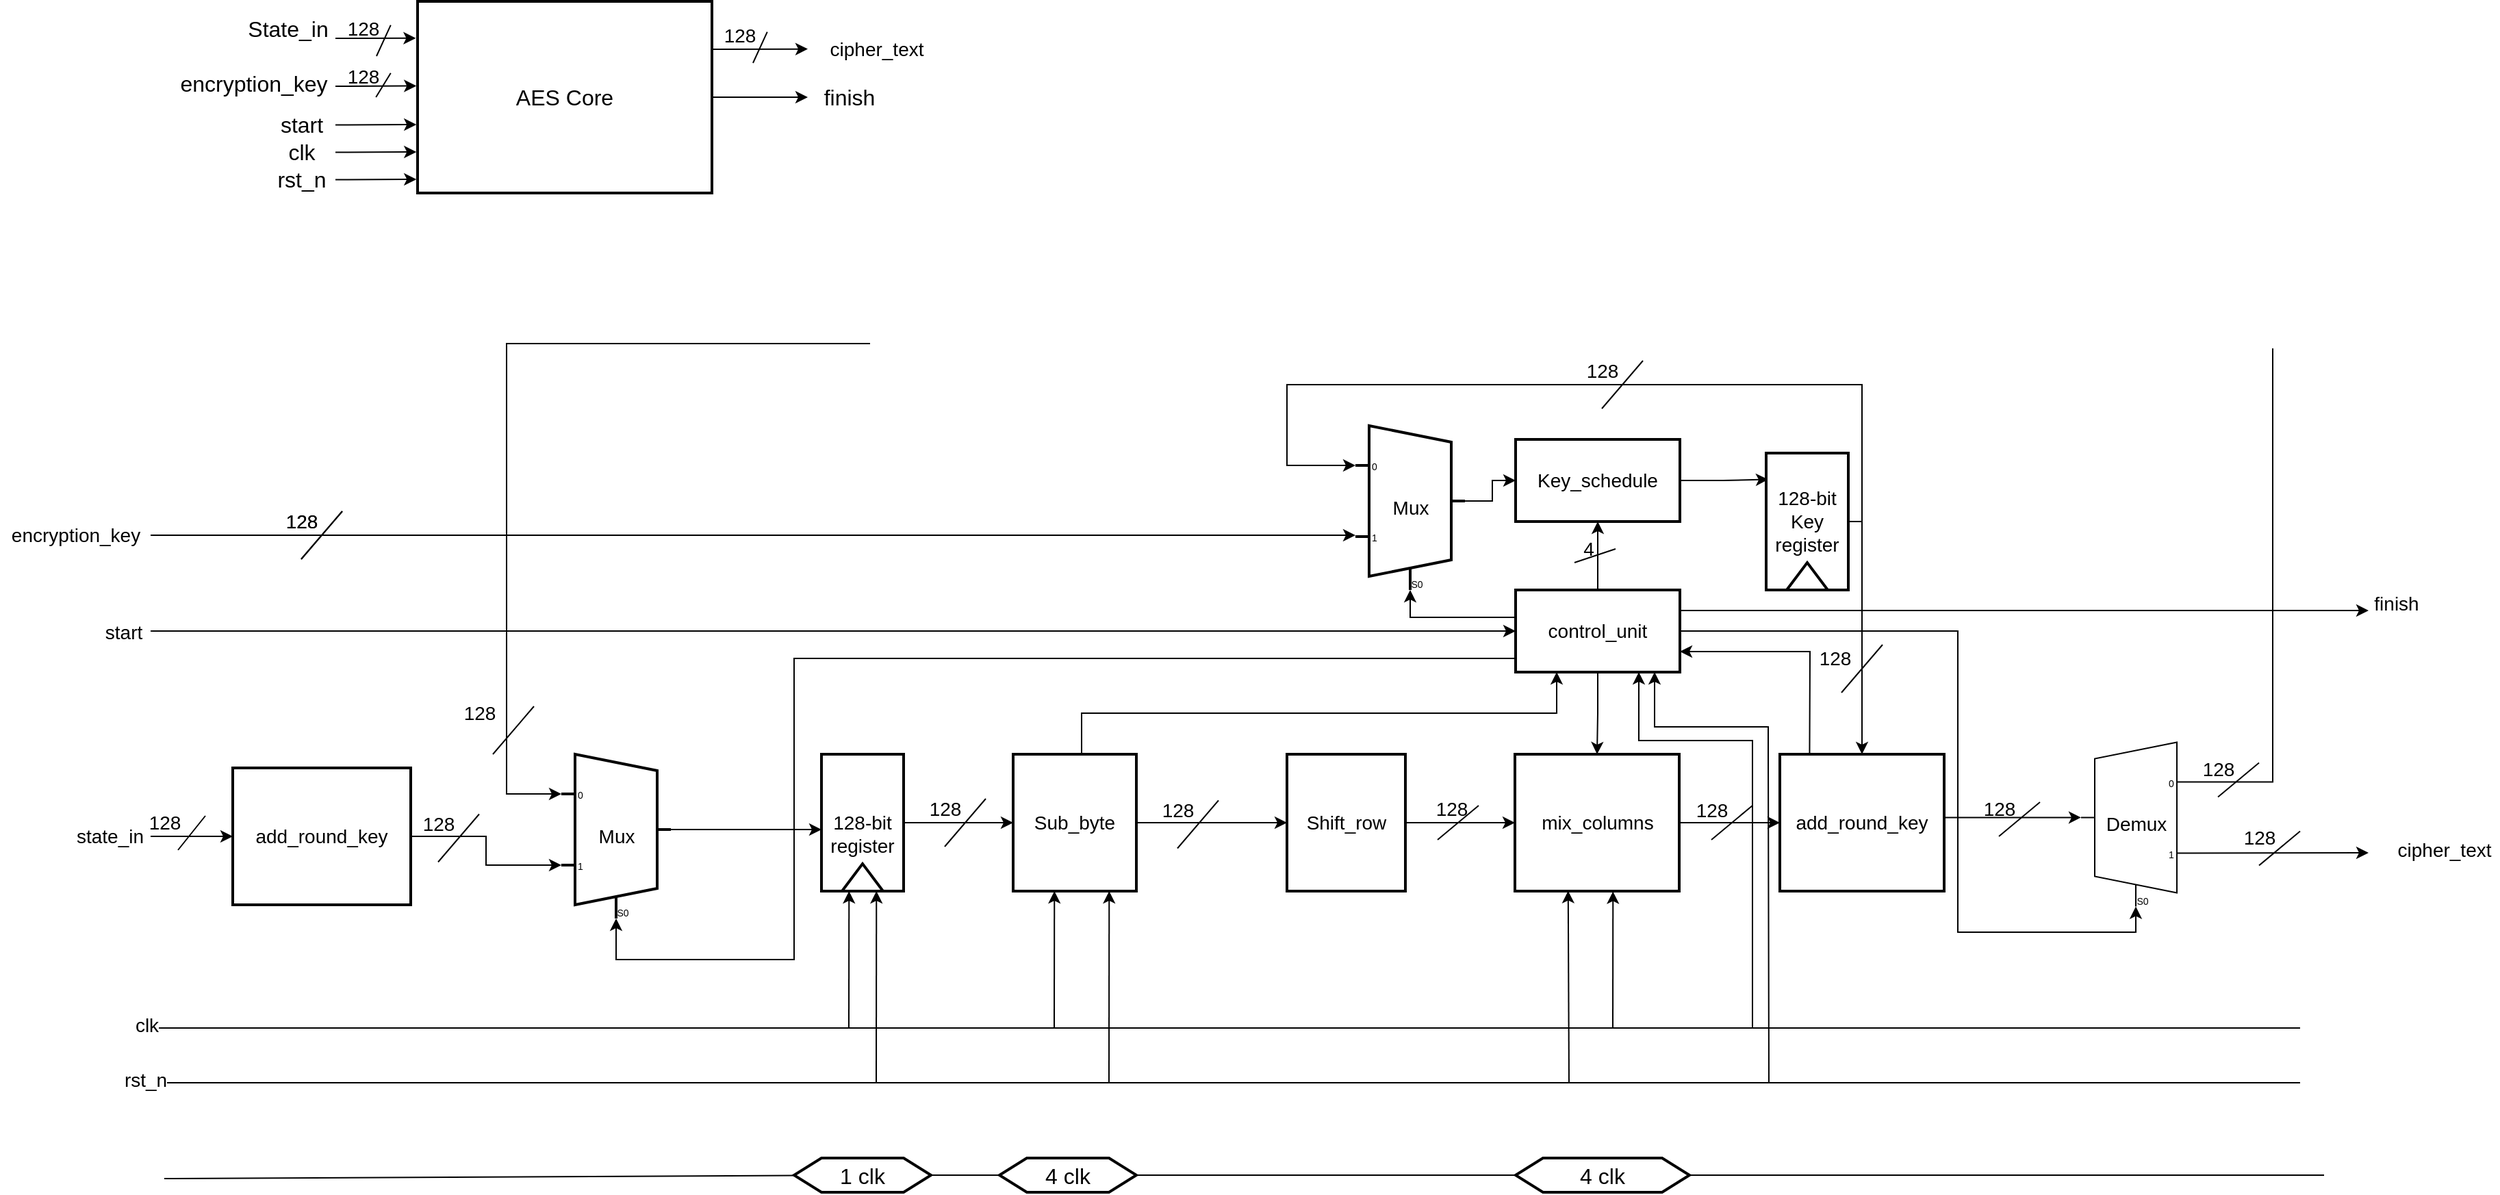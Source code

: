 <mxfile version="16.1.0" type="device" pages="6"><diagram id="qAGj1QeTjJWxvenWj41w" name="AES_core"><mxGraphModel dx="2984" dy="1183" grid="1" gridSize="10" guides="1" tooltips="1" connect="1" arrows="1" fold="1" page="1" pageScale="1" pageWidth="827" pageHeight="1169" math="0" shadow="0"><root><mxCell id="0"/><mxCell id="1" parent="0"/><mxCell id="1wQheTrzxxlELRbzMuVB-5" value="" style="edgeStyle=orthogonalEdgeStyle;rounded=0;orthogonalLoop=1;jettySize=auto;html=1;" parent="1" source="1wQheTrzxxlELRbzMuVB-2" target="1wQheTrzxxlELRbzMuVB-4" edge="1"><mxGeometry relative="1" as="geometry"/></mxCell><mxCell id="PnQkXwSFbkZlp_qkzScY-1" style="edgeStyle=orthogonalEdgeStyle;rounded=0;orthogonalLoop=1;jettySize=auto;html=1;fontSize=14;strokeWidth=1;entryX=0.25;entryY=1;entryDx=0;entryDy=0;" parent="1" source="1wQheTrzxxlELRbzMuVB-2" target="1wQheTrzxxlELRbzMuVB-21" edge="1"><mxGeometry relative="1" as="geometry"><mxPoint x="-460" y="600" as="targetPoint"/><Array as="points"><mxPoint x="-770" y="640"/><mxPoint x="-423" y="640"/></Array></mxGeometry></mxCell><mxCell id="1wQheTrzxxlELRbzMuVB-2" value="&lt;font style=&quot;font-size: 14px&quot;&gt;Sub_byte&lt;/font&gt;" style="rounded=0;whiteSpace=wrap;html=1;strokeWidth=2;" parent="1" vertex="1"><mxGeometry x="-820" y="670" width="90" height="100" as="geometry"/></mxCell><mxCell id="1wQheTrzxxlELRbzMuVB-7" value="" style="edgeStyle=orthogonalEdgeStyle;rounded=0;orthogonalLoop=1;jettySize=auto;html=1;fontSize=14;" parent="1" source="1wQheTrzxxlELRbzMuVB-4" target="1wQheTrzxxlELRbzMuVB-6" edge="1"><mxGeometry relative="1" as="geometry"/></mxCell><mxCell id="1wQheTrzxxlELRbzMuVB-4" value="&lt;font style=&quot;font-size: 14px&quot;&gt;Shift_row&lt;/font&gt;" style="whiteSpace=wrap;html=1;rounded=0;strokeWidth=2;" parent="1" vertex="1"><mxGeometry x="-620" y="670" width="86.5" height="100" as="geometry"/></mxCell><mxCell id="1wQheTrzxxlELRbzMuVB-9" value="" style="edgeStyle=orthogonalEdgeStyle;rounded=0;orthogonalLoop=1;jettySize=auto;html=1;fontSize=14;" parent="1" source="1wQheTrzxxlELRbzMuVB-6" target="1wQheTrzxxlELRbzMuVB-8" edge="1"><mxGeometry relative="1" as="geometry"/></mxCell><mxCell id="1wQheTrzxxlELRbzMuVB-6" value="&lt;font style=&quot;font-size: 14px&quot;&gt;mix_columns&lt;/font&gt;" style="whiteSpace=wrap;html=1;rounded=0;strokeWidth=2;" parent="1" vertex="1"><mxGeometry x="-453.5" y="670" width="120" height="100" as="geometry"/></mxCell><mxCell id="1wQheTrzxxlELRbzMuVB-23" style="edgeStyle=orthogonalEdgeStyle;rounded=0;orthogonalLoop=1;jettySize=auto;html=1;fontSize=14;entryX=0;entryY=0.217;entryDx=0;entryDy=3;entryPerimeter=0;exitX=1;exitY=0.217;exitDx=0;exitDy=3;exitPerimeter=0;" parent="1" source="1wQheTrzxxlELRbzMuVB-105" target="1wQheTrzxxlELRbzMuVB-60" edge="1"><mxGeometry relative="1" as="geometry"><mxPoint x="-900" y="628.276" as="targetPoint"/><Array as="points"><mxPoint x="100" y="690"/><mxPoint x="100" y="370"/><mxPoint x="-1190" y="370"/><mxPoint x="-1190" y="699"/></Array></mxGeometry></mxCell><mxCell id="1wQheTrzxxlELRbzMuVB-107" style="edgeStyle=orthogonalEdgeStyle;rounded=0;orthogonalLoop=1;jettySize=auto;html=1;entryX=0;entryY=0.458;entryDx=0;entryDy=0;entryPerimeter=0;fontSize=14;strokeWidth=1;" parent="1" source="1wQheTrzxxlELRbzMuVB-8" target="1wQheTrzxxlELRbzMuVB-105" edge="1"><mxGeometry relative="1" as="geometry"><mxPoint x="-130" y="730" as="sourcePoint"/><Array as="points"><mxPoint x="-40" y="716"/></Array></mxGeometry></mxCell><mxCell id="1wQheTrzxxlELRbzMuVB-8" value="&lt;font style=&quot;font-size: 14px&quot;&gt;add_round_key&lt;/font&gt;" style="whiteSpace=wrap;html=1;rounded=0;strokeWidth=2;" parent="1" vertex="1"><mxGeometry x="-260" y="670" width="120" height="100" as="geometry"/></mxCell><mxCell id="1wQheTrzxxlELRbzMuVB-12" value="" style="endArrow=none;html=1;rounded=0;fontSize=14;" parent="1" edge="1"><mxGeometry width="50" height="50" relative="1" as="geometry"><mxPoint x="-510" y="732.5" as="sourcePoint"/><mxPoint x="-480" y="707.5" as="targetPoint"/></mxGeometry></mxCell><mxCell id="1wQheTrzxxlELRbzMuVB-14" value="" style="endArrow=none;html=1;rounded=0;fontSize=14;" parent="1" edge="1"><mxGeometry width="50" height="50" relative="1" as="geometry"><mxPoint x="-310" y="732.5" as="sourcePoint"/><mxPoint x="-280" y="707.5" as="targetPoint"/></mxGeometry></mxCell><mxCell id="1wQheTrzxxlELRbzMuVB-15" value="" style="endArrow=none;html=1;rounded=0;fontSize=12;" parent="1" edge="1"><mxGeometry width="50" height="50" relative="1" as="geometry"><mxPoint x="-1460" y="870" as="sourcePoint"/><mxPoint x="120" y="870" as="targetPoint"/></mxGeometry></mxCell><mxCell id="1wQheTrzxxlELRbzMuVB-16" value="clk" style="edgeLabel;html=1;align=center;verticalAlign=middle;resizable=0;points=[];fontSize=14;" parent="1wQheTrzxxlELRbzMuVB-15" vertex="1" connectable="0"><mxGeometry x="-0.934" y="2" relative="1" as="geometry"><mxPoint x="-45" as="offset"/></mxGeometry></mxCell><mxCell id="1wQheTrzxxlELRbzMuVB-17" value="" style="endArrow=none;html=1;rounded=0;fontSize=12;" parent="1" edge="1"><mxGeometry width="50" height="50" relative="1" as="geometry"><mxPoint x="-1461.29" y="910" as="sourcePoint"/><mxPoint x="120" y="910" as="targetPoint"/></mxGeometry></mxCell><mxCell id="1wQheTrzxxlELRbzMuVB-18" value="rst_n" style="edgeLabel;html=1;align=center;verticalAlign=middle;resizable=0;points=[];fontSize=14;" parent="1wQheTrzxxlELRbzMuVB-17" vertex="1" connectable="0"><mxGeometry x="-0.934" y="2" relative="1" as="geometry"><mxPoint x="-45" as="offset"/></mxGeometry></mxCell><mxCell id="1wQheTrzxxlELRbzMuVB-19" value="" style="endArrow=classic;html=1;rounded=0;fontSize=14;entryX=0.324;entryY=0.998;entryDx=0;entryDy=0;entryPerimeter=0;" parent="1" target="1wQheTrzxxlELRbzMuVB-6" edge="1"><mxGeometry width="50" height="50" relative="1" as="geometry"><mxPoint x="-414" y="910" as="sourcePoint"/><mxPoint x="-450" y="720" as="targetPoint"/></mxGeometry></mxCell><mxCell id="1wQheTrzxxlELRbzMuVB-20" value="" style="endArrow=classic;html=1;rounded=0;fontSize=14;entryX=0.597;entryY=1.003;entryDx=0;entryDy=0;entryPerimeter=0;" parent="1" target="1wQheTrzxxlELRbzMuVB-6" edge="1"><mxGeometry width="50" height="50" relative="1" as="geometry"><mxPoint x="-382" y="870" as="sourcePoint"/><mxPoint x="-450" y="720" as="targetPoint"/></mxGeometry></mxCell><mxCell id="1wQheTrzxxlELRbzMuVB-30" style="edgeStyle=orthogonalEdgeStyle;rounded=0;orthogonalLoop=1;jettySize=auto;html=1;exitX=0.5;exitY=0;exitDx=0;exitDy=0;entryX=0.5;entryY=1;entryDx=0;entryDy=0;fontSize=14;" parent="1" source="1wQheTrzxxlELRbzMuVB-21" target="1wQheTrzxxlELRbzMuVB-24" edge="1"><mxGeometry relative="1" as="geometry"/></mxCell><mxCell id="1wQheTrzxxlELRbzMuVB-49" style="edgeStyle=orthogonalEdgeStyle;rounded=0;orthogonalLoop=1;jettySize=auto;html=1;exitX=0;exitY=0.5;exitDx=0;exitDy=0;entryX=0.375;entryY=1;entryDx=10;entryDy=0;entryPerimeter=0;fontSize=14;strokeWidth=1;" parent="1" source="1wQheTrzxxlELRbzMuVB-21" target="1wQheTrzxxlELRbzMuVB-42" edge="1"><mxGeometry relative="1" as="geometry"><Array as="points"><mxPoint x="-530" y="570"/></Array></mxGeometry></mxCell><mxCell id="1wQheTrzxxlELRbzMuVB-51" style="edgeStyle=orthogonalEdgeStyle;rounded=0;orthogonalLoop=1;jettySize=auto;html=1;fontSize=14;strokeWidth=1;" parent="1" source="1wQheTrzxxlELRbzMuVB-21" target="1wQheTrzxxlELRbzMuVB-6" edge="1"><mxGeometry relative="1" as="geometry"/></mxCell><mxCell id="1wQheTrzxxlELRbzMuVB-65" style="edgeStyle=orthogonalEdgeStyle;rounded=0;orthogonalLoop=1;jettySize=auto;html=1;exitX=0;exitY=0.75;exitDx=0;exitDy=0;fontSize=14;strokeWidth=1;entryX=0.375;entryY=1;entryDx=10;entryDy=0;entryPerimeter=0;" parent="1" source="1wQheTrzxxlELRbzMuVB-21" target="1wQheTrzxxlELRbzMuVB-60" edge="1"><mxGeometry relative="1" as="geometry"><mxPoint x="-1170" y="790" as="targetPoint"/><Array as="points"><mxPoint x="-453" y="600"/><mxPoint x="-980" y="600"/><mxPoint x="-980" y="820"/><mxPoint x="-1110" y="820"/></Array></mxGeometry></mxCell><mxCell id="SjnfIh2HhQDam4uQek7Z-1" style="edgeStyle=orthogonalEdgeStyle;rounded=0;orthogonalLoop=1;jettySize=auto;html=1;exitX=1;exitY=0.25;exitDx=0;exitDy=0;fontSize=14;strokeWidth=1;" parent="1" source="1wQheTrzxxlELRbzMuVB-21" edge="1"><mxGeometry relative="1" as="geometry"><mxPoint x="170" y="565" as="targetPoint"/><Array as="points"><mxPoint x="160" y="565"/><mxPoint x="160" y="565"/></Array></mxGeometry></mxCell><mxCell id="1wQheTrzxxlELRbzMuVB-21" value="control_unit" style="rounded=0;whiteSpace=wrap;html=1;fontSize=14;strokeWidth=2;" parent="1" vertex="1"><mxGeometry x="-453" y="550" width="120" height="60" as="geometry"/></mxCell><mxCell id="1wQheTrzxxlELRbzMuVB-40" style="edgeStyle=orthogonalEdgeStyle;rounded=0;orthogonalLoop=1;jettySize=auto;html=1;entryX=0.025;entryY=0.193;entryDx=0;entryDy=0;entryPerimeter=0;fontSize=14;strokeWidth=1;" parent="1" source="1wQheTrzxxlELRbzMuVB-24" target="1wQheTrzxxlELRbzMuVB-33" edge="1"><mxGeometry relative="1" as="geometry"/></mxCell><mxCell id="1wQheTrzxxlELRbzMuVB-24" value="Key_schedule" style="rounded=0;whiteSpace=wrap;html=1;fontSize=14;strokeWidth=2;" parent="1" vertex="1"><mxGeometry x="-453" y="440" width="120" height="60" as="geometry"/></mxCell><mxCell id="1wQheTrzxxlELRbzMuVB-45" style="edgeStyle=orthogonalEdgeStyle;rounded=0;orthogonalLoop=1;jettySize=auto;html=1;exitX=1;exitY=0.5;exitDx=0;exitDy=0;fontSize=14;strokeWidth=1;" parent="1" source="1wQheTrzxxlELRbzMuVB-33" target="1wQheTrzxxlELRbzMuVB-8" edge="1"><mxGeometry relative="1" as="geometry"><Array as="points"><mxPoint x="-200" y="500"/></Array></mxGeometry></mxCell><mxCell id="1wQheTrzxxlELRbzMuVB-33" value="&lt;div&gt;128-bit Key&lt;/div&gt;&lt;div&gt;register&lt;/div&gt;" style="rounded=0;whiteSpace=wrap;html=1;fontSize=14;strokeWidth=2;rotation=0;" parent="1" vertex="1"><mxGeometry x="-270" y="450" width="60" height="100" as="geometry"/></mxCell><mxCell id="1wQheTrzxxlELRbzMuVB-35" value="" style="endArrow=none;html=1;rounded=0;fontSize=14;strokeWidth=2;exitX=0.75;exitY=1;exitDx=0;exitDy=0;entryX=0.25;entryY=1;entryDx=0;entryDy=0;" parent="1" source="1wQheTrzxxlELRbzMuVB-33" target="1wQheTrzxxlELRbzMuVB-33" edge="1"><mxGeometry width="50" height="50" relative="1" as="geometry"><mxPoint x="-270" y="570" as="sourcePoint"/><mxPoint x="-305" y="550" as="targetPoint"/><Array as="points"><mxPoint x="-240" y="530"/></Array></mxGeometry></mxCell><mxCell id="1wQheTrzxxlELRbzMuVB-37" value="" style="endArrow=classic;html=1;rounded=0;fontSize=14;strokeWidth=1;" parent="1" edge="1"><mxGeometry width="50" height="50" relative="1" as="geometry"><mxPoint x="-1450" y="510" as="sourcePoint"/><mxPoint x="-570" y="510" as="targetPoint"/></mxGeometry></mxCell><mxCell id="1wQheTrzxxlELRbzMuVB-43" style="edgeStyle=orthogonalEdgeStyle;rounded=0;orthogonalLoop=1;jettySize=auto;html=1;exitX=1;exitY=0.5;exitDx=0;exitDy=-5;exitPerimeter=0;fontSize=14;strokeWidth=1;" parent="1" source="1wQheTrzxxlELRbzMuVB-42" target="1wQheTrzxxlELRbzMuVB-24" edge="1"><mxGeometry relative="1" as="geometry"/></mxCell><mxCell id="1wQheTrzxxlELRbzMuVB-42" value="Mux" style="shadow=0;dashed=0;align=center;html=1;strokeWidth=2;shape=mxgraph.electrical.abstract.mux2;fontSize=14;" parent="1" vertex="1"><mxGeometry x="-570" y="430" width="80" height="120" as="geometry"/></mxCell><mxCell id="1wQheTrzxxlELRbzMuVB-46" value="" style="endArrow=classic;html=1;rounded=0;fontSize=14;strokeWidth=1;entryX=0;entryY=0.217;entryDx=0;entryDy=3;entryPerimeter=0;" parent="1" target="1wQheTrzxxlELRbzMuVB-42" edge="1"><mxGeometry width="50" height="50" relative="1" as="geometry"><mxPoint x="-200" y="500" as="sourcePoint"/><mxPoint x="-620" y="460" as="targetPoint"/><Array as="points"><mxPoint x="-200" y="400"/><mxPoint x="-620" y="400"/><mxPoint x="-620" y="459"/></Array></mxGeometry></mxCell><mxCell id="1wQheTrzxxlELRbzMuVB-54" style="edgeStyle=orthogonalEdgeStyle;rounded=0;orthogonalLoop=1;jettySize=auto;html=1;entryX=0;entryY=0.5;entryDx=0;entryDy=0;fontSize=14;strokeWidth=1;" parent="1" source="1wQheTrzxxlELRbzMuVB-52" target="1wQheTrzxxlELRbzMuVB-2" edge="1"><mxGeometry relative="1" as="geometry"/></mxCell><mxCell id="1wQheTrzxxlELRbzMuVB-52" value="&lt;div&gt;&lt;br&gt;&lt;/div&gt;&lt;div&gt;128-bit&lt;br&gt;&lt;/div&gt;&lt;div&gt;register&lt;/div&gt;" style="rounded=0;whiteSpace=wrap;html=1;fontSize=14;strokeWidth=2;rotation=0;" parent="1" vertex="1"><mxGeometry x="-960" y="670" width="60" height="100" as="geometry"/></mxCell><mxCell id="1wQheTrzxxlELRbzMuVB-53" value="" style="endArrow=none;html=1;rounded=0;fontSize=14;strokeWidth=2;exitX=0.75;exitY=1;exitDx=0;exitDy=0;entryX=0.25;entryY=1;entryDx=0;entryDy=0;" parent="1" source="1wQheTrzxxlELRbzMuVB-52" target="1wQheTrzxxlELRbzMuVB-52" edge="1"><mxGeometry width="50" height="50" relative="1" as="geometry"><mxPoint x="-960" y="790" as="sourcePoint"/><mxPoint x="-995" y="770" as="targetPoint"/><Array as="points"><mxPoint x="-930" y="750"/></Array></mxGeometry></mxCell><mxCell id="1wQheTrzxxlELRbzMuVB-56" value="" style="endArrow=classic;html=1;rounded=0;fontSize=14;entryX=0.597;entryY=1.003;entryDx=0;entryDy=0;entryPerimeter=0;" parent="1" edge="1"><mxGeometry width="50" height="50" relative="1" as="geometry"><mxPoint x="-940" y="869.7" as="sourcePoint"/><mxPoint x="-939.86" y="770.0" as="targetPoint"/></mxGeometry></mxCell><mxCell id="1wQheTrzxxlELRbzMuVB-68" style="edgeStyle=orthogonalEdgeStyle;rounded=0;orthogonalLoop=1;jettySize=auto;html=1;entryX=0;entryY=0.65;entryDx=0;entryDy=3;entryPerimeter=0;fontSize=14;strokeWidth=1;" parent="1" source="1wQheTrzxxlELRbzMuVB-57" target="1wQheTrzxxlELRbzMuVB-60" edge="1"><mxGeometry relative="1" as="geometry"/></mxCell><mxCell id="1wQheTrzxxlELRbzMuVB-57" value="&lt;font style=&quot;font-size: 14px&quot;&gt;add_round_key&lt;/font&gt;" style="whiteSpace=wrap;html=1;rounded=0;strokeWidth=2;" parent="1" vertex="1"><mxGeometry x="-1390" y="680" width="130" height="100" as="geometry"/></mxCell><mxCell id="1wQheTrzxxlELRbzMuVB-59" value="" style="endArrow=classic;html=1;rounded=0;fontSize=14;entryX=0.597;entryY=1.003;entryDx=0;entryDy=0;entryPerimeter=0;" parent="1" edge="1"><mxGeometry width="50" height="50" relative="1" as="geometry"><mxPoint x="-920" y="910" as="sourcePoint"/><mxPoint x="-919.86" y="770.0" as="targetPoint"/></mxGeometry></mxCell><mxCell id="1wQheTrzxxlELRbzMuVB-66" style="edgeStyle=orthogonalEdgeStyle;rounded=0;orthogonalLoop=1;jettySize=auto;html=1;exitX=1;exitY=0.5;exitDx=0;exitDy=-5;exitPerimeter=0;entryX=0;entryY=0.55;entryDx=0;entryDy=0;entryPerimeter=0;fontSize=14;strokeWidth=1;" parent="1" source="1wQheTrzxxlELRbzMuVB-60" target="1wQheTrzxxlELRbzMuVB-52" edge="1"><mxGeometry relative="1" as="geometry"/></mxCell><mxCell id="1wQheTrzxxlELRbzMuVB-60" value="Mux" style="shadow=0;dashed=0;align=center;html=1;strokeWidth=2;shape=mxgraph.electrical.abstract.mux2;fontSize=14;" parent="1" vertex="1"><mxGeometry x="-1150" y="670" width="80" height="120" as="geometry"/></mxCell><mxCell id="1wQheTrzxxlELRbzMuVB-69" value="encryption_key" style="text;html=1;align=center;verticalAlign=middle;resizable=0;points=[];autosize=1;strokeColor=none;fillColor=none;fontSize=14;" parent="1" vertex="1"><mxGeometry x="-1560" y="500" width="110" height="20" as="geometry"/></mxCell><mxCell id="1wQheTrzxxlELRbzMuVB-70" value="" style="endArrow=none;html=1;rounded=0;fontSize=14;strokeWidth=1;" parent="1" edge="1"><mxGeometry width="50" height="50" relative="1" as="geometry"><mxPoint x="-1340" y="527.5" as="sourcePoint"/><mxPoint x="-1310" y="492.5" as="targetPoint"/></mxGeometry></mxCell><mxCell id="1wQheTrzxxlELRbzMuVB-71" value="128" style="text;html=1;align=center;verticalAlign=middle;resizable=0;points=[];autosize=1;strokeColor=none;fillColor=none;fontSize=14;" parent="1" vertex="1"><mxGeometry x="-1360" y="490" width="40" height="20" as="geometry"/></mxCell><mxCell id="1wQheTrzxxlELRbzMuVB-73" value="" style="endArrow=classic;html=1;rounded=0;fontSize=14;strokeWidth=1;entryX=0;entryY=0.5;entryDx=0;entryDy=0;" parent="1" target="1wQheTrzxxlELRbzMuVB-57" edge="1"><mxGeometry width="50" height="50" relative="1" as="geometry"><mxPoint x="-1450" y="730" as="sourcePoint"/><mxPoint x="-1360" y="630" as="targetPoint"/></mxGeometry></mxCell><mxCell id="1wQheTrzxxlELRbzMuVB-74" value="state_in" style="text;html=1;align=center;verticalAlign=middle;resizable=0;points=[];autosize=1;strokeColor=none;fillColor=none;fontSize=14;" parent="1" vertex="1"><mxGeometry x="-1515" y="720" width="70" height="20" as="geometry"/></mxCell><mxCell id="1wQheTrzxxlELRbzMuVB-75" value="128" style="text;html=1;align=center;verticalAlign=middle;resizable=0;points=[];autosize=1;strokeColor=none;fillColor=none;fontSize=14;" parent="1" vertex="1"><mxGeometry x="-1460" y="710" width="40" height="20" as="geometry"/></mxCell><mxCell id="1wQheTrzxxlELRbzMuVB-76" value="" style="endArrow=none;html=1;rounded=0;fontSize=14;strokeWidth=1;" parent="1" edge="1"><mxGeometry width="50" height="50" relative="1" as="geometry"><mxPoint x="-1430" y="740.0" as="sourcePoint"/><mxPoint x="-1410" y="715" as="targetPoint"/></mxGeometry></mxCell><mxCell id="1wQheTrzxxlELRbzMuVB-77" value="" style="endArrow=none;html=1;rounded=0;fontSize=14;strokeWidth=1;" parent="1" edge="1"><mxGeometry width="50" height="50" relative="1" as="geometry"><mxPoint x="-1240" y="748.75" as="sourcePoint"/><mxPoint x="-1210" y="713.75" as="targetPoint"/></mxGeometry></mxCell><mxCell id="1wQheTrzxxlELRbzMuVB-78" value="128" style="text;html=1;align=center;verticalAlign=middle;resizable=0;points=[];autosize=1;strokeColor=none;fillColor=none;fontSize=14;" parent="1" vertex="1"><mxGeometry x="-1260" y="711.25" width="40" height="20" as="geometry"/></mxCell><mxCell id="1wQheTrzxxlELRbzMuVB-79" value="" style="endArrow=none;html=1;rounded=0;fontSize=14;strokeWidth=1;" parent="1" edge="1"><mxGeometry width="50" height="50" relative="1" as="geometry"><mxPoint x="-1200" y="670" as="sourcePoint"/><mxPoint x="-1170" y="635" as="targetPoint"/></mxGeometry></mxCell><mxCell id="1wQheTrzxxlELRbzMuVB-80" value="128" style="text;html=1;align=center;verticalAlign=middle;resizable=0;points=[];autosize=1;strokeColor=none;fillColor=none;fontSize=14;" parent="1" vertex="1"><mxGeometry x="-1230" y="630" width="40" height="20" as="geometry"/></mxCell><mxCell id="1wQheTrzxxlELRbzMuVB-81" value="" style="endArrow=none;html=1;rounded=0;fontSize=14;strokeWidth=1;" parent="1" edge="1"><mxGeometry width="50" height="50" relative="1" as="geometry"><mxPoint x="-870" y="737.5" as="sourcePoint"/><mxPoint x="-840" y="702.5" as="targetPoint"/></mxGeometry></mxCell><mxCell id="1wQheTrzxxlELRbzMuVB-82" value="128" style="text;html=1;align=center;verticalAlign=middle;resizable=0;points=[];autosize=1;strokeColor=none;fillColor=none;fontSize=14;" parent="1" vertex="1"><mxGeometry x="-890" y="700" width="40" height="20" as="geometry"/></mxCell><mxCell id="1wQheTrzxxlELRbzMuVB-83" value="" style="endArrow=none;html=1;rounded=0;fontSize=14;strokeWidth=1;" parent="1" edge="1"><mxGeometry width="50" height="50" relative="1" as="geometry"><mxPoint x="-700" y="738.75" as="sourcePoint"/><mxPoint x="-670" y="703.75" as="targetPoint"/></mxGeometry></mxCell><mxCell id="1wQheTrzxxlELRbzMuVB-84" value="128" style="text;html=1;align=center;verticalAlign=middle;resizable=0;points=[];autosize=1;strokeColor=none;fillColor=none;fontSize=14;" parent="1" vertex="1"><mxGeometry x="-720" y="701.25" width="40" height="20" as="geometry"/></mxCell><mxCell id="1wQheTrzxxlELRbzMuVB-85" value="128" style="text;html=1;align=center;verticalAlign=middle;resizable=0;points=[];autosize=1;strokeColor=none;fillColor=none;fontSize=14;" parent="1" vertex="1"><mxGeometry x="-520" y="700" width="40" height="20" as="geometry"/></mxCell><mxCell id="1wQheTrzxxlELRbzMuVB-86" value="128" style="text;html=1;align=center;verticalAlign=middle;resizable=0;points=[];autosize=1;strokeColor=none;fillColor=none;fontSize=14;" parent="1" vertex="1"><mxGeometry x="-330" y="701.25" width="40" height="20" as="geometry"/></mxCell><mxCell id="1wQheTrzxxlELRbzMuVB-87" value="" style="endArrow=none;html=1;rounded=0;fontSize=14;" parent="1" edge="1"><mxGeometry width="50" height="50" relative="1" as="geometry"><mxPoint x="-100" y="730" as="sourcePoint"/><mxPoint x="-70" y="705" as="targetPoint"/></mxGeometry></mxCell><mxCell id="1wQheTrzxxlELRbzMuVB-88" value="128" style="text;html=1;align=center;verticalAlign=middle;resizable=0;points=[];autosize=1;strokeColor=none;fillColor=none;fontSize=14;" parent="1" vertex="1"><mxGeometry x="-120" y="700" width="40" height="20" as="geometry"/></mxCell><mxCell id="1wQheTrzxxlELRbzMuVB-91" value="" style="endArrow=none;html=1;rounded=0;fontSize=14;strokeWidth=1;" parent="1" edge="1"><mxGeometry width="50" height="50" relative="1" as="geometry"><mxPoint x="-215" y="625" as="sourcePoint"/><mxPoint x="-185" y="590" as="targetPoint"/></mxGeometry></mxCell><mxCell id="1wQheTrzxxlELRbzMuVB-92" value="128" style="text;html=1;align=center;verticalAlign=middle;resizable=0;points=[];autosize=1;strokeColor=none;fillColor=none;fontSize=14;" parent="1" vertex="1"><mxGeometry x="-240" y="590" width="40" height="20" as="geometry"/></mxCell><mxCell id="1wQheTrzxxlELRbzMuVB-93" value="" style="endArrow=none;html=1;rounded=0;fontSize=14;strokeWidth=1;" parent="1" edge="1"><mxGeometry width="50" height="50" relative="1" as="geometry"><mxPoint x="-390" y="417.5" as="sourcePoint"/><mxPoint x="-360" y="382.5" as="targetPoint"/></mxGeometry></mxCell><mxCell id="1wQheTrzxxlELRbzMuVB-94" value="128" style="text;html=1;align=center;verticalAlign=middle;resizable=0;points=[];autosize=1;strokeColor=none;fillColor=none;fontSize=14;" parent="1" vertex="1"><mxGeometry x="-410" y="380" width="40" height="20" as="geometry"/></mxCell><mxCell id="1wQheTrzxxlELRbzMuVB-99" value="" style="endArrow=none;html=1;rounded=0;fontSize=14;strokeWidth=1;exitX=0;exitY=1;exitDx=0;exitDy=0;exitPerimeter=0;" parent="1" source="1wQheTrzxxlELRbzMuVB-100" edge="1"><mxGeometry width="50" height="50" relative="1" as="geometry"><mxPoint x="-400" y="540" as="sourcePoint"/><mxPoint x="-380" y="520" as="targetPoint"/></mxGeometry></mxCell><mxCell id="1wQheTrzxxlELRbzMuVB-100" value="4" style="text;html=1;align=center;verticalAlign=middle;resizable=0;points=[];autosize=1;strokeColor=none;fillColor=none;fontSize=14;" parent="1" vertex="1"><mxGeometry x="-410" y="510" width="20" height="20" as="geometry"/></mxCell><mxCell id="1wQheTrzxxlELRbzMuVB-105" value="Demux" style="shadow=0;dashed=0;align=center;html=1;strokeWidth=1;shape=mxgraph.electrical.abstract.mux2;operation=demux;fontSize=14;" parent="1" vertex="1"><mxGeometry x="-40" y="661.25" width="80" height="120" as="geometry"/></mxCell><mxCell id="1wQheTrzxxlELRbzMuVB-108" value="" style="endArrow=classic;html=1;rounded=0;fontSize=14;strokeWidth=1;exitX=1;exitY=0.65;exitDx=0;exitDy=3;exitPerimeter=0;" parent="1" source="1wQheTrzxxlELRbzMuVB-105" edge="1"><mxGeometry width="50" height="50" relative="1" as="geometry"><mxPoint x="50" y="745" as="sourcePoint"/><mxPoint x="170" y="742" as="targetPoint"/></mxGeometry></mxCell><mxCell id="1wQheTrzxxlELRbzMuVB-109" value="" style="endArrow=none;html=1;rounded=0;fontSize=14;" parent="1" edge="1"><mxGeometry width="50" height="50" relative="1" as="geometry"><mxPoint x="90" y="751.25" as="sourcePoint"/><mxPoint x="120" y="726.25" as="targetPoint"/></mxGeometry></mxCell><mxCell id="1wQheTrzxxlELRbzMuVB-110" value="128" style="text;html=1;align=center;verticalAlign=middle;resizable=0;points=[];autosize=1;strokeColor=none;fillColor=none;fontSize=14;" parent="1" vertex="1"><mxGeometry x="70" y="721.25" width="40" height="20" as="geometry"/></mxCell><mxCell id="1wQheTrzxxlELRbzMuVB-111" value="" style="endArrow=none;html=1;rounded=0;fontSize=14;" parent="1" edge="1"><mxGeometry width="50" height="50" relative="1" as="geometry"><mxPoint x="60" y="701.25" as="sourcePoint"/><mxPoint x="90" y="676.25" as="targetPoint"/></mxGeometry></mxCell><mxCell id="1wQheTrzxxlELRbzMuVB-112" value="128" style="text;html=1;align=center;verticalAlign=middle;resizable=0;points=[];autosize=1;strokeColor=none;fillColor=none;fontSize=14;" parent="1" vertex="1"><mxGeometry x="40" y="671.25" width="40" height="20" as="geometry"/></mxCell><mxCell id="1wQheTrzxxlELRbzMuVB-113" value="" style="endArrow=classic;html=1;rounded=0;fontSize=14;strokeWidth=1;exitX=1;exitY=0.5;exitDx=0;exitDy=0;entryX=0.375;entryY=1;entryDx=10;entryDy=0;entryPerimeter=0;" parent="1" source="1wQheTrzxxlELRbzMuVB-21" target="1wQheTrzxxlELRbzMuVB-105" edge="1"><mxGeometry width="50" height="50" relative="1" as="geometry"><mxPoint x="-370" y="720" as="sourcePoint"/><mxPoint y="800" as="targetPoint"/><Array as="points"><mxPoint x="-130" y="580"/><mxPoint x="-130" y="800"/><mxPoint y="800"/></Array></mxGeometry></mxCell><mxCell id="1wQheTrzxxlELRbzMuVB-114" value="" style="endArrow=classic;html=1;rounded=0;fontSize=14;strokeWidth=1;exitX=0.181;exitY=0.002;exitDx=0;exitDy=0;exitPerimeter=0;entryX=1;entryY=0.75;entryDx=0;entryDy=0;" parent="1" source="1wQheTrzxxlELRbzMuVB-8" target="1wQheTrzxxlELRbzMuVB-21" edge="1"><mxGeometry width="50" height="50" relative="1" as="geometry"><mxPoint x="-390" y="590" as="sourcePoint"/><mxPoint x="-340" y="540" as="targetPoint"/><Array as="points"><mxPoint x="-238" y="595"/></Array></mxGeometry></mxCell><mxCell id="1wQheTrzxxlELRbzMuVB-116" value="&lt;div&gt;cipher_text&lt;/div&gt;" style="text;html=1;align=center;verticalAlign=middle;resizable=0;points=[];autosize=1;strokeColor=none;fillColor=none;fontSize=14;" parent="1" vertex="1"><mxGeometry x="185" y="730" width="80" height="20" as="geometry"/></mxCell><mxCell id="1wQheTrzxxlELRbzMuVB-117" value="" style="endArrow=classic;html=1;rounded=0;fontSize=14;entryX=0.597;entryY=1.003;entryDx=0;entryDy=0;entryPerimeter=0;" parent="1" edge="1"><mxGeometry width="50" height="50" relative="1" as="geometry"><mxPoint x="-750" y="910" as="sourcePoint"/><mxPoint x="-749.86" y="770" as="targetPoint"/></mxGeometry></mxCell><mxCell id="1wQheTrzxxlELRbzMuVB-118" value="" style="endArrow=classic;html=1;rounded=0;fontSize=14;entryX=0.597;entryY=1.003;entryDx=0;entryDy=0;entryPerimeter=0;" parent="1" edge="1"><mxGeometry width="50" height="50" relative="1" as="geometry"><mxPoint x="-790" y="869.7" as="sourcePoint"/><mxPoint x="-789.86" y="770.0" as="targetPoint"/></mxGeometry></mxCell><mxCell id="HMJ1l8thb1Do3gpYtLUy-1" value="" style="endArrow=none;html=1;rounded=0;fontSize=16;strokeWidth=1;" parent="1" target="HMJ1l8thb1Do3gpYtLUy-2" edge="1"><mxGeometry width="50" height="50" relative="1" as="geometry"><mxPoint x="-1440" y="980" as="sourcePoint"/><mxPoint x="-970" y="980" as="targetPoint"/></mxGeometry></mxCell><mxCell id="HMJ1l8thb1Do3gpYtLUy-4" value="" style="edgeStyle=orthogonalEdgeStyle;rounded=0;orthogonalLoop=1;jettySize=auto;html=1;fontSize=16;endArrow=none;endFill=0;strokeWidth=1;" parent="1" source="HMJ1l8thb1Do3gpYtLUy-2" target="HMJ1l8thb1Do3gpYtLUy-3" edge="1"><mxGeometry relative="1" as="geometry"/></mxCell><mxCell id="HMJ1l8thb1Do3gpYtLUy-2" value="1 clk" style="shape=hexagon;perimeter=hexagonPerimeter2;whiteSpace=wrap;html=1;fixedSize=1;fontSize=16;strokeWidth=2;" parent="1" vertex="1"><mxGeometry x="-980" y="965" width="100" height="25" as="geometry"/></mxCell><mxCell id="HMJ1l8thb1Do3gpYtLUy-7" value="" style="edgeStyle=orthogonalEdgeStyle;rounded=0;orthogonalLoop=1;jettySize=auto;html=1;fontSize=16;endArrow=none;endFill=0;strokeWidth=1;" parent="1" source="HMJ1l8thb1Do3gpYtLUy-3" target="HMJ1l8thb1Do3gpYtLUy-6" edge="1"><mxGeometry relative="1" as="geometry"/></mxCell><mxCell id="HMJ1l8thb1Do3gpYtLUy-3" value="4 clk" style="shape=hexagon;perimeter=hexagonPerimeter2;whiteSpace=wrap;html=1;fixedSize=1;fontSize=16;strokeWidth=2;" parent="1" vertex="1"><mxGeometry x="-830" y="965" width="100" height="25" as="geometry"/></mxCell><mxCell id="HMJ1l8thb1Do3gpYtLUy-9" style="edgeStyle=orthogonalEdgeStyle;rounded=0;orthogonalLoop=1;jettySize=auto;html=1;fontSize=16;endArrow=none;endFill=0;strokeWidth=1;" parent="1" source="HMJ1l8thb1Do3gpYtLUy-6" edge="1"><mxGeometry relative="1" as="geometry"><mxPoint x="137.5" y="977.5" as="targetPoint"/></mxGeometry></mxCell><mxCell id="HMJ1l8thb1Do3gpYtLUy-6" value="4 clk" style="shape=hexagon;perimeter=hexagonPerimeter2;whiteSpace=wrap;html=1;fixedSize=1;fontSize=16;strokeWidth=2;" parent="1" vertex="1"><mxGeometry x="-453" y="965" width="127" height="25" as="geometry"/></mxCell><mxCell id="pz_J6_Kaa5u3up3Zo0QL-5" value="" style="endArrow=classic;html=1;rounded=0;fontSize=16;strokeWidth=1;entryX=0.75;entryY=1;entryDx=0;entryDy=0;" parent="1" target="1wQheTrzxxlELRbzMuVB-21" edge="1"><mxGeometry width="50" height="50" relative="1" as="geometry"><mxPoint x="-280" y="870" as="sourcePoint"/><mxPoint x="-490" y="450" as="targetPoint"/><Array as="points"><mxPoint x="-280" y="670"/><mxPoint x="-280" y="660"/><mxPoint x="-320" y="660"/><mxPoint x="-363" y="660"/></Array></mxGeometry></mxCell><mxCell id="pz_J6_Kaa5u3up3Zo0QL-6" value="" style="endArrow=classic;html=1;rounded=0;fontSize=16;strokeWidth=1;entryX=0.75;entryY=1;entryDx=0;entryDy=0;" parent="1" edge="1"><mxGeometry width="50" height="50" relative="1" as="geometry"><mxPoint x="-268" y="910" as="sourcePoint"/><mxPoint x="-351.5" y="610" as="targetPoint"/><Array as="points"><mxPoint x="-268.5" y="670"/><mxPoint x="-268.5" y="650"/><mxPoint x="-351.5" y="650"/></Array></mxGeometry></mxCell><mxCell id="YJbO6rfIPqepw0k5wYZG-1" value="" style="endArrow=classic;html=1;rounded=0;fontSize=16;strokeWidth=1;entryX=0;entryY=0.5;entryDx=0;entryDy=0;" parent="1" source="YJbO6rfIPqepw0k5wYZG-2" target="1wQheTrzxxlELRbzMuVB-21" edge="1"><mxGeometry width="50" height="50" relative="1" as="geometry"><mxPoint x="-1440" y="580" as="sourcePoint"/><mxPoint x="-1070" y="560" as="targetPoint"/></mxGeometry></mxCell><mxCell id="YJbO6rfIPqepw0k5wYZG-2" value="&lt;font style=&quot;font-size: 14px&quot;&gt;start&lt;/font&gt;" style="text;html=1;align=center;verticalAlign=middle;resizable=0;points=[];autosize=1;strokeColor=none;fillColor=none;fontSize=16;" parent="1" vertex="1"><mxGeometry x="-1490" y="565" width="40" height="30" as="geometry"/></mxCell><mxCell id="YJbO6rfIPqepw0k5wYZG-3" value="finish" style="text;html=1;align=center;verticalAlign=middle;resizable=0;points=[];autosize=1;strokeColor=none;fillColor=none;fontSize=14;" parent="1" vertex="1"><mxGeometry x="165" y="550" width="50" height="20" as="geometry"/></mxCell><mxCell id="RoG4QBuEhTq0owZqYiIk-20" style="edgeStyle=orthogonalEdgeStyle;curved=1;rounded=0;orthogonalLoop=1;jettySize=auto;html=1;exitX=1;exitY=0.25;exitDx=0;exitDy=0;fontSize=16;endArrow=classic;endFill=1;strokeWidth=1;" parent="1" source="RoG4QBuEhTq0owZqYiIk-1" edge="1"><mxGeometry relative="1" as="geometry"><mxPoint x="-970" y="154.793" as="targetPoint"/></mxGeometry></mxCell><mxCell id="RoG4QBuEhTq0owZqYiIk-24" style="edgeStyle=orthogonalEdgeStyle;curved=1;rounded=0;orthogonalLoop=1;jettySize=auto;html=1;fontSize=16;endArrow=classic;endFill=1;strokeWidth=1;" parent="1" source="RoG4QBuEhTq0owZqYiIk-1" edge="1"><mxGeometry relative="1" as="geometry"><mxPoint x="-970" y="190" as="targetPoint"/></mxGeometry></mxCell><mxCell id="RoG4QBuEhTq0owZqYiIk-1" value="&lt;font style=&quot;font-size: 16px&quot;&gt;A&lt;/font&gt;&lt;font style=&quot;font-size: 16px&quot;&gt;ES Core&lt;/font&gt;" style="rounded=0;whiteSpace=wrap;html=1;fontSize=14;strokeWidth=2;" parent="1" vertex="1"><mxGeometry x="-1255" y="120" width="215" height="140" as="geometry"/></mxCell><mxCell id="RoG4QBuEhTq0owZqYiIk-2" value="" style="endArrow=classic;html=1;rounded=0;fontSize=16;strokeWidth=1;curved=1;entryX=-0.006;entryY=0.192;entryDx=0;entryDy=0;entryPerimeter=0;" parent="1" target="RoG4QBuEhTq0owZqYiIk-1" edge="1"><mxGeometry width="50" height="50" relative="1" as="geometry"><mxPoint x="-1315" y="147" as="sourcePoint"/><mxPoint x="-1260" y="147" as="targetPoint"/></mxGeometry></mxCell><mxCell id="RoG4QBuEhTq0owZqYiIk-3" value="" style="endArrow=classic;html=1;rounded=0;fontSize=16;strokeWidth=1;curved=1;entryX=-0.004;entryY=0.441;entryDx=0;entryDy=0;entryPerimeter=0;" parent="1" target="RoG4QBuEhTq0owZqYiIk-1" edge="1"><mxGeometry width="50" height="50" relative="1" as="geometry"><mxPoint x="-1315" y="182" as="sourcePoint"/><mxPoint x="-1015" y="260" as="targetPoint"/></mxGeometry></mxCell><mxCell id="RoG4QBuEhTq0owZqYiIk-4" value="State_in " style="text;html=1;align=center;verticalAlign=middle;resizable=0;points=[];autosize=1;strokeColor=none;fillColor=none;fontSize=16;" parent="1" vertex="1"><mxGeometry x="-1385" y="130" width="70" height="20" as="geometry"/></mxCell><mxCell id="RoG4QBuEhTq0owZqYiIk-5" value="" style="endArrow=none;html=1;rounded=0;fontSize=14;strokeWidth=1;" parent="1" edge="1"><mxGeometry width="50" height="50" relative="1" as="geometry"><mxPoint x="-1340" y="527.5" as="sourcePoint"/><mxPoint x="-1310" y="492.5" as="targetPoint"/></mxGeometry></mxCell><mxCell id="RoG4QBuEhTq0owZqYiIk-6" value="128" style="text;html=1;align=center;verticalAlign=middle;resizable=0;points=[];autosize=1;strokeColor=none;fillColor=none;fontSize=14;" parent="1" vertex="1"><mxGeometry x="-1360" y="490" width="40" height="20" as="geometry"/></mxCell><mxCell id="RoG4QBuEhTq0owZqYiIk-8" value="128" style="text;html=1;align=center;verticalAlign=middle;resizable=0;points=[];autosize=1;strokeColor=none;fillColor=none;fontSize=14;" parent="1" vertex="1"><mxGeometry x="-1315" y="130" width="40" height="20" as="geometry"/></mxCell><mxCell id="RoG4QBuEhTq0owZqYiIk-9" value="" style="endArrow=none;html=1;rounded=0;fontSize=14;strokeWidth=1;entryX=1.01;entryY=0.367;entryDx=0;entryDy=0;entryPerimeter=0;" parent="1" target="RoG4QBuEhTq0owZqYiIk-8" edge="1"><mxGeometry width="50" height="50" relative="1" as="geometry"><mxPoint x="-1285" y="160" as="sourcePoint"/><mxPoint x="-1267.68" y="116.5" as="targetPoint"/></mxGeometry></mxCell><mxCell id="RoG4QBuEhTq0owZqYiIk-11" value="128" style="text;html=1;align=center;verticalAlign=middle;resizable=0;points=[];autosize=1;strokeColor=none;fillColor=none;fontSize=14;" parent="1" vertex="1"><mxGeometry x="-1315" y="165" width="40" height="20" as="geometry"/></mxCell><mxCell id="RoG4QBuEhTq0owZqYiIk-12" value="" style="endArrow=none;html=1;rounded=0;fontSize=14;strokeWidth=1;entryX=1.01;entryY=0.367;entryDx=0;entryDy=0;entryPerimeter=0;" parent="1" target="RoG4QBuEhTq0owZqYiIk-11" edge="1"><mxGeometry width="50" height="50" relative="1" as="geometry"><mxPoint x="-1285.4" y="190.0" as="sourcePoint"/><mxPoint x="-1268.08" y="146.5" as="targetPoint"/></mxGeometry></mxCell><mxCell id="RoG4QBuEhTq0owZqYiIk-13" value="encryption_key" style="text;html=1;align=center;verticalAlign=middle;resizable=0;points=[];autosize=1;strokeColor=none;fillColor=none;fontSize=16;" parent="1" vertex="1"><mxGeometry x="-1435" y="170" width="120" height="20" as="geometry"/></mxCell><mxCell id="RoG4QBuEhTq0owZqYiIk-14" value="" style="endArrow=classic;html=1;rounded=0;fontSize=16;strokeWidth=1;curved=1;entryX=-0.004;entryY=0.441;entryDx=0;entryDy=0;entryPerimeter=0;" parent="1" edge="1"><mxGeometry width="50" height="50" relative="1" as="geometry"><mxPoint x="-1315" y="210.26" as="sourcePoint"/><mxPoint x="-1255.86" y="210" as="targetPoint"/></mxGeometry></mxCell><mxCell id="RoG4QBuEhTq0owZqYiIk-15" value="start" style="text;html=1;align=center;verticalAlign=middle;resizable=0;points=[];autosize=1;strokeColor=none;fillColor=none;fontSize=16;" parent="1" vertex="1"><mxGeometry x="-1365" y="200" width="50" height="20" as="geometry"/></mxCell><mxCell id="RoG4QBuEhTq0owZqYiIk-16" value="" style="endArrow=classic;html=1;rounded=0;fontSize=16;strokeWidth=1;curved=1;entryX=-0.004;entryY=0.441;entryDx=0;entryDy=0;entryPerimeter=0;" parent="1" edge="1"><mxGeometry width="50" height="50" relative="1" as="geometry"><mxPoint x="-1315" y="230.26" as="sourcePoint"/><mxPoint x="-1255.86" y="230" as="targetPoint"/></mxGeometry></mxCell><mxCell id="RoG4QBuEhTq0owZqYiIk-17" value="clk" style="text;html=1;align=center;verticalAlign=middle;resizable=0;points=[];autosize=1;strokeColor=none;fillColor=none;fontSize=16;" parent="1" vertex="1"><mxGeometry x="-1360" y="220" width="40" height="20" as="geometry"/></mxCell><mxCell id="RoG4QBuEhTq0owZqYiIk-18" value="" style="endArrow=classic;html=1;rounded=0;fontSize=16;strokeWidth=1;curved=1;entryX=-0.004;entryY=0.441;entryDx=0;entryDy=0;entryPerimeter=0;" parent="1" edge="1"><mxGeometry width="50" height="50" relative="1" as="geometry"><mxPoint x="-1315" y="250.26" as="sourcePoint"/><mxPoint x="-1255.86" y="250" as="targetPoint"/></mxGeometry></mxCell><mxCell id="RoG4QBuEhTq0owZqYiIk-19" value="rst_n" style="text;html=1;align=center;verticalAlign=middle;resizable=0;points=[];autosize=1;strokeColor=none;fillColor=none;fontSize=16;" parent="1" vertex="1"><mxGeometry x="-1365" y="240" width="50" height="20" as="geometry"/></mxCell><mxCell id="RoG4QBuEhTq0owZqYiIk-23" value="&lt;div&gt;cipher_text&lt;/div&gt;" style="text;html=1;align=center;verticalAlign=middle;resizable=0;points=[];autosize=1;strokeColor=none;fillColor=none;fontSize=14;" parent="1" vertex="1"><mxGeometry x="-960" y="145" width="80" height="20" as="geometry"/></mxCell><mxCell id="RoG4QBuEhTq0owZqYiIk-25" value="finish" style="text;html=1;align=center;verticalAlign=middle;resizable=0;points=[];autosize=1;strokeColor=none;fillColor=none;fontSize=16;" parent="1" vertex="1"><mxGeometry x="-965" y="180" width="50" height="20" as="geometry"/></mxCell><mxCell id="RoG4QBuEhTq0owZqYiIk-26" value="128" style="text;html=1;align=center;verticalAlign=middle;resizable=0;points=[];autosize=1;strokeColor=none;fillColor=none;fontSize=14;" parent="1" vertex="1"><mxGeometry x="-1040" y="135" width="40" height="20" as="geometry"/></mxCell><mxCell id="RoG4QBuEhTq0owZqYiIk-27" value="" style="endArrow=none;html=1;rounded=0;fontSize=14;strokeWidth=1;entryX=1.01;entryY=0.367;entryDx=0;entryDy=0;entryPerimeter=0;" parent="1" target="RoG4QBuEhTq0owZqYiIk-26" edge="1"><mxGeometry width="50" height="50" relative="1" as="geometry"><mxPoint x="-1010" y="165" as="sourcePoint"/><mxPoint x="-992.68" y="121.5" as="targetPoint"/></mxGeometry></mxCell></root></mxGraphModel></diagram><diagram id="kmlf0kIfYA2Que4z0WBI" name="Shift_row"><mxGraphModel dx="931" dy="828" grid="1" gridSize="10" guides="1" tooltips="1" connect="1" arrows="1" fold="1" page="1" pageScale="1" pageWidth="827" pageHeight="1169" math="0" shadow="0"><root><mxCell id="TeBoyfGtipZqtdEjKuGk-0"/><mxCell id="TeBoyfGtipZqtdEjKuGk-1" parent="TeBoyfGtipZqtdEjKuGk-0"/><mxCell id="TeBoyfGtipZqtdEjKuGk-2" value="shift_rows" style="rounded=0;whiteSpace=wrap;html=1;fontSize=14;strokeWidth=2;" parent="TeBoyfGtipZqtdEjKuGk-1" vertex="1"><mxGeometry x="310" y="60" width="150" height="120" as="geometry"/></mxCell><mxCell id="Y17maHldbXXzIhPWYgnF-0" value="" style="endArrow=classic;html=1;rounded=0;fontSize=14;strokeWidth=1;entryX=0;entryY=0.5;entryDx=0;entryDy=0;" parent="TeBoyfGtipZqtdEjKuGk-1" target="TeBoyfGtipZqtdEjKuGk-2" edge="1"><mxGeometry width="50" height="50" relative="1" as="geometry"><mxPoint x="240" y="120" as="sourcePoint"/><mxPoint x="300" y="100" as="targetPoint"/></mxGeometry></mxCell><mxCell id="Y17maHldbXXzIhPWYgnF-1" value="" style="endArrow=none;html=1;rounded=0;fontSize=14;strokeWidth=1;" parent="TeBoyfGtipZqtdEjKuGk-1" edge="1"><mxGeometry width="50" height="50" relative="1" as="geometry"><mxPoint x="270" y="127.5" as="sourcePoint"/><mxPoint x="290" y="112.5" as="targetPoint"/></mxGeometry></mxCell><mxCell id="Y17maHldbXXzIhPWYgnF-2" value="128" style="text;html=1;align=center;verticalAlign=middle;resizable=0;points=[];autosize=1;strokeColor=none;fillColor=none;fontSize=14;" parent="TeBoyfGtipZqtdEjKuGk-1" vertex="1"><mxGeometry x="250" y="100" width="40" height="20" as="geometry"/></mxCell><mxCell id="Y17maHldbXXzIhPWYgnF-3" value="" style="endArrow=classic;html=1;rounded=0;fontSize=14;strokeWidth=1;" parent="TeBoyfGtipZqtdEjKuGk-1" edge="1"><mxGeometry width="50" height="50" relative="1" as="geometry"><mxPoint x="460" y="120" as="sourcePoint"/><mxPoint x="530" y="120" as="targetPoint"/></mxGeometry></mxCell><mxCell id="Y17maHldbXXzIhPWYgnF-4" value="" style="endArrow=none;html=1;rounded=0;fontSize=14;strokeWidth=1;" parent="TeBoyfGtipZqtdEjKuGk-1" edge="1"><mxGeometry width="50" height="50" relative="1" as="geometry"><mxPoint x="490" y="127.5" as="sourcePoint"/><mxPoint x="510" y="112.5" as="targetPoint"/></mxGeometry></mxCell><mxCell id="Y17maHldbXXzIhPWYgnF-5" value="128" style="text;html=1;align=center;verticalAlign=middle;resizable=0;points=[];autosize=1;strokeColor=none;fillColor=none;fontSize=14;" parent="TeBoyfGtipZqtdEjKuGk-1" vertex="1"><mxGeometry x="470" y="100" width="40" height="20" as="geometry"/></mxCell><mxCell id="ZUNcHjQ5aYO4Od7rVaMx-0" value="[7:0] State_in [0:15]" style="text;html=1;align=center;verticalAlign=middle;resizable=0;points=[];autosize=1;strokeColor=none;fillColor=none;fontSize=14;" parent="TeBoyfGtipZqtdEjKuGk-1" vertex="1"><mxGeometry x="100" y="110" width="140" height="20" as="geometry"/></mxCell><mxCell id="ZUNcHjQ5aYO4Od7rVaMx-1" value="[7:0] State_out [0:15]" style="text;html=1;align=center;verticalAlign=middle;resizable=0;points=[];autosize=1;strokeColor=none;fillColor=none;fontSize=14;" parent="TeBoyfGtipZqtdEjKuGk-1" vertex="1"><mxGeometry x="525" y="110" width="150" height="20" as="geometry"/></mxCell><mxCell id="ZUNcHjQ5aYO4Od7rVaMx-2" value="" style="endArrow=none;html=1;rounded=0;fontSize=14;strokeWidth=3;" parent="TeBoyfGtipZqtdEjKuGk-1" edge="1"><mxGeometry width="50" height="50" relative="1" as="geometry"><mxPoint x="240" y="940" as="sourcePoint"/><mxPoint x="240" y="240" as="targetPoint"/></mxGeometry></mxCell><mxCell id="ZUNcHjQ5aYO4Od7rVaMx-3" value="" style="endArrow=none;html=1;rounded=0;fontSize=14;strokeWidth=3;" parent="TeBoyfGtipZqtdEjKuGk-1" edge="1"><mxGeometry width="50" height="50" relative="1" as="geometry"><mxPoint x="480" y="940" as="sourcePoint"/><mxPoint x="480.0" y="240" as="targetPoint"/></mxGeometry></mxCell><mxCell id="ZUNcHjQ5aYO4Od7rVaMx-4" value="" style="endArrow=classic;html=1;rounded=0;fontSize=14;strokeWidth=1;" parent="TeBoyfGtipZqtdEjKuGk-1" edge="1"><mxGeometry width="50" height="50" relative="1" as="geometry"><mxPoint x="240" y="280" as="sourcePoint"/><mxPoint x="480" y="280" as="targetPoint"/></mxGeometry></mxCell><mxCell id="ZUNcHjQ5aYO4Od7rVaMx-5" value="" style="endArrow=classic;html=1;rounded=0;fontSize=14;strokeWidth=1;" parent="TeBoyfGtipZqtdEjKuGk-1" edge="1"><mxGeometry width="50" height="50" relative="1" as="geometry"><mxPoint x="240.0" y="320.0" as="sourcePoint"/><mxPoint x="480" y="840" as="targetPoint"/><Array as="points"><mxPoint x="290" y="320"/><mxPoint x="440" y="840"/></Array></mxGeometry></mxCell><mxCell id="ZUNcHjQ5aYO4Od7rVaMx-6" value="" style="endArrow=classic;html=1;rounded=0;fontSize=14;strokeWidth=1;" parent="TeBoyfGtipZqtdEjKuGk-1" edge="1"><mxGeometry width="50" height="50" relative="1" as="geometry"><mxPoint x="240.0" y="360.0" as="sourcePoint"/><mxPoint x="480" y="720" as="targetPoint"/><Array as="points"><mxPoint x="280" y="360"/><mxPoint x="440" y="720"/></Array></mxGeometry></mxCell><mxCell id="ZUNcHjQ5aYO4Od7rVaMx-7" value="" style="endArrow=classic;html=1;rounded=0;fontSize=14;strokeWidth=1;" parent="TeBoyfGtipZqtdEjKuGk-1" edge="1"><mxGeometry width="50" height="50" relative="1" as="geometry"><mxPoint x="240.0" y="480.0" as="sourcePoint"/><mxPoint x="480" y="320" as="targetPoint"/><Array as="points"><mxPoint x="280" y="480"/><mxPoint x="440" y="320"/></Array></mxGeometry></mxCell><mxCell id="ZUNcHjQ5aYO4Od7rVaMx-8" value="" style="endArrow=classic;html=1;rounded=0;fontSize=14;strokeWidth=1;" parent="TeBoyfGtipZqtdEjKuGk-1" edge="1"><mxGeometry width="50" height="50" relative="1" as="geometry"><mxPoint x="230.0" y="640.0" as="sourcePoint"/><mxPoint x="480" y="480" as="targetPoint"/><Array as="points"><mxPoint x="280" y="640"/><mxPoint x="440" y="480"/></Array></mxGeometry></mxCell><mxCell id="ZUNcHjQ5aYO4Od7rVaMx-9" value="" style="endArrow=classic;html=1;rounded=0;fontSize=14;strokeWidth=1;" parent="TeBoyfGtipZqtdEjKuGk-1" edge="1"><mxGeometry width="50" height="50" relative="1" as="geometry"><mxPoint x="240.0" y="840.0" as="sourcePoint"/><mxPoint x="480" y="640" as="targetPoint"/><Array as="points"><mxPoint x="280" y="840"/><mxPoint x="440" y="640"/></Array></mxGeometry></mxCell><mxCell id="ZUNcHjQ5aYO4Od7rVaMx-10" value="" style="endArrow=classic;html=1;rounded=0;fontSize=14;strokeWidth=1;" parent="TeBoyfGtipZqtdEjKuGk-1" edge="1"><mxGeometry width="50" height="50" relative="1" as="geometry"><mxPoint x="240.0" y="720.0" as="sourcePoint"/><mxPoint x="480" y="360" as="targetPoint"/><Array as="points"><mxPoint x="280" y="720"/><mxPoint x="440" y="360"/></Array></mxGeometry></mxCell><mxCell id="ZUNcHjQ5aYO4Od7rVaMx-11" value="" style="endArrow=classic;html=1;rounded=0;fontSize=14;strokeWidth=1;" parent="TeBoyfGtipZqtdEjKuGk-1" edge="1"><mxGeometry width="50" height="50" relative="1" as="geometry"><mxPoint x="240.0" y="880.0" as="sourcePoint"/><mxPoint x="480" y="518.261" as="targetPoint"/><Array as="points"><mxPoint x="280" y="880"/><mxPoint x="440" y="518"/></Array></mxGeometry></mxCell><mxCell id="ZUNcHjQ5aYO4Od7rVaMx-12" value="" style="endArrow=classic;html=1;rounded=0;fontSize=14;strokeWidth=1;" parent="TeBoyfGtipZqtdEjKuGk-1" edge="1"><mxGeometry width="50" height="50" relative="1" as="geometry"><mxPoint x="240.0" y="520.0" as="sourcePoint"/><mxPoint x="480" y="880" as="targetPoint"/><Array as="points"><mxPoint x="280" y="520"/><mxPoint x="440" y="880"/></Array></mxGeometry></mxCell><mxCell id="ZUNcHjQ5aYO4Od7rVaMx-13" value="" style="endArrow=classic;html=1;rounded=0;fontSize=14;strokeWidth=1;" parent="TeBoyfGtipZqtdEjKuGk-1" edge="1"><mxGeometry width="50" height="50" relative="1" as="geometry"><mxPoint x="240.0" y="920.0" as="sourcePoint"/><mxPoint x="480" y="398" as="targetPoint"/><Array as="points"><mxPoint x="280" y="920"/><mxPoint x="440" y="398"/></Array></mxGeometry></mxCell><mxCell id="ZUNcHjQ5aYO4Od7rVaMx-14" value="" style="endArrow=classic;html=1;rounded=0;fontSize=14;strokeWidth=1;" parent="TeBoyfGtipZqtdEjKuGk-1" edge="1"><mxGeometry width="50" height="50" relative="1" as="geometry"><mxPoint x="240.0" y="760.0" as="sourcePoint"/><mxPoint x="480" y="920" as="targetPoint"/><Array as="points"><mxPoint x="280" y="760"/><mxPoint x="440" y="920"/></Array></mxGeometry></mxCell><mxCell id="ZUNcHjQ5aYO4Od7rVaMx-16" value="" style="endArrow=classic;html=1;rounded=0;fontSize=14;strokeWidth=1;" parent="TeBoyfGtipZqtdEjKuGk-1" edge="1"><mxGeometry width="50" height="50" relative="1" as="geometry"><mxPoint x="240.0" y="560.0" as="sourcePoint"/><mxPoint x="480" y="760" as="targetPoint"/><Array as="points"><mxPoint x="280" y="560"/><mxPoint x="440" y="760"/></Array></mxGeometry></mxCell><mxCell id="ZUNcHjQ5aYO4Od7rVaMx-17" value="" style="endArrow=classic;html=1;rounded=0;fontSize=14;strokeWidth=1;" parent="TeBoyfGtipZqtdEjKuGk-1" edge="1"><mxGeometry width="50" height="50" relative="1" as="geometry"><mxPoint x="240.0" y="400.0" as="sourcePoint"/><mxPoint x="480" y="560" as="targetPoint"/><Array as="points"><mxPoint x="280" y="400"/><mxPoint x="440" y="560"/></Array></mxGeometry></mxCell><mxCell id="ZUNcHjQ5aYO4Od7rVaMx-18" value="" style="endArrow=classic;html=1;rounded=0;fontSize=14;strokeWidth=1;fontStyle=1" parent="TeBoyfGtipZqtdEjKuGk-1" edge="1"><mxGeometry width="50" height="50" relative="1" as="geometry"><mxPoint x="240.0" y="440.0" as="sourcePoint"/><mxPoint x="480" y="440.0" as="targetPoint"/></mxGeometry></mxCell><mxCell id="ZUNcHjQ5aYO4Od7rVaMx-19" value="" style="endArrow=classic;html=1;rounded=0;fontSize=14;strokeWidth=1;fontStyle=1" parent="TeBoyfGtipZqtdEjKuGk-1" edge="1"><mxGeometry width="50" height="50" relative="1" as="geometry"><mxPoint x="240.0" y="600.0" as="sourcePoint"/><mxPoint x="480" y="600.0" as="targetPoint"/></mxGeometry></mxCell><mxCell id="ZUNcHjQ5aYO4Od7rVaMx-20" value="" style="endArrow=classic;html=1;rounded=0;fontSize=14;strokeWidth=1;" parent="TeBoyfGtipZqtdEjKuGk-1" edge="1"><mxGeometry width="50" height="50" relative="1" as="geometry"><mxPoint x="240.0" y="680.0" as="sourcePoint"/><mxPoint x="480" y="680.0" as="targetPoint"/></mxGeometry></mxCell><mxCell id="ZUNcHjQ5aYO4Od7rVaMx-21" value="" style="endArrow=classic;html=1;rounded=0;fontSize=14;strokeWidth=1;" parent="TeBoyfGtipZqtdEjKuGk-1" edge="1"><mxGeometry width="50" height="50" relative="1" as="geometry"><mxPoint x="240.0" y="800.0" as="sourcePoint"/><mxPoint x="480" y="800.0" as="targetPoint"/></mxGeometry></mxCell><mxCell id="ZUNcHjQ5aYO4Od7rVaMx-22" value="" style="endArrow=none;html=1;rounded=0;fontSize=14;strokeWidth=1;" parent="TeBoyfGtipZqtdEjKuGk-1" edge="1"><mxGeometry width="50" height="50" relative="1" as="geometry"><mxPoint x="350.0" y="287.5" as="sourcePoint"/><mxPoint x="370.0" y="272.5" as="targetPoint"/></mxGeometry></mxCell><mxCell id="ZUNcHjQ5aYO4Od7rVaMx-23" value="8" style="text;html=1;align=center;verticalAlign=middle;resizable=0;points=[];autosize=1;strokeColor=none;fillColor=none;fontSize=14;" parent="TeBoyfGtipZqtdEjKuGk-1" vertex="1"><mxGeometry x="340" y="260" width="20" height="20" as="geometry"/></mxCell><mxCell id="ZUNcHjQ5aYO4Od7rVaMx-26" value="" style="endArrow=none;html=1;rounded=0;fontSize=14;strokeWidth=1;" parent="TeBoyfGtipZqtdEjKuGk-1" edge="1"><mxGeometry width="50" height="50" relative="1" as="geometry"><mxPoint x="265" y="327.5" as="sourcePoint"/><mxPoint x="285" y="312.5" as="targetPoint"/></mxGeometry></mxCell><mxCell id="ZUNcHjQ5aYO4Od7rVaMx-27" value="8" style="text;html=1;align=center;verticalAlign=middle;resizable=0;points=[];autosize=1;strokeColor=none;fillColor=none;fontSize=14;" parent="TeBoyfGtipZqtdEjKuGk-1" vertex="1"><mxGeometry x="255" y="300" width="20" height="20" as="geometry"/></mxCell><mxCell id="ZUNcHjQ5aYO4Od7rVaMx-28" value="" style="endArrow=none;html=1;rounded=0;fontSize=14;strokeWidth=1;" parent="TeBoyfGtipZqtdEjKuGk-1" edge="1"><mxGeometry width="50" height="50" relative="1" as="geometry"><mxPoint x="260" y="367.5" as="sourcePoint"/><mxPoint x="280" y="352.5" as="targetPoint"/></mxGeometry></mxCell><mxCell id="ZUNcHjQ5aYO4Od7rVaMx-29" value="8" style="text;html=1;align=center;verticalAlign=middle;resizable=0;points=[];autosize=1;strokeColor=none;fillColor=none;fontSize=14;" parent="TeBoyfGtipZqtdEjKuGk-1" vertex="1"><mxGeometry x="250" y="340" width="20" height="20" as="geometry"/></mxCell><mxCell id="ZUNcHjQ5aYO4Od7rVaMx-30" value="" style="endArrow=none;html=1;rounded=0;fontSize=14;strokeWidth=1;" parent="TeBoyfGtipZqtdEjKuGk-1" edge="1"><mxGeometry width="50" height="50" relative="1" as="geometry"><mxPoint x="260" y="407.5" as="sourcePoint"/><mxPoint x="280" y="392.5" as="targetPoint"/></mxGeometry></mxCell><mxCell id="ZUNcHjQ5aYO4Od7rVaMx-31" value="8" style="text;html=1;align=center;verticalAlign=middle;resizable=0;points=[];autosize=1;strokeColor=none;fillColor=none;fontSize=14;" parent="TeBoyfGtipZqtdEjKuGk-1" vertex="1"><mxGeometry x="250" y="380" width="20" height="20" as="geometry"/></mxCell><mxCell id="ZUNcHjQ5aYO4Od7rVaMx-32" value="" style="endArrow=none;html=1;rounded=0;fontSize=14;strokeWidth=1;" parent="TeBoyfGtipZqtdEjKuGk-1" edge="1"><mxGeometry width="50" height="50" relative="1" as="geometry"><mxPoint x="260" y="447.5" as="sourcePoint"/><mxPoint x="280" y="432.5" as="targetPoint"/></mxGeometry></mxCell><mxCell id="ZUNcHjQ5aYO4Od7rVaMx-33" value="8" style="text;html=1;align=center;verticalAlign=middle;resizable=0;points=[];autosize=1;strokeColor=none;fillColor=none;fontSize=14;" parent="TeBoyfGtipZqtdEjKuGk-1" vertex="1"><mxGeometry x="250" y="420" width="20" height="20" as="geometry"/></mxCell><mxCell id="ZUNcHjQ5aYO4Od7rVaMx-34" value="" style="endArrow=none;html=1;rounded=0;fontSize=14;strokeWidth=1;" parent="TeBoyfGtipZqtdEjKuGk-1" edge="1"><mxGeometry width="50" height="50" relative="1" as="geometry"><mxPoint x="260" y="487.5" as="sourcePoint"/><mxPoint x="280" y="472.5" as="targetPoint"/></mxGeometry></mxCell><mxCell id="ZUNcHjQ5aYO4Od7rVaMx-35" value="8" style="text;html=1;align=center;verticalAlign=middle;resizable=0;points=[];autosize=1;strokeColor=none;fillColor=none;fontSize=14;" parent="TeBoyfGtipZqtdEjKuGk-1" vertex="1"><mxGeometry x="250" y="460" width="20" height="20" as="geometry"/></mxCell><mxCell id="ZUNcHjQ5aYO4Od7rVaMx-42" value="" style="endArrow=none;html=1;rounded=0;fontSize=14;strokeWidth=1;" parent="TeBoyfGtipZqtdEjKuGk-1" edge="1"><mxGeometry width="50" height="50" relative="1" as="geometry"><mxPoint x="260" y="567.5" as="sourcePoint"/><mxPoint x="280" y="552.5" as="targetPoint"/></mxGeometry></mxCell><mxCell id="ZUNcHjQ5aYO4Od7rVaMx-43" value="8" style="text;html=1;align=center;verticalAlign=middle;resizable=0;points=[];autosize=1;strokeColor=none;fillColor=none;fontSize=14;" parent="TeBoyfGtipZqtdEjKuGk-1" vertex="1"><mxGeometry x="250" y="540" width="20" height="20" as="geometry"/></mxCell><mxCell id="ZUNcHjQ5aYO4Od7rVaMx-44" value="" style="endArrow=none;html=1;rounded=0;fontSize=14;strokeWidth=1;" parent="TeBoyfGtipZqtdEjKuGk-1" edge="1"><mxGeometry width="50" height="50" relative="1" as="geometry"><mxPoint x="260" y="527.5" as="sourcePoint"/><mxPoint x="280" y="512.5" as="targetPoint"/></mxGeometry></mxCell><mxCell id="ZUNcHjQ5aYO4Od7rVaMx-45" value="8" style="text;html=1;align=center;verticalAlign=middle;resizable=0;points=[];autosize=1;strokeColor=none;fillColor=none;fontSize=14;" parent="TeBoyfGtipZqtdEjKuGk-1" vertex="1"><mxGeometry x="250" y="500" width="20" height="20" as="geometry"/></mxCell><mxCell id="ZUNcHjQ5aYO4Od7rVaMx-46" value="" style="endArrow=none;html=1;rounded=0;fontSize=14;strokeWidth=1;" parent="TeBoyfGtipZqtdEjKuGk-1" edge="1"><mxGeometry width="50" height="50" relative="1" as="geometry"><mxPoint x="260" y="612.5" as="sourcePoint"/><mxPoint x="280" y="597.5" as="targetPoint"/></mxGeometry></mxCell><mxCell id="ZUNcHjQ5aYO4Od7rVaMx-47" value="8" style="text;html=1;align=center;verticalAlign=middle;resizable=0;points=[];autosize=1;strokeColor=none;fillColor=none;fontSize=14;" parent="TeBoyfGtipZqtdEjKuGk-1" vertex="1"><mxGeometry x="250" y="585" width="20" height="20" as="geometry"/></mxCell><mxCell id="ZUNcHjQ5aYO4Od7rVaMx-48" value="" style="endArrow=none;html=1;rounded=0;fontSize=14;strokeWidth=1;" parent="TeBoyfGtipZqtdEjKuGk-1" edge="1"><mxGeometry width="50" height="50" relative="1" as="geometry"><mxPoint x="260" y="647.5" as="sourcePoint"/><mxPoint x="280" y="632.5" as="targetPoint"/></mxGeometry></mxCell><mxCell id="ZUNcHjQ5aYO4Od7rVaMx-49" value="8" style="text;html=1;align=center;verticalAlign=middle;resizable=0;points=[];autosize=1;strokeColor=none;fillColor=none;fontSize=14;" parent="TeBoyfGtipZqtdEjKuGk-1" vertex="1"><mxGeometry x="250" y="620" width="20" height="20" as="geometry"/></mxCell><mxCell id="ZUNcHjQ5aYO4Od7rVaMx-50" value="" style="endArrow=none;html=1;rounded=0;fontSize=14;strokeWidth=1;" parent="TeBoyfGtipZqtdEjKuGk-1" edge="1"><mxGeometry width="50" height="50" relative="1" as="geometry"><mxPoint x="255" y="687.5" as="sourcePoint"/><mxPoint x="275" y="672.5" as="targetPoint"/></mxGeometry></mxCell><mxCell id="ZUNcHjQ5aYO4Od7rVaMx-51" value="8" style="text;html=1;align=center;verticalAlign=middle;resizable=0;points=[];autosize=1;strokeColor=none;fillColor=none;fontSize=14;" parent="TeBoyfGtipZqtdEjKuGk-1" vertex="1"><mxGeometry x="245" y="660" width="20" height="20" as="geometry"/></mxCell><mxCell id="ZUNcHjQ5aYO4Od7rVaMx-52" value="" style="endArrow=none;html=1;rounded=0;fontSize=14;strokeWidth=1;" parent="TeBoyfGtipZqtdEjKuGk-1" edge="1"><mxGeometry width="50" height="50" relative="1" as="geometry"><mxPoint x="255" y="727.5" as="sourcePoint"/><mxPoint x="275" y="712.5" as="targetPoint"/></mxGeometry></mxCell><mxCell id="ZUNcHjQ5aYO4Od7rVaMx-53" value="8" style="text;html=1;align=center;verticalAlign=middle;resizable=0;points=[];autosize=1;strokeColor=none;fillColor=none;fontSize=14;" parent="TeBoyfGtipZqtdEjKuGk-1" vertex="1"><mxGeometry x="245" y="700" width="20" height="20" as="geometry"/></mxCell><mxCell id="ZUNcHjQ5aYO4Od7rVaMx-54" value="" style="endArrow=none;html=1;rounded=0;fontSize=14;strokeWidth=1;" parent="TeBoyfGtipZqtdEjKuGk-1" edge="1"><mxGeometry width="50" height="50" relative="1" as="geometry"><mxPoint x="255" y="767.5" as="sourcePoint"/><mxPoint x="275" y="752.5" as="targetPoint"/></mxGeometry></mxCell><mxCell id="ZUNcHjQ5aYO4Od7rVaMx-55" value="8" style="text;html=1;align=center;verticalAlign=middle;resizable=0;points=[];autosize=1;strokeColor=none;fillColor=none;fontSize=14;" parent="TeBoyfGtipZqtdEjKuGk-1" vertex="1"><mxGeometry x="245" y="740" width="20" height="20" as="geometry"/></mxCell><mxCell id="ZUNcHjQ5aYO4Od7rVaMx-56" value="" style="endArrow=none;html=1;rounded=0;fontSize=14;strokeWidth=1;" parent="TeBoyfGtipZqtdEjKuGk-1" edge="1"><mxGeometry width="50" height="50" relative="1" as="geometry"><mxPoint x="260" y="807.5" as="sourcePoint"/><mxPoint x="280" y="792.5" as="targetPoint"/></mxGeometry></mxCell><mxCell id="ZUNcHjQ5aYO4Od7rVaMx-57" value="8" style="text;html=1;align=center;verticalAlign=middle;resizable=0;points=[];autosize=1;strokeColor=none;fillColor=none;fontSize=14;" parent="TeBoyfGtipZqtdEjKuGk-1" vertex="1"><mxGeometry x="250" y="780" width="20" height="20" as="geometry"/></mxCell><mxCell id="ZUNcHjQ5aYO4Od7rVaMx-58" value="" style="endArrow=none;html=1;rounded=0;fontSize=14;strokeWidth=1;" parent="TeBoyfGtipZqtdEjKuGk-1" edge="1"><mxGeometry width="50" height="50" relative="1" as="geometry"><mxPoint x="260" y="847.5" as="sourcePoint"/><mxPoint x="280" y="832.5" as="targetPoint"/></mxGeometry></mxCell><mxCell id="ZUNcHjQ5aYO4Od7rVaMx-59" value="8" style="text;html=1;align=center;verticalAlign=middle;resizable=0;points=[];autosize=1;strokeColor=none;fillColor=none;fontSize=14;" parent="TeBoyfGtipZqtdEjKuGk-1" vertex="1"><mxGeometry x="250" y="820" width="20" height="20" as="geometry"/></mxCell><mxCell id="ZUNcHjQ5aYO4Od7rVaMx-60" value="" style="endArrow=none;html=1;rounded=0;fontSize=14;strokeWidth=1;" parent="TeBoyfGtipZqtdEjKuGk-1" edge="1"><mxGeometry width="50" height="50" relative="1" as="geometry"><mxPoint x="260" y="887.5" as="sourcePoint"/><mxPoint x="280" y="872.5" as="targetPoint"/></mxGeometry></mxCell><mxCell id="ZUNcHjQ5aYO4Od7rVaMx-61" value="8" style="text;html=1;align=center;verticalAlign=middle;resizable=0;points=[];autosize=1;strokeColor=none;fillColor=none;fontSize=14;" parent="TeBoyfGtipZqtdEjKuGk-1" vertex="1"><mxGeometry x="250" y="860" width="20" height="20" as="geometry"/></mxCell><mxCell id="ZUNcHjQ5aYO4Od7rVaMx-62" value="" style="endArrow=none;html=1;rounded=0;fontSize=14;strokeWidth=1;" parent="TeBoyfGtipZqtdEjKuGk-1" edge="1"><mxGeometry width="50" height="50" relative="1" as="geometry"><mxPoint x="255" y="927.5" as="sourcePoint"/><mxPoint x="275" y="912.5" as="targetPoint"/></mxGeometry></mxCell><mxCell id="ZUNcHjQ5aYO4Od7rVaMx-63" value="8" style="text;html=1;align=center;verticalAlign=middle;resizable=0;points=[];autosize=1;strokeColor=none;fillColor=none;fontSize=14;" parent="TeBoyfGtipZqtdEjKuGk-1" vertex="1"><mxGeometry x="245" y="900" width="20" height="20" as="geometry"/></mxCell><mxCell id="ZUNcHjQ5aYO4Od7rVaMx-64" value="[0]" style="text;html=1;align=center;verticalAlign=middle;resizable=0;points=[];autosize=1;strokeColor=none;fillColor=none;fontSize=14;" parent="TeBoyfGtipZqtdEjKuGk-1" vertex="1"><mxGeometry x="200" y="250" width="30" height="20" as="geometry"/></mxCell><mxCell id="ZUNcHjQ5aYO4Od7rVaMx-65" value="&lt;div&gt;[1]&lt;/div&gt;&lt;div style=&quot;font-size: 23px&quot;&gt;&lt;br&gt;&lt;/div&gt;&lt;div&gt;[2]&lt;/div&gt;&lt;div style=&quot;font-size: 23px&quot;&gt;&lt;br&gt;&lt;/div&gt;&lt;div&gt;[3]&lt;/div&gt;&lt;div style=&quot;font-size: 23px&quot;&gt;&lt;br&gt;&lt;/div&gt;&lt;div&gt;[4]&lt;/div&gt;&lt;div style=&quot;font-size: 23px&quot;&gt;&lt;br&gt;&lt;/div&gt;&lt;div&gt;[5]&lt;/div&gt;&lt;div style=&quot;font-size: 23px&quot;&gt;&lt;br&gt;&lt;/div&gt;&lt;div&gt;[6]&lt;/div&gt;&lt;div style=&quot;font-size: 23px&quot;&gt;&lt;br&gt;&lt;/div&gt;&lt;div&gt;[7]&lt;/div&gt;&lt;div style=&quot;font-size: 23px&quot;&gt;&lt;br&gt;&lt;/div&gt;&lt;div&gt;[8]&lt;/div&gt;&lt;div style=&quot;font-size: 23px&quot;&gt;&lt;br&gt;&lt;/div&gt;&lt;div&gt;[9]&lt;/div&gt;&lt;div style=&quot;font-size: 23px&quot;&gt;&lt;br&gt;&lt;/div&gt;&lt;div&gt;[10]&lt;/div&gt;&lt;div style=&quot;font-size: 23px&quot;&gt;&lt;br&gt;&lt;/div&gt;&lt;div&gt;[11]&lt;/div&gt;&lt;div style=&quot;font-size: 23px&quot;&gt;&lt;br&gt;&lt;/div&gt;&lt;div&gt;[12]&lt;/div&gt;&lt;div style=&quot;font-size: 23px&quot;&gt;&lt;br&gt;&lt;/div&gt;&lt;div&gt;[13]&lt;/div&gt;&lt;div style=&quot;font-size: 23px&quot;&gt;&lt;br&gt;&lt;/div&gt;&lt;div&gt;[14]&lt;/div&gt;&lt;div style=&quot;font-size: 23px&quot;&gt;&lt;br&gt;&lt;/div&gt;&lt;div&gt;[15]&lt;/div&gt;&lt;div&gt;&lt;br&gt;&lt;/div&gt;&lt;div&gt;&lt;br&gt;&lt;/div&gt;&lt;div&gt;&lt;br&gt;&lt;/div&gt;" style="text;html=1;align=center;verticalAlign=middle;resizable=0;points=[];autosize=1;strokeColor=none;fillColor=none;fontSize=14;" parent="TeBoyfGtipZqtdEjKuGk-1" vertex="1"><mxGeometry x="190" y="370" width="40" height="550" as="geometry"/></mxCell><mxCell id="ZUNcHjQ5aYO4Od7rVaMx-67" value="[0]" style="text;html=1;align=center;verticalAlign=middle;resizable=0;points=[];autosize=1;strokeColor=none;fillColor=none;fontSize=14;" parent="TeBoyfGtipZqtdEjKuGk-1" vertex="1"><mxGeometry x="480" y="240" width="30" height="20" as="geometry"/></mxCell><mxCell id="ZUNcHjQ5aYO4Od7rVaMx-68" value="&lt;div&gt;[1]&lt;/div&gt;&lt;div style=&quot;font-size: 23px&quot;&gt;&lt;br&gt;&lt;/div&gt;&lt;div&gt;[2]&lt;/div&gt;&lt;div style=&quot;font-size: 23px&quot;&gt;&lt;br&gt;&lt;/div&gt;&lt;div&gt;[3]&lt;/div&gt;&lt;div style=&quot;font-size: 23px&quot;&gt;&lt;br&gt;&lt;/div&gt;&lt;div&gt;[4]&lt;/div&gt;&lt;div style=&quot;font-size: 23px&quot;&gt;&lt;br&gt;&lt;/div&gt;&lt;div&gt;[5]&lt;/div&gt;&lt;div style=&quot;font-size: 23px&quot;&gt;&lt;br&gt;&lt;/div&gt;&lt;div&gt;[6]&lt;/div&gt;&lt;div style=&quot;font-size: 23px&quot;&gt;&lt;br&gt;&lt;/div&gt;&lt;div&gt;[7]&lt;/div&gt;&lt;div style=&quot;font-size: 23px&quot;&gt;&lt;br&gt;&lt;/div&gt;&lt;div&gt;[8]&lt;/div&gt;&lt;div style=&quot;font-size: 23px&quot;&gt;&lt;br&gt;&lt;/div&gt;&lt;div&gt;[9]&lt;/div&gt;&lt;div style=&quot;font-size: 23px&quot;&gt;&lt;br&gt;&lt;/div&gt;&lt;div&gt;[10]&lt;/div&gt;&lt;div style=&quot;font-size: 23px&quot;&gt;&lt;br&gt;&lt;/div&gt;&lt;div&gt;[11]&lt;/div&gt;&lt;div style=&quot;font-size: 23px&quot;&gt;&lt;br&gt;&lt;/div&gt;&lt;div&gt;[12]&lt;/div&gt;&lt;div style=&quot;font-size: 23px&quot;&gt;&lt;br&gt;&lt;/div&gt;&lt;div&gt;[13]&lt;/div&gt;&lt;div style=&quot;font-size: 23px&quot;&gt;&lt;br&gt;&lt;/div&gt;&lt;div&gt;[14]&lt;/div&gt;&lt;div style=&quot;font-size: 23px&quot;&gt;&lt;br&gt;&lt;/div&gt;&lt;div&gt;[15]&lt;/div&gt;&lt;div&gt;&lt;br&gt;&lt;/div&gt;&lt;div&gt;&lt;br&gt;&lt;/div&gt;&lt;div&gt;&lt;br&gt;&lt;/div&gt;" style="text;html=1;align=center;verticalAlign=middle;resizable=0;points=[];autosize=1;strokeColor=none;fillColor=none;fontSize=14;" parent="TeBoyfGtipZqtdEjKuGk-1" vertex="1"><mxGeometry x="480" y="355" width="40" height="550" as="geometry"/></mxCell><mxCell id="ZUNcHjQ5aYO4Od7rVaMx-72" value="" style="endArrow=classic;html=1;rounded=0;fontSize=14;strokeWidth=1;entryX=0;entryY=0.5;entryDx=0;entryDy=0;" parent="TeBoyfGtipZqtdEjKuGk-1" edge="1"><mxGeometry width="50" height="50" relative="1" as="geometry"><mxPoint x="170" y="650" as="sourcePoint"/><mxPoint x="240" y="650" as="targetPoint"/></mxGeometry></mxCell><mxCell id="ZUNcHjQ5aYO4Od7rVaMx-73" value="" style="endArrow=none;html=1;rounded=0;fontSize=14;strokeWidth=1;" parent="TeBoyfGtipZqtdEjKuGk-1" edge="1"><mxGeometry width="50" height="50" relative="1" as="geometry"><mxPoint x="200" y="657.5" as="sourcePoint"/><mxPoint x="220" y="642.5" as="targetPoint"/></mxGeometry></mxCell><mxCell id="ZUNcHjQ5aYO4Od7rVaMx-74" value="128" style="text;html=1;align=center;verticalAlign=middle;resizable=0;points=[];autosize=1;strokeColor=none;fillColor=none;fontSize=14;" parent="TeBoyfGtipZqtdEjKuGk-1" vertex="1"><mxGeometry x="180" y="630" width="40" height="20" as="geometry"/></mxCell><mxCell id="ZUNcHjQ5aYO4Od7rVaMx-75" value="[7:0] State_in [0:15]" style="text;html=1;align=center;verticalAlign=middle;resizable=0;points=[];autosize=1;strokeColor=none;fillColor=none;fontSize=14;" parent="TeBoyfGtipZqtdEjKuGk-1" vertex="1"><mxGeometry x="30" y="640" width="140" height="20" as="geometry"/></mxCell><mxCell id="ZUNcHjQ5aYO4Od7rVaMx-76" value="" style="endArrow=classic;html=1;rounded=0;fontSize=14;strokeWidth=1;" parent="TeBoyfGtipZqtdEjKuGk-1" edge="1"><mxGeometry width="50" height="50" relative="1" as="geometry"><mxPoint x="480" y="650" as="sourcePoint"/><mxPoint x="550" y="650" as="targetPoint"/></mxGeometry></mxCell><mxCell id="ZUNcHjQ5aYO4Od7rVaMx-77" value="" style="endArrow=none;html=1;rounded=0;fontSize=14;strokeWidth=1;" parent="TeBoyfGtipZqtdEjKuGk-1" edge="1"><mxGeometry width="50" height="50" relative="1" as="geometry"><mxPoint x="510" y="657.5" as="sourcePoint"/><mxPoint x="530" y="642.5" as="targetPoint"/></mxGeometry></mxCell><mxCell id="ZUNcHjQ5aYO4Od7rVaMx-78" value="128" style="text;html=1;align=center;verticalAlign=middle;resizable=0;points=[];autosize=1;strokeColor=none;fillColor=none;fontSize=14;" parent="TeBoyfGtipZqtdEjKuGk-1" vertex="1"><mxGeometry x="490" y="630" width="40" height="20" as="geometry"/></mxCell><mxCell id="ZUNcHjQ5aYO4Od7rVaMx-79" value="[7:0] State_out [0:15]" style="text;html=1;align=center;verticalAlign=middle;resizable=0;points=[];autosize=1;strokeColor=none;fillColor=none;fontSize=14;" parent="TeBoyfGtipZqtdEjKuGk-1" vertex="1"><mxGeometry x="545" y="640" width="150" height="20" as="geometry"/></mxCell><mxCell id="xp5Y2TX8dH5wQnhQ6-cc-0" value="" style="rounded=0;whiteSpace=wrap;html=1;" parent="TeBoyfGtipZqtdEjKuGk-1" vertex="1"><mxGeometry x="1170" y="290" width="300" height="150" as="geometry"/></mxCell><mxCell id="xp5Y2TX8dH5wQnhQ6-cc-1" value="" style="endArrow=classic;html=1;rounded=0;exitX=1;exitY=0.5;exitDx=0;exitDy=0;" parent="TeBoyfGtipZqtdEjKuGk-1" source="xp5Y2TX8dH5wQnhQ6-cc-3" edge="1"><mxGeometry width="50" height="50" relative="1" as="geometry"><mxPoint x="1100" y="335" as="sourcePoint"/><mxPoint x="1170" y="330" as="targetPoint"/></mxGeometry></mxCell><mxCell id="xp5Y2TX8dH5wQnhQ6-cc-2" value="" style="edgeStyle=orthogonalEdgeStyle;rounded=0;orthogonalLoop=1;jettySize=auto;html=1;" parent="TeBoyfGtipZqtdEjKuGk-1" source="xp5Y2TX8dH5wQnhQ6-cc-3" target="xp5Y2TX8dH5wQnhQ6-cc-14" edge="1"><mxGeometry relative="1" as="geometry"/></mxCell><mxCell id="xp5Y2TX8dH5wQnhQ6-cc-3" value="data_in" style="text;html=1;strokeColor=none;fillColor=none;align=center;verticalAlign=middle;whiteSpace=wrap;rounded=0;" parent="TeBoyfGtipZqtdEjKuGk-1" vertex="1"><mxGeometry x="1060" y="315" width="50" height="30" as="geometry"/></mxCell><mxCell id="xp5Y2TX8dH5wQnhQ6-cc-4" value="" style="endArrow=none;html=1;rounded=0;" parent="TeBoyfGtipZqtdEjKuGk-1" edge="1"><mxGeometry width="50" height="50" relative="1" as="geometry"><mxPoint x="1130" y="340" as="sourcePoint"/><mxPoint x="1140" y="320" as="targetPoint"/></mxGeometry></mxCell><mxCell id="xp5Y2TX8dH5wQnhQ6-cc-5" value="" style="endArrow=classic;html=1;rounded=0;exitX=1;exitY=0.5;exitDx=0;exitDy=0;" parent="TeBoyfGtipZqtdEjKuGk-1" source="xp5Y2TX8dH5wQnhQ6-cc-18" edge="1"><mxGeometry width="50" height="50" relative="1" as="geometry"><mxPoint x="1470" y="364" as="sourcePoint"/><mxPoint x="1560" y="364" as="targetPoint"/></mxGeometry></mxCell><mxCell id="xp5Y2TX8dH5wQnhQ6-cc-6" value="" style="endArrow=classic;html=1;rounded=0;exitX=1;exitY=0.5;exitDx=0;exitDy=0;" parent="TeBoyfGtipZqtdEjKuGk-1" edge="1"><mxGeometry width="50" height="50" relative="1" as="geometry"><mxPoint x="1110" y="375" as="sourcePoint"/><mxPoint x="1170" y="375" as="targetPoint"/><Array as="points"><mxPoint x="1140" y="375"/></Array></mxGeometry></mxCell><mxCell id="xp5Y2TX8dH5wQnhQ6-cc-7" value="" style="endArrow=none;html=1;rounded=0;" parent="TeBoyfGtipZqtdEjKuGk-1" edge="1"><mxGeometry width="50" height="50" relative="1" as="geometry"><mxPoint x="1500" y="375" as="sourcePoint"/><mxPoint x="1520" y="355" as="targetPoint"/></mxGeometry></mxCell><mxCell id="xp5Y2TX8dH5wQnhQ6-cc-8" value="32" style="text;html=1;strokeColor=none;fillColor=none;align=center;verticalAlign=middle;whiteSpace=wrap;rounded=0;" parent="TeBoyfGtipZqtdEjKuGk-1" vertex="1"><mxGeometry x="1110" y="295" width="60" height="30" as="geometry"/></mxCell><mxCell id="xp5Y2TX8dH5wQnhQ6-cc-9" value="reset" style="text;html=1;strokeColor=none;fillColor=none;align=center;verticalAlign=middle;whiteSpace=wrap;rounded=0;" parent="TeBoyfGtipZqtdEjKuGk-1" vertex="1"><mxGeometry x="1060" y="365" width="50" height="30" as="geometry"/></mxCell><mxCell id="xp5Y2TX8dH5wQnhQ6-cc-10" value="" style="endArrow=classic;html=1;rounded=0;exitX=1;exitY=0.5;exitDx=0;exitDy=0;" parent="TeBoyfGtipZqtdEjKuGk-1" edge="1"><mxGeometry width="50" height="50" relative="1" as="geometry"><mxPoint x="1110" y="415" as="sourcePoint"/><mxPoint x="1170" y="415" as="targetPoint"/></mxGeometry></mxCell><mxCell id="xp5Y2TX8dH5wQnhQ6-cc-11" value="clock" style="text;html=1;strokeColor=none;fillColor=none;align=center;verticalAlign=middle;whiteSpace=wrap;rounded=0;" parent="TeBoyfGtipZqtdEjKuGk-1" vertex="1"><mxGeometry x="1060" y="395" width="50" height="30" as="geometry"/></mxCell><mxCell id="xp5Y2TX8dH5wQnhQ6-cc-12" value="" style="rounded=0;whiteSpace=wrap;html=1;dashed=1;" parent="TeBoyfGtipZqtdEjKuGk-1" vertex="1"><mxGeometry x="1180" y="305" width="80" height="120" as="geometry"/></mxCell><mxCell id="xp5Y2TX8dH5wQnhQ6-cc-13" value="control unit" style="rounded=0;whiteSpace=wrap;html=1;" parent="TeBoyfGtipZqtdEjKuGk-1" vertex="1"><mxGeometry x="1190" y="365" width="60" height="45" as="geometry"/></mxCell><mxCell id="xp5Y2TX8dH5wQnhQ6-cc-14" value="counter" style="rounded=0;whiteSpace=wrap;html=1;" parent="TeBoyfGtipZqtdEjKuGk-1" vertex="1"><mxGeometry x="1185" y="315" width="70" height="30" as="geometry"/></mxCell><mxCell id="xp5Y2TX8dH5wQnhQ6-cc-15" value="" style="endArrow=classic;html=1;rounded=0;exitX=0.5;exitY=1;exitDx=0;exitDy=0;" parent="TeBoyfGtipZqtdEjKuGk-1" source="xp5Y2TX8dH5wQnhQ6-cc-14" target="xp5Y2TX8dH5wQnhQ6-cc-13" edge="1"><mxGeometry width="50" height="50" relative="1" as="geometry"><mxPoint x="1300" y="485" as="sourcePoint"/><mxPoint x="1350" y="435" as="targetPoint"/></mxGeometry></mxCell><mxCell id="xp5Y2TX8dH5wQnhQ6-cc-16" value="" style="endArrow=classic;html=1;rounded=0;entryX=0;entryY=0.5;entryDx=0;entryDy=0;exitX=1;exitY=0.5;exitDx=0;exitDy=0;" parent="TeBoyfGtipZqtdEjKuGk-1" source="xp5Y2TX8dH5wQnhQ6-cc-12" target="xp5Y2TX8dH5wQnhQ6-cc-20" edge="1"><mxGeometry width="50" height="50" relative="1" as="geometry"><mxPoint x="1260" y="375" as="sourcePoint"/><mxPoint x="1290" y="375" as="targetPoint"/><Array as="points"/></mxGeometry></mxCell><mxCell id="xp5Y2TX8dH5wQnhQ6-cc-17" value="8" style="text;html=1;strokeColor=none;fillColor=none;align=center;verticalAlign=middle;whiteSpace=wrap;rounded=0;" parent="TeBoyfGtipZqtdEjKuGk-1" vertex="1"><mxGeometry x="1270" y="340" width="20" height="25" as="geometry"/></mxCell><mxCell id="xp5Y2TX8dH5wQnhQ6-cc-18" value="32 bit register" style="rounded=0;whiteSpace=wrap;html=1;" parent="TeBoyfGtipZqtdEjKuGk-1" vertex="1"><mxGeometry x="1400" y="340" width="65" height="50" as="geometry"/></mxCell><mxCell id="xp5Y2TX8dH5wQnhQ6-cc-19" style="edgeStyle=orthogonalEdgeStyle;rounded=0;orthogonalLoop=1;jettySize=auto;html=1;exitX=1;exitY=0.5;exitDx=0;exitDy=0;entryX=0;entryY=0.5;entryDx=0;entryDy=0;" parent="TeBoyfGtipZqtdEjKuGk-1" source="xp5Y2TX8dH5wQnhQ6-cc-20" target="xp5Y2TX8dH5wQnhQ6-cc-18" edge="1"><mxGeometry relative="1" as="geometry"/></mxCell><mxCell id="xp5Y2TX8dH5wQnhQ6-cc-20" value="MIX COLUMN" style="rounded=0;whiteSpace=wrap;html=1;" parent="TeBoyfGtipZqtdEjKuGk-1" vertex="1"><mxGeometry x="1300" y="335" width="70" height="60" as="geometry"/></mxCell><mxCell id="xp5Y2TX8dH5wQnhQ6-cc-21" value="" style="endArrow=none;html=1;rounded=0;" parent="TeBoyfGtipZqtdEjKuGk-1" edge="1"><mxGeometry width="50" height="50" relative="1" as="geometry"><mxPoint x="1270" y="375" as="sourcePoint"/><mxPoint x="1290" y="355" as="targetPoint"/></mxGeometry></mxCell><mxCell id="xp5Y2TX8dH5wQnhQ6-cc-22" style="edgeStyle=orthogonalEdgeStyle;rounded=0;orthogonalLoop=1;jettySize=auto;html=1;exitX=0;exitY=0.5;exitDx=0;exitDy=0;" parent="TeBoyfGtipZqtdEjKuGk-1" source="xp5Y2TX8dH5wQnhQ6-cc-23" target="xp5Y2TX8dH5wQnhQ6-cc-41" edge="1"><mxGeometry relative="1" as="geometry"><mxPoint x="1250" y="565" as="targetPoint"/></mxGeometry></mxCell><mxCell id="xp5Y2TX8dH5wQnhQ6-cc-23" value="" style="shape=orEllipse;perimeter=ellipsePerimeter;whiteSpace=wrap;html=1;backgroundOutline=1;" parent="TeBoyfGtipZqtdEjKuGk-1" vertex="1"><mxGeometry x="1310" y="555" width="20" height="20" as="geometry"/></mxCell><mxCell id="xp5Y2TX8dH5wQnhQ6-cc-24" style="edgeStyle=orthogonalEdgeStyle;rounded=0;orthogonalLoop=1;jettySize=auto;html=1;exitX=0;exitY=0.5;exitDx=0;exitDy=0;entryX=1;entryY=0.5;entryDx=0;entryDy=0;" parent="TeBoyfGtipZqtdEjKuGk-1" source="xp5Y2TX8dH5wQnhQ6-cc-25" target="xp5Y2TX8dH5wQnhQ6-cc-44" edge="1"><mxGeometry relative="1" as="geometry"/></mxCell><mxCell id="xp5Y2TX8dH5wQnhQ6-cc-25" value="" style="shape=orEllipse;perimeter=ellipsePerimeter;whiteSpace=wrap;html=1;backgroundOutline=1;" parent="TeBoyfGtipZqtdEjKuGk-1" vertex="1"><mxGeometry x="1310" y="635" width="20" height="20" as="geometry"/></mxCell><mxCell id="xp5Y2TX8dH5wQnhQ6-cc-26" style="edgeStyle=orthogonalEdgeStyle;rounded=0;orthogonalLoop=1;jettySize=auto;html=1;exitX=0;exitY=0.5;exitDx=0;exitDy=0;entryX=1;entryY=0.5;entryDx=0;entryDy=0;" parent="TeBoyfGtipZqtdEjKuGk-1" source="xp5Y2TX8dH5wQnhQ6-cc-27" target="xp5Y2TX8dH5wQnhQ6-cc-47" edge="1"><mxGeometry relative="1" as="geometry"/></mxCell><mxCell id="xp5Y2TX8dH5wQnhQ6-cc-27" value="" style="shape=orEllipse;perimeter=ellipsePerimeter;whiteSpace=wrap;html=1;backgroundOutline=1;" parent="TeBoyfGtipZqtdEjKuGk-1" vertex="1"><mxGeometry x="1310" y="715" width="20" height="20" as="geometry"/></mxCell><mxCell id="xp5Y2TX8dH5wQnhQ6-cc-28" style="edgeStyle=orthogonalEdgeStyle;rounded=0;orthogonalLoop=1;jettySize=auto;html=1;exitX=0;exitY=0.5;exitDx=0;exitDy=0;entryX=1;entryY=0.5;entryDx=0;entryDy=0;" parent="TeBoyfGtipZqtdEjKuGk-1" source="xp5Y2TX8dH5wQnhQ6-cc-29" target="xp5Y2TX8dH5wQnhQ6-cc-50" edge="1"><mxGeometry relative="1" as="geometry"/></mxCell><mxCell id="xp5Y2TX8dH5wQnhQ6-cc-29" value="" style="shape=orEllipse;perimeter=ellipsePerimeter;whiteSpace=wrap;html=1;backgroundOutline=1;" parent="TeBoyfGtipZqtdEjKuGk-1" vertex="1"><mxGeometry x="1310" y="795" width="20" height="20" as="geometry"/></mxCell><mxCell id="xp5Y2TX8dH5wQnhQ6-cc-30" style="edgeStyle=orthogonalEdgeStyle;rounded=0;orthogonalLoop=1;jettySize=auto;html=1;exitX=0;exitY=0.5;exitDx=0;exitDy=0;entryX=1;entryY=0.5;entryDx=0;entryDy=0;" parent="TeBoyfGtipZqtdEjKuGk-1" source="xp5Y2TX8dH5wQnhQ6-cc-31" target="xp5Y2TX8dH5wQnhQ6-cc-29" edge="1"><mxGeometry relative="1" as="geometry"/></mxCell><mxCell id="xp5Y2TX8dH5wQnhQ6-cc-31" value="{2}" style="rounded=0;whiteSpace=wrap;html=1;" parent="TeBoyfGtipZqtdEjKuGk-1" vertex="1"><mxGeometry x="1390" y="785" width="60" height="40" as="geometry"/></mxCell><mxCell id="xp5Y2TX8dH5wQnhQ6-cc-32" style="edgeStyle=orthogonalEdgeStyle;rounded=0;orthogonalLoop=1;jettySize=auto;html=1;exitX=0;exitY=0.5;exitDx=0;exitDy=0;entryX=1;entryY=0.5;entryDx=0;entryDy=0;" parent="TeBoyfGtipZqtdEjKuGk-1" source="xp5Y2TX8dH5wQnhQ6-cc-33" target="xp5Y2TX8dH5wQnhQ6-cc-27" edge="1"><mxGeometry relative="1" as="geometry"/></mxCell><mxCell id="xp5Y2TX8dH5wQnhQ6-cc-33" value="{3}" style="rounded=0;whiteSpace=wrap;html=1;" parent="TeBoyfGtipZqtdEjKuGk-1" vertex="1"><mxGeometry x="1390" y="705" width="60" height="40" as="geometry"/></mxCell><mxCell id="xp5Y2TX8dH5wQnhQ6-cc-34" style="edgeStyle=orthogonalEdgeStyle;rounded=0;orthogonalLoop=1;jettySize=auto;html=1;entryX=1;entryY=0.5;entryDx=0;entryDy=0;" parent="TeBoyfGtipZqtdEjKuGk-1" source="xp5Y2TX8dH5wQnhQ6-cc-38" target="xp5Y2TX8dH5wQnhQ6-cc-23" edge="1"><mxGeometry relative="1" as="geometry"><Array as="points"><mxPoint x="1490" y="690"/><mxPoint x="1490" y="565"/></Array></mxGeometry></mxCell><mxCell id="xp5Y2TX8dH5wQnhQ6-cc-35" style="edgeStyle=orthogonalEdgeStyle;rounded=0;orthogonalLoop=1;jettySize=auto;html=1;entryX=1;entryY=0.5;entryDx=0;entryDy=0;" parent="TeBoyfGtipZqtdEjKuGk-1" source="xp5Y2TX8dH5wQnhQ6-cc-38" target="xp5Y2TX8dH5wQnhQ6-cc-25" edge="1"><mxGeometry relative="1" as="geometry"><Array as="points"><mxPoint x="1490" y="690"/><mxPoint x="1490" y="645"/></Array></mxGeometry></mxCell><mxCell id="xp5Y2TX8dH5wQnhQ6-cc-36" style="edgeStyle=orthogonalEdgeStyle;rounded=0;orthogonalLoop=1;jettySize=auto;html=1;entryX=1;entryY=0.5;entryDx=0;entryDy=0;" parent="TeBoyfGtipZqtdEjKuGk-1" source="xp5Y2TX8dH5wQnhQ6-cc-38" target="xp5Y2TX8dH5wQnhQ6-cc-33" edge="1"><mxGeometry relative="1" as="geometry"><Array as="points"><mxPoint x="1490" y="690"/><mxPoint x="1490" y="725"/></Array></mxGeometry></mxCell><mxCell id="xp5Y2TX8dH5wQnhQ6-cc-37" style="edgeStyle=orthogonalEdgeStyle;rounded=0;orthogonalLoop=1;jettySize=auto;html=1;entryX=1;entryY=0.5;entryDx=0;entryDy=0;" parent="TeBoyfGtipZqtdEjKuGk-1" source="xp5Y2TX8dH5wQnhQ6-cc-38" target="xp5Y2TX8dH5wQnhQ6-cc-31" edge="1"><mxGeometry relative="1" as="geometry"><Array as="points"><mxPoint x="1490" y="690"/><mxPoint x="1490" y="805"/></Array></mxGeometry></mxCell><mxCell id="xp5Y2TX8dH5wQnhQ6-cc-38" value="S" style="text;html=1;strokeColor=none;fillColor=none;align=center;verticalAlign=middle;whiteSpace=wrap;rounded=0;" parent="TeBoyfGtipZqtdEjKuGk-1" vertex="1"><mxGeometry x="1550" y="675" width="20" height="30" as="geometry"/></mxCell><mxCell id="xp5Y2TX8dH5wQnhQ6-cc-39" style="edgeStyle=orthogonalEdgeStyle;rounded=0;orthogonalLoop=1;jettySize=auto;html=1;entryX=1;entryY=0.5;entryDx=0;entryDy=0;" parent="TeBoyfGtipZqtdEjKuGk-1" source="xp5Y2TX8dH5wQnhQ6-cc-41" target="xp5Y2TX8dH5wQnhQ6-cc-51" edge="1"><mxGeometry relative="1" as="geometry"><Array as="points"><mxPoint x="1130" y="565"/><mxPoint x="1130" y="690"/></Array></mxGeometry></mxCell><mxCell id="xp5Y2TX8dH5wQnhQ6-cc-40" style="edgeStyle=orthogonalEdgeStyle;rounded=0;orthogonalLoop=1;jettySize=auto;html=1;entryX=0.5;entryY=1;entryDx=0;entryDy=0;exitX=0;exitY=0.5;exitDx=0;exitDy=0;" parent="TeBoyfGtipZqtdEjKuGk-1" source="xp5Y2TX8dH5wQnhQ6-cc-41" target="xp5Y2TX8dH5wQnhQ6-cc-29" edge="1"><mxGeometry relative="1" as="geometry"><Array as="points"><mxPoint x="1210" y="545"/><mxPoint x="1170" y="545"/><mxPoint x="1170" y="835"/><mxPoint x="1320" y="835"/></Array></mxGeometry></mxCell><mxCell id="xp5Y2TX8dH5wQnhQ6-cc-41" value="Row1" style="rounded=0;whiteSpace=wrap;html=1;" parent="TeBoyfGtipZqtdEjKuGk-1" vertex="1"><mxGeometry x="1210" y="545" width="60" height="40" as="geometry"/></mxCell><mxCell id="xp5Y2TX8dH5wQnhQ6-cc-42" style="edgeStyle=orthogonalEdgeStyle;rounded=0;orthogonalLoop=1;jettySize=auto;html=1;exitX=0;exitY=0.5;exitDx=0;exitDy=0;entryX=0.5;entryY=1;entryDx=0;entryDy=0;" parent="TeBoyfGtipZqtdEjKuGk-1" source="xp5Y2TX8dH5wQnhQ6-cc-44" target="xp5Y2TX8dH5wQnhQ6-cc-23" edge="1"><mxGeometry relative="1" as="geometry"/></mxCell><mxCell id="xp5Y2TX8dH5wQnhQ6-cc-43" style="edgeStyle=orthogonalEdgeStyle;rounded=0;orthogonalLoop=1;jettySize=auto;html=1;exitX=0;exitY=0.5;exitDx=0;exitDy=0;entryX=1;entryY=0.5;entryDx=0;entryDy=0;" parent="TeBoyfGtipZqtdEjKuGk-1" source="xp5Y2TX8dH5wQnhQ6-cc-44" target="xp5Y2TX8dH5wQnhQ6-cc-51" edge="1"><mxGeometry relative="1" as="geometry"><Array as="points"><mxPoint x="1130" y="645"/><mxPoint x="1130" y="690"/></Array></mxGeometry></mxCell><mxCell id="xp5Y2TX8dH5wQnhQ6-cc-44" value="Row2" style="rounded=0;whiteSpace=wrap;html=1;" parent="TeBoyfGtipZqtdEjKuGk-1" vertex="1"><mxGeometry x="1210" y="625" width="60" height="40" as="geometry"/></mxCell><mxCell id="xp5Y2TX8dH5wQnhQ6-cc-45" style="edgeStyle=orthogonalEdgeStyle;rounded=0;orthogonalLoop=1;jettySize=auto;html=1;exitX=0;exitY=0.5;exitDx=0;exitDy=0;entryX=0.5;entryY=1;entryDx=0;entryDy=0;" parent="TeBoyfGtipZqtdEjKuGk-1" source="xp5Y2TX8dH5wQnhQ6-cc-47" target="xp5Y2TX8dH5wQnhQ6-cc-25" edge="1"><mxGeometry relative="1" as="geometry"/></mxCell><mxCell id="xp5Y2TX8dH5wQnhQ6-cc-46" style="edgeStyle=orthogonalEdgeStyle;rounded=0;orthogonalLoop=1;jettySize=auto;html=1;exitX=0;exitY=0.5;exitDx=0;exitDy=0;entryX=1;entryY=0.5;entryDx=0;entryDy=0;" parent="TeBoyfGtipZqtdEjKuGk-1" source="xp5Y2TX8dH5wQnhQ6-cc-47" target="xp5Y2TX8dH5wQnhQ6-cc-51" edge="1"><mxGeometry relative="1" as="geometry"><mxPoint x="1130" y="725" as="targetPoint"/><Array as="points"><mxPoint x="1130" y="725"/><mxPoint x="1130" y="690"/></Array></mxGeometry></mxCell><mxCell id="xp5Y2TX8dH5wQnhQ6-cc-47" value="Row3" style="rounded=0;whiteSpace=wrap;html=1;" parent="TeBoyfGtipZqtdEjKuGk-1" vertex="1"><mxGeometry x="1210" y="705" width="60" height="40" as="geometry"/></mxCell><mxCell id="xp5Y2TX8dH5wQnhQ6-cc-48" style="edgeStyle=orthogonalEdgeStyle;rounded=0;orthogonalLoop=1;jettySize=auto;html=1;exitX=0;exitY=0.5;exitDx=0;exitDy=0;entryX=0.5;entryY=1;entryDx=0;entryDy=0;" parent="TeBoyfGtipZqtdEjKuGk-1" source="xp5Y2TX8dH5wQnhQ6-cc-50" target="xp5Y2TX8dH5wQnhQ6-cc-27" edge="1"><mxGeometry relative="1" as="geometry"/></mxCell><mxCell id="xp5Y2TX8dH5wQnhQ6-cc-49" style="edgeStyle=orthogonalEdgeStyle;rounded=0;orthogonalLoop=1;jettySize=auto;html=1;exitX=0;exitY=0.5;exitDx=0;exitDy=0;entryX=1;entryY=0.5;entryDx=0;entryDy=0;" parent="TeBoyfGtipZqtdEjKuGk-1" source="xp5Y2TX8dH5wQnhQ6-cc-50" target="xp5Y2TX8dH5wQnhQ6-cc-51" edge="1"><mxGeometry relative="1" as="geometry"><Array as="points"><mxPoint x="1130" y="805"/><mxPoint x="1130" y="690"/></Array></mxGeometry></mxCell><mxCell id="xp5Y2TX8dH5wQnhQ6-cc-50" value="Row4" style="rounded=0;whiteSpace=wrap;html=1;" parent="TeBoyfGtipZqtdEjKuGk-1" vertex="1"><mxGeometry x="1210" y="785" width="60" height="40" as="geometry"/></mxCell><mxCell id="xp5Y2TX8dH5wQnhQ6-cc-51" value="S'" style="text;html=1;strokeColor=none;fillColor=none;align=center;verticalAlign=middle;whiteSpace=wrap;rounded=0;" parent="TeBoyfGtipZqtdEjKuGk-1" vertex="1"><mxGeometry x="1040" y="675" width="60" height="30" as="geometry"/></mxCell><mxCell id="xp5Y2TX8dH5wQnhQ6-cc-52" value="data_out" style="text;html=1;strokeColor=none;fillColor=none;align=center;verticalAlign=middle;whiteSpace=wrap;rounded=0;" parent="TeBoyfGtipZqtdEjKuGk-1" vertex="1"><mxGeometry x="1560" y="345" width="50" height="30" as="geometry"/></mxCell><mxCell id="xp5Y2TX8dH5wQnhQ6-cc-53" value="" style="endArrow=none;html=1;rounded=0;" parent="TeBoyfGtipZqtdEjKuGk-1" edge="1"><mxGeometry width="50" height="50" relative="1" as="geometry"><mxPoint x="1520" y="700" as="sourcePoint"/><mxPoint x="1540" y="680" as="targetPoint"/></mxGeometry></mxCell><mxCell id="xp5Y2TX8dH5wQnhQ6-cc-54" value="8" style="text;html=1;strokeColor=none;fillColor=none;align=center;verticalAlign=middle;whiteSpace=wrap;rounded=0;" parent="TeBoyfGtipZqtdEjKuGk-1" vertex="1"><mxGeometry x="1520" y="655" width="20" height="25" as="geometry"/></mxCell><mxCell id="xp5Y2TX8dH5wQnhQ6-cc-55" value="8" style="text;html=1;strokeColor=none;fillColor=none;align=center;verticalAlign=middle;whiteSpace=wrap;rounded=0;" parent="TeBoyfGtipZqtdEjKuGk-1" vertex="1"><mxGeometry x="1100" y="655" width="20" height="25" as="geometry"/></mxCell><mxCell id="xp5Y2TX8dH5wQnhQ6-cc-56" value="&lt;h1&gt;Mix column architecture&lt;/h1&gt;&lt;p&gt;operate 1 column (32 bits) a time&lt;/p&gt;&lt;p&gt;all operations are perform in GF(2^8)&lt;/p&gt;&lt;p&gt;Addition is XOR&lt;/p&gt;&lt;p&gt;MULTIPLICATION BY {02} IS SHIFT LEFT&lt;/p&gt;&lt;p&gt;subsequent conditional bitwise XOR with&lt;br/&gt;{1B}&lt;br&gt;&lt;/p&gt;" style="text;html=1;strokeColor=none;fillColor=none;spacing=5;spacingTop=-20;whiteSpace=wrap;overflow=hidden;rounded=0;" parent="TeBoyfGtipZqtdEjKuGk-1" vertex="1"><mxGeometry x="1580" y="390" width="210" height="245" as="geometry"/></mxCell><mxCell id="xp5Y2TX8dH5wQnhQ6-cc-57" value="32" style="text;html=1;strokeColor=none;fillColor=none;align=center;verticalAlign=middle;whiteSpace=wrap;rounded=0;" parent="TeBoyfGtipZqtdEjKuGk-1" vertex="1"><mxGeometry x="1480" y="325" width="60" height="30" as="geometry"/></mxCell></root></mxGraphModel></diagram><diagram id="gMZafRft6vidUsfnhS9A" name="sub_byte"><mxGraphModel dx="1758" dy="828" grid="1" gridSize="10" guides="1" tooltips="1" connect="1" arrows="1" fold="1" page="1" pageScale="1" pageWidth="827" pageHeight="1169" math="0" shadow="0"><root><mxCell id="tmt3ZSm3DXusdOaQUECA-0"/><mxCell id="tmt3ZSm3DXusdOaQUECA-1" parent="tmt3ZSm3DXusdOaQUECA-0"/><mxCell id="ib2_zPPgKq2iX-PUPauL-5" style="edgeStyle=orthogonalEdgeStyle;rounded=0;orthogonalLoop=1;jettySize=auto;html=1;fontSize=14;strokeWidth=1;" parent="tmt3ZSm3DXusdOaQUECA-1" source="n0OxzVPRD09PLjAYnQnq-0" edge="1"><mxGeometry relative="1" as="geometry"><mxPoint x="530" y="80" as="targetPoint"/><Array as="points"><mxPoint x="510" y="80"/><mxPoint x="510" y="80"/></Array></mxGeometry></mxCell><mxCell id="n0OxzVPRD09PLjAYnQnq-0" value="sub_bytes" style="rounded=0;whiteSpace=wrap;html=1;fontSize=14;strokeWidth=2;" parent="tmt3ZSm3DXusdOaQUECA-1" vertex="1"><mxGeometry x="310" y="60" width="150" height="70" as="geometry"/></mxCell><mxCell id="n0OxzVPRD09PLjAYnQnq-1" value="" style="endArrow=classic;html=1;rounded=0;fontSize=14;strokeWidth=1;entryX=0.008;entryY=0.831;entryDx=0;entryDy=0;entryPerimeter=0;" parent="tmt3ZSm3DXusdOaQUECA-1" target="n0OxzVPRD09PLjAYnQnq-0" edge="1"><mxGeometry width="50" height="50" relative="1" as="geometry"><mxPoint x="80" y="120" as="sourcePoint"/><mxPoint x="300" y="100" as="targetPoint"/></mxGeometry></mxCell><mxCell id="n0OxzVPRD09PLjAYnQnq-10" value="&lt;font style=&quot;font-size: 14px&quot;&gt;[7:0] State_in [0:15]&lt;/font&gt;" style="edgeLabel;html=1;align=center;verticalAlign=middle;resizable=0;points=[];fontSize=23;" parent="n0OxzVPRD09PLjAYnQnq-1" vertex="1" connectable="0"><mxGeometry x="-0.308" y="1" relative="1" as="geometry"><mxPoint as="offset"/></mxGeometry></mxCell><mxCell id="n0OxzVPRD09PLjAYnQnq-2" value="" style="endArrow=none;html=1;rounded=0;fontSize=14;strokeWidth=1;" parent="tmt3ZSm3DXusdOaQUECA-1" edge="1"><mxGeometry width="50" height="50" relative="1" as="geometry"><mxPoint x="270" y="127.5" as="sourcePoint"/><mxPoint x="290" y="112.5" as="targetPoint"/></mxGeometry></mxCell><mxCell id="n0OxzVPRD09PLjAYnQnq-3" value="128" style="text;html=1;align=center;verticalAlign=middle;resizable=0;points=[];autosize=1;strokeColor=none;fillColor=none;fontSize=14;" parent="tmt3ZSm3DXusdOaQUECA-1" vertex="1"><mxGeometry x="250" y="100" width="40" height="20" as="geometry"/></mxCell><mxCell id="n0OxzVPRD09PLjAYnQnq-4" value="" style="endArrow=classic;html=1;rounded=0;fontSize=14;strokeWidth=1;" parent="tmt3ZSm3DXusdOaQUECA-1" edge="1"><mxGeometry width="50" height="50" relative="1" as="geometry"><mxPoint x="460" y="110" as="sourcePoint"/><mxPoint x="530" y="110" as="targetPoint"/></mxGeometry></mxCell><mxCell id="n0OxzVPRD09PLjAYnQnq-5" value="" style="endArrow=none;html=1;rounded=0;fontSize=14;strokeWidth=1;" parent="tmt3ZSm3DXusdOaQUECA-1" edge="1"><mxGeometry width="50" height="50" relative="1" as="geometry"><mxPoint x="490" y="117.5" as="sourcePoint"/><mxPoint x="510" y="102.5" as="targetPoint"/></mxGeometry></mxCell><mxCell id="n0OxzVPRD09PLjAYnQnq-6" value="128" style="text;html=1;align=center;verticalAlign=middle;resizable=0;points=[];autosize=1;strokeColor=none;fillColor=none;fontSize=14;" parent="tmt3ZSm3DXusdOaQUECA-1" vertex="1"><mxGeometry x="470" y="90" width="40" height="20" as="geometry"/></mxCell><mxCell id="n0OxzVPRD09PLjAYnQnq-8" value="[7:0] State_out [0:15]" style="text;html=1;align=center;verticalAlign=middle;resizable=0;points=[];autosize=1;strokeColor=none;fillColor=none;fontSize=14;" parent="tmt3ZSm3DXusdOaQUECA-1" vertex="1"><mxGeometry x="525" y="100" width="150" height="20" as="geometry"/></mxCell><mxCell id="n0OxzVPRD09PLjAYnQnq-9" value="" style="endArrow=classic;html=1;rounded=0;fontSize=23;strokeWidth=1;entryX=-0.001;entryY=0.438;entryDx=0;entryDy=0;entryPerimeter=0;" parent="tmt3ZSm3DXusdOaQUECA-1" target="n0OxzVPRD09PLjAYnQnq-0" edge="1"><mxGeometry width="50" height="50" relative="1" as="geometry"><mxPoint x="80" y="90" as="sourcePoint"/><mxPoint x="340" y="110" as="targetPoint"/></mxGeometry></mxCell><mxCell id="n0OxzVPRD09PLjAYnQnq-11" value="clk" style="edgeLabel;html=1;align=center;verticalAlign=middle;resizable=0;points=[];fontSize=14;" parent="n0OxzVPRD09PLjAYnQnq-9" vertex="1" connectable="0"><mxGeometry x="-0.113" y="1" relative="1" as="geometry"><mxPoint x="18" as="offset"/></mxGeometry></mxCell><mxCell id="n0OxzVPRD09PLjAYnQnq-12" value="" style="endArrow=classic;html=1;rounded=0;fontSize=23;strokeWidth=1;entryX=0;entryY=0.25;entryDx=0;entryDy=0;" parent="tmt3ZSm3DXusdOaQUECA-1" edge="1"><mxGeometry width="50" height="50" relative="1" as="geometry"><mxPoint x="80" y="70" as="sourcePoint"/><mxPoint x="310" y="70" as="targetPoint"/></mxGeometry></mxCell><mxCell id="n0OxzVPRD09PLjAYnQnq-13" value="rst_n" style="edgeLabel;html=1;align=center;verticalAlign=middle;resizable=0;points=[];fontSize=14;" parent="n0OxzVPRD09PLjAYnQnq-12" vertex="1" connectable="0"><mxGeometry x="-0.113" y="1" relative="1" as="geometry"><mxPoint x="18" as="offset"/></mxGeometry></mxCell><mxCell id="f_5PHGxutXZnz3WAXC3c-2" style="edgeStyle=orthogonalEdgeStyle;rounded=0;orthogonalLoop=1;jettySize=auto;html=1;" parent="tmt3ZSm3DXusdOaQUECA-1" source="n0OxzVPRD09PLjAYnQnq-18" target="V3D8o6mHCGywkCDPSJ7T-0" edge="1"><mxGeometry relative="1" as="geometry"/></mxCell><mxCell id="JRrVivFpQVLoidV8owgw-7" style="edgeStyle=orthogonalEdgeStyle;rounded=0;orthogonalLoop=1;jettySize=auto;html=1;entryX=0;entryY=0.5;entryDx=0;entryDy=0;" parent="tmt3ZSm3DXusdOaQUECA-1" source="n0OxzVPRD09PLjAYnQnq-18" target="JRrVivFpQVLoidV8owgw-8" edge="1"><mxGeometry relative="1" as="geometry"><Array as="points"><mxPoint x="590" y="395"/></Array></mxGeometry></mxCell><mxCell id="ib2_zPPgKq2iX-PUPauL-1" style="edgeStyle=orthogonalEdgeStyle;rounded=0;orthogonalLoop=1;jettySize=auto;html=1;exitX=1;exitY=0.5;exitDx=0;exitDy=0;fontSize=14;strokeWidth=1;" parent="tmt3ZSm3DXusdOaQUECA-1" source="n0OxzVPRD09PLjAYnQnq-18" edge="1"><mxGeometry relative="1" as="geometry"><mxPoint x="760" y="415" as="targetPoint"/><Array as="points"><mxPoint x="520" y="415"/></Array></mxGeometry></mxCell><mxCell id="n0OxzVPRD09PLjAYnQnq-18" value="Control_unit" style="rounded=0;whiteSpace=wrap;html=1;fontSize=14;strokeWidth=2;" parent="tmt3ZSm3DXusdOaQUECA-1" vertex="1"><mxGeometry x="390" y="385" width="130" height="45" as="geometry"/></mxCell><mxCell id="n0OxzVPRD09PLjAYnQnq-31" value="" style="endArrow=classic;html=1;rounded=0;fontSize=14;strokeWidth=1;entryX=0;entryY=0.5;entryDx=0;entryDy=0;" parent="tmt3ZSm3DXusdOaQUECA-1" edge="1"><mxGeometry width="50" height="50" relative="1" as="geometry"><mxPoint x="310" y="265" as="sourcePoint"/><mxPoint x="390" y="265" as="targetPoint"/></mxGeometry></mxCell><mxCell id="n0OxzVPRD09PLjAYnQnq-32" value="&lt;font style=&quot;font-size: 14px&quot;&gt;[7:0] State_in [0:15]&lt;/font&gt;" style="edgeLabel;html=1;align=center;verticalAlign=middle;resizable=0;points=[];fontSize=23;" parent="n0OxzVPRD09PLjAYnQnq-31" vertex="1" connectable="0"><mxGeometry x="-0.308" y="1" relative="1" as="geometry"><mxPoint x="-248" y="-6" as="offset"/></mxGeometry></mxCell><mxCell id="n0OxzVPRD09PLjAYnQnq-33" value="" style="endArrow=none;html=1;rounded=0;fontSize=14;strokeWidth=1;entryX=0.986;entryY=0.583;entryDx=0;entryDy=0;entryPerimeter=0;" parent="tmt3ZSm3DXusdOaQUECA-1" target="n0OxzVPRD09PLjAYnQnq-38" edge="1"><mxGeometry width="50" height="50" relative="1" as="geometry"><mxPoint x="335" y="275" as="sourcePoint"/><mxPoint x="360" y="255" as="targetPoint"/></mxGeometry></mxCell><mxCell id="n0OxzVPRD09PLjAYnQnq-34" value="" style="endArrow=classic;html=1;rounded=0;fontSize=14;strokeWidth=1;" parent="tmt3ZSm3DXusdOaQUECA-1" edge="1"><mxGeometry width="50" height="50" relative="1" as="geometry"><mxPoint x="690" y="266.25" as="sourcePoint"/><mxPoint x="760" y="266.25" as="targetPoint"/></mxGeometry></mxCell><mxCell id="n0OxzVPRD09PLjAYnQnq-35" value="" style="endArrow=none;html=1;rounded=0;fontSize=14;strokeWidth=1;" parent="tmt3ZSm3DXusdOaQUECA-1" edge="1"><mxGeometry width="50" height="50" relative="1" as="geometry"><mxPoint x="720" y="273.75" as="sourcePoint"/><mxPoint x="740" y="258.75" as="targetPoint"/></mxGeometry></mxCell><mxCell id="n0OxzVPRD09PLjAYnQnq-36" value="128" style="text;html=1;align=center;verticalAlign=middle;resizable=0;points=[];autosize=1;strokeColor=none;fillColor=none;fontSize=14;" parent="tmt3ZSm3DXusdOaQUECA-1" vertex="1"><mxGeometry x="700" y="246.25" width="40" height="20" as="geometry"/></mxCell><mxCell id="n0OxzVPRD09PLjAYnQnq-37" value="[7:0] State_out [0:15]" style="text;html=1;align=center;verticalAlign=middle;resizable=0;points=[];autosize=1;strokeColor=none;fillColor=none;fontSize=14;" parent="tmt3ZSm3DXusdOaQUECA-1" vertex="1"><mxGeometry x="755" y="256.25" width="150" height="20" as="geometry"/></mxCell><mxCell id="n0OxzVPRD09PLjAYnQnq-38" value="&lt;font style=&quot;font-size: 14px&quot;&gt;32&lt;/font&gt;" style="text;html=1;align=center;verticalAlign=middle;resizable=0;points=[];autosize=1;strokeColor=none;fillColor=none;fontSize=24;" parent="tmt3ZSm3DXusdOaQUECA-1" vertex="1"><mxGeometry x="320" y="230" width="30" height="40" as="geometry"/></mxCell><mxCell id="V3D8o6mHCGywkCDPSJ7T-0" value="" style="shape=trapezoid;perimeter=trapezoidPerimeter;whiteSpace=wrap;html=1;fixedSize=1;rotation=90;strokeWidth=2;" parent="tmt3ZSm3DXusdOaQUECA-1" vertex="1"><mxGeometry x="226.25" y="241.25" width="132.5" height="45" as="geometry"/></mxCell><mxCell id="V3D8o6mHCGywkCDPSJ7T-2" value="" style="endArrow=classic;html=1;rounded=0;" parent="tmt3ZSm3DXusdOaQUECA-1" edge="1"><mxGeometry width="50" height="50" relative="1" as="geometry"><mxPoint x="190" y="222.3" as="sourcePoint"/><mxPoint x="270" y="222.3" as="targetPoint"/></mxGeometry></mxCell><mxCell id="V3D8o6mHCGywkCDPSJ7T-3" value="" style="endArrow=classic;html=1;rounded=0;" parent="tmt3ZSm3DXusdOaQUECA-1" edge="1"><mxGeometry width="50" height="50" relative="1" as="geometry"><mxPoint x="190" y="249.8" as="sourcePoint"/><mxPoint x="270" y="249.8" as="targetPoint"/></mxGeometry></mxCell><mxCell id="V3D8o6mHCGywkCDPSJ7T-4" value="" style="endArrow=classic;html=1;rounded=0;" parent="tmt3ZSm3DXusdOaQUECA-1" edge="1"><mxGeometry width="50" height="50" relative="1" as="geometry"><mxPoint x="190" y="276.88" as="sourcePoint"/><mxPoint x="270" y="276.88" as="targetPoint"/></mxGeometry></mxCell><mxCell id="V3D8o6mHCGywkCDPSJ7T-5" value="" style="endArrow=classic;html=1;rounded=0;" parent="tmt3ZSm3DXusdOaQUECA-1" edge="1"><mxGeometry width="50" height="50" relative="1" as="geometry"><mxPoint x="190" y="302.16" as="sourcePoint"/><mxPoint x="270" y="302.16" as="targetPoint"/></mxGeometry></mxCell><mxCell id="f_5PHGxutXZnz3WAXC3c-0" value="&lt;div&gt;128-bit&lt;/div&gt;&lt;div&gt;register&lt;br&gt;&lt;/div&gt;" style="rounded=0;whiteSpace=wrap;html=1;strokeWidth=2;" parent="tmt3ZSm3DXusdOaQUECA-1" vertex="1"><mxGeometry x="650" y="197.5" width="50" height="127.5" as="geometry"/></mxCell><mxCell id="ib2_zPPgKq2iX-PUPauL-15" style="edgeStyle=orthogonalEdgeStyle;rounded=0;orthogonalLoop=1;jettySize=auto;html=1;fontSize=14;strokeWidth=1;exitX=0.226;exitY=1.004;exitDx=0;exitDy=0;exitPerimeter=0;" parent="tmt3ZSm3DXusdOaQUECA-1" source="JRrVivFpQVLoidV8owgw-8" edge="1"><mxGeometry relative="1" as="geometry"><mxPoint x="650" y="285" as="targetPoint"/><Array as="points"><mxPoint x="598" y="285"/></Array></mxGeometry></mxCell><mxCell id="ib2_zPPgKq2iX-PUPauL-16" style="edgeStyle=orthogonalEdgeStyle;rounded=0;orthogonalLoop=1;jettySize=auto;html=1;fontSize=14;strokeWidth=1;exitX=0.582;exitY=1.034;exitDx=0;exitDy=0;exitPerimeter=0;" parent="tmt3ZSm3DXusdOaQUECA-1" source="JRrVivFpQVLoidV8owgw-8" edge="1"><mxGeometry relative="1" as="geometry"><mxPoint x="650" y="253" as="targetPoint"/><Array as="points"><mxPoint x="626" y="253"/><mxPoint x="650" y="253"/></Array></mxGeometry></mxCell><mxCell id="ib2_zPPgKq2iX-PUPauL-17" style="edgeStyle=orthogonalEdgeStyle;rounded=0;orthogonalLoop=1;jettySize=auto;html=1;fontSize=14;strokeWidth=1;exitX=0.437;exitY=1.024;exitDx=0;exitDy=0;exitPerimeter=0;" parent="tmt3ZSm3DXusdOaQUECA-1" source="JRrVivFpQVLoidV8owgw-8" edge="1"><mxGeometry relative="1" as="geometry"><mxPoint x="650" y="270" as="targetPoint"/><Array as="points"><mxPoint x="640" y="270"/><mxPoint x="640" y="270"/></Array></mxGeometry></mxCell><mxCell id="ib2_zPPgKq2iX-PUPauL-18" style="edgeStyle=orthogonalEdgeStyle;rounded=0;orthogonalLoop=1;jettySize=auto;html=1;fontSize=14;strokeWidth=1;exitX=0.729;exitY=1;exitDx=0;exitDy=0;exitPerimeter=0;" parent="tmt3ZSm3DXusdOaQUECA-1" source="JRrVivFpQVLoidV8owgw-8" edge="1"><mxGeometry relative="1" as="geometry"><mxPoint x="650" y="235" as="targetPoint"/><Array as="points"><mxPoint x="598" y="235"/></Array></mxGeometry></mxCell><mxCell id="JRrVivFpQVLoidV8owgw-8" value="" style="shape=trapezoid;perimeter=trapezoidPerimeter;whiteSpace=wrap;html=1;fixedSize=1;strokeWidth=2;rotation=-90;" parent="tmt3ZSm3DXusdOaQUECA-1" vertex="1"><mxGeometry x="524" y="247.5" width="120" height="27.5" as="geometry"/></mxCell><mxCell id="ib2_zPPgKq2iX-PUPauL-19" style="edgeStyle=orthogonalEdgeStyle;rounded=0;orthogonalLoop=1;jettySize=auto;html=1;fontSize=14;strokeWidth=1;" parent="tmt3ZSm3DXusdOaQUECA-1" source="ib2_zPPgKq2iX-PUPauL-0" edge="1"><mxGeometry relative="1" as="geometry"><mxPoint x="570" y="268.75" as="targetPoint"/></mxGeometry></mxCell><mxCell id="ib2_zPPgKq2iX-PUPauL-0" value="sub_byte_32_bit" style="rounded=0;whiteSpace=wrap;html=1;fontSize=14;strokeWidth=2;" parent="tmt3ZSm3DXusdOaQUECA-1" vertex="1"><mxGeometry x="380" y="217.5" width="130" height="102.5" as="geometry"/></mxCell><mxCell id="ib2_zPPgKq2iX-PUPauL-6" value="output_ready" style="text;html=1;align=center;verticalAlign=middle;resizable=0;points=[];autosize=1;strokeColor=none;fillColor=none;fontSize=14;" parent="tmt3ZSm3DXusdOaQUECA-1" vertex="1"><mxGeometry x="525" y="70" width="100" height="20" as="geometry"/></mxCell><mxCell id="ib2_zPPgKq2iX-PUPauL-22" value="" style="triangle;whiteSpace=wrap;html=1;fontSize=14;strokeWidth=2;rotation=-90;" parent="tmt3ZSm3DXusdOaQUECA-1" vertex="1"><mxGeometry x="660" y="295" width="30" height="30" as="geometry"/></mxCell><mxCell id="ib2_zPPgKq2iX-PUPauL-23" value="" style="endArrow=classic;html=1;rounded=0;fontSize=14;strokeWidth=1;entryX=0.25;entryY=1;entryDx=0;entryDy=0;" parent="tmt3ZSm3DXusdOaQUECA-1" target="n0OxzVPRD09PLjAYnQnq-18" edge="1"><mxGeometry width="50" height="50" relative="1" as="geometry"><mxPoint x="190" y="465" as="sourcePoint"/><mxPoint x="232.5" y="455" as="targetPoint"/><Array as="points"><mxPoint x="423" y="465"/></Array></mxGeometry></mxCell><mxCell id="ib2_zPPgKq2iX-PUPauL-24" value="" style="endArrow=classic;html=1;rounded=0;fontSize=14;strokeWidth=1;entryX=0.713;entryY=0.978;entryDx=0;entryDy=0;entryPerimeter=0;" parent="tmt3ZSm3DXusdOaQUECA-1" target="n0OxzVPRD09PLjAYnQnq-18" edge="1"><mxGeometry width="50" height="50" relative="1" as="geometry"><mxPoint x="190" y="492.5" as="sourcePoint"/><mxPoint x="482.5" y="437.5" as="targetPoint"/><Array as="points"><mxPoint x="483" y="492.5"/></Array></mxGeometry></mxCell><mxCell id="ib2_zPPgKq2iX-PUPauL-25" value="&lt;div&gt;clk&lt;/div&gt;" style="text;html=1;align=center;verticalAlign=middle;resizable=0;points=[];autosize=1;strokeColor=none;fillColor=none;fontSize=14;" parent="tmt3ZSm3DXusdOaQUECA-1" vertex="1"><mxGeometry x="160" y="455" width="30" height="20" as="geometry"/></mxCell><mxCell id="ib2_zPPgKq2iX-PUPauL-26" value="rst_n" style="text;html=1;align=center;verticalAlign=middle;resizable=0;points=[];autosize=1;strokeColor=none;fillColor=none;fontSize=14;" parent="tmt3ZSm3DXusdOaQUECA-1" vertex="1"><mxGeometry x="140" y="475" width="50" height="20" as="geometry"/></mxCell><mxCell id="ib2_zPPgKq2iX-PUPauL-27" value="output_ready" style="text;html=1;align=center;verticalAlign=middle;resizable=0;points=[];autosize=1;strokeColor=none;fillColor=none;fontSize=14;" parent="tmt3ZSm3DXusdOaQUECA-1" vertex="1"><mxGeometry x="755" y="405" width="100" height="20" as="geometry"/></mxCell><mxCell id="ib2_zPPgKq2iX-PUPauL-28" value="" style="endArrow=none;html=1;rounded=0;fontSize=14;strokeWidth=1;entryX=0.986;entryY=0.583;entryDx=0;entryDy=0;entryPerimeter=0;" parent="tmt3ZSm3DXusdOaQUECA-1" target="ib2_zPPgKq2iX-PUPauL-29" edge="1"><mxGeometry width="50" height="50" relative="1" as="geometry"><mxPoint x="235" y="235" as="sourcePoint"/><mxPoint x="250" y="227.5" as="targetPoint"/></mxGeometry></mxCell><mxCell id="ib2_zPPgKq2iX-PUPauL-29" value="&lt;font style=&quot;font-size: 14px&quot;&gt;32&lt;/font&gt;" style="text;html=1;align=center;verticalAlign=middle;resizable=0;points=[];autosize=1;strokeColor=none;fillColor=none;fontSize=24;" parent="tmt3ZSm3DXusdOaQUECA-1" vertex="1"><mxGeometry x="220" y="190" width="30" height="40" as="geometry"/></mxCell><mxCell id="ib2_zPPgKq2iX-PUPauL-31" value="&lt;font style=&quot;font-size: 14px&quot;&gt;32&lt;/font&gt;" style="text;html=1;align=center;verticalAlign=middle;resizable=0;points=[];autosize=1;strokeColor=none;fillColor=none;fontSize=24;" parent="tmt3ZSm3DXusdOaQUECA-1" vertex="1"><mxGeometry x="210" y="217.5" width="30" height="40" as="geometry"/></mxCell><mxCell id="ib2_zPPgKq2iX-PUPauL-32" value="" style="endArrow=none;html=1;rounded=0;fontSize=14;strokeWidth=1;entryX=0.986;entryY=0.583;entryDx=0;entryDy=0;entryPerimeter=0;" parent="tmt3ZSm3DXusdOaQUECA-1" edge="1"><mxGeometry width="50" height="50" relative="1" as="geometry"><mxPoint x="227.71" y="260.84" as="sourcePoint"/><mxPoint x="242.29" y="239.16" as="targetPoint"/></mxGeometry></mxCell><mxCell id="ib2_zPPgKq2iX-PUPauL-33" value="" style="endArrow=none;html=1;rounded=0;fontSize=14;strokeWidth=1;entryX=0.986;entryY=0.583;entryDx=0;entryDy=0;entryPerimeter=0;" parent="tmt3ZSm3DXusdOaQUECA-1" edge="1"><mxGeometry width="50" height="50" relative="1" as="geometry"><mxPoint x="227.71" y="287.93" as="sourcePoint"/><mxPoint x="242.29" y="266.25" as="targetPoint"/></mxGeometry></mxCell><mxCell id="ib2_zPPgKq2iX-PUPauL-34" value="&lt;font style=&quot;font-size: 14px&quot;&gt;32&lt;/font&gt;" style="text;html=1;align=center;verticalAlign=middle;resizable=0;points=[];autosize=1;strokeColor=none;fillColor=none;fontSize=24;" parent="tmt3ZSm3DXusdOaQUECA-1" vertex="1"><mxGeometry x="210" y="246.25" width="30" height="40" as="geometry"/></mxCell><mxCell id="ib2_zPPgKq2iX-PUPauL-35" value="&lt;font style=&quot;font-size: 14px&quot;&gt;32&lt;/font&gt;" style="text;html=1;align=center;verticalAlign=middle;resizable=0;points=[];autosize=1;strokeColor=none;fillColor=none;fontSize=24;" parent="tmt3ZSm3DXusdOaQUECA-1" vertex="1"><mxGeometry x="210" y="270" width="30" height="40" as="geometry"/></mxCell><mxCell id="ib2_zPPgKq2iX-PUPauL-37" value="" style="endArrow=none;html=1;rounded=0;fontSize=14;strokeWidth=1;entryX=0.986;entryY=0.583;entryDx=0;entryDy=0;entryPerimeter=0;" parent="tmt3ZSm3DXusdOaQUECA-1" edge="1"><mxGeometry width="50" height="50" relative="1" as="geometry"><mxPoint x="-550.37" y="96.91" as="sourcePoint"/><mxPoint x="-535.79" y="75.23" as="targetPoint"/></mxGeometry></mxCell><mxCell id="ib2_zPPgKq2iX-PUPauL-38" value="" style="endArrow=none;html=1;rounded=0;fontSize=14;strokeWidth=1;entryX=0.986;entryY=0.583;entryDx=0;entryDy=0;entryPerimeter=0;" parent="tmt3ZSm3DXusdOaQUECA-1" edge="1"><mxGeometry width="50" height="50" relative="1" as="geometry"><mxPoint x="227.71" y="314.18" as="sourcePoint"/><mxPoint x="242.29" y="292.5" as="targetPoint"/></mxGeometry></mxCell><mxCell id="ib2_zPPgKq2iX-PUPauL-39" value="" style="endArrow=none;html=1;rounded=0;fontSize=14;strokeWidth=2;" parent="tmt3ZSm3DXusdOaQUECA-1" edge="1"><mxGeometry width="50" height="50" relative="1" as="geometry"><mxPoint x="190" y="315" as="sourcePoint"/><mxPoint x="190" y="215" as="targetPoint"/></mxGeometry></mxCell><mxCell id="ib2_zPPgKq2iX-PUPauL-40" value="" style="endArrow=classic;html=1;rounded=0;fontSize=14;strokeWidth=1;" parent="tmt3ZSm3DXusdOaQUECA-1" edge="1"><mxGeometry width="50" height="50" relative="1" as="geometry"><mxPoint x="160" y="265" as="sourcePoint"/><mxPoint x="190" y="265" as="targetPoint"/></mxGeometry></mxCell><mxCell id="ib2_zPPgKq2iX-PUPauL-41" value="&lt;font style=&quot;font-size: 14px&quot;&gt;32&lt;/font&gt;" style="text;html=1;align=center;verticalAlign=middle;resizable=0;points=[];autosize=1;strokeColor=none;fillColor=none;fontSize=24;" parent="tmt3ZSm3DXusdOaQUECA-1" vertex="1"><mxGeometry x="600" y="201.25" width="30" height="40" as="geometry"/></mxCell><mxCell id="ib2_zPPgKq2iX-PUPauL-42" value="" style="endArrow=none;html=1;rounded=0;fontSize=14;strokeWidth=1;entryX=0.986;entryY=0.583;entryDx=0;entryDy=0;entryPerimeter=0;" parent="tmt3ZSm3DXusdOaQUECA-1" edge="1"><mxGeometry width="50" height="50" relative="1" as="geometry"><mxPoint x="620" y="246.25" as="sourcePoint"/><mxPoint x="634.58" y="224.57" as="targetPoint"/></mxGeometry></mxCell><mxCell id="ib2_zPPgKq2iX-PUPauL-44" value="" style="endArrow=none;html=1;rounded=0;fontSize=14;strokeWidth=1;entryX=0.986;entryY=0.583;entryDx=0;entryDy=0;entryPerimeter=0;" parent="tmt3ZSm3DXusdOaQUECA-1" edge="1"><mxGeometry width="50" height="50" relative="1" as="geometry"><mxPoint x="530" y="279.18" as="sourcePoint"/><mxPoint x="544.58" y="257.5" as="targetPoint"/></mxGeometry></mxCell><mxCell id="ib2_zPPgKq2iX-PUPauL-45" value="" style="endArrow=none;html=1;rounded=0;fontSize=14;strokeWidth=1;entryX=0.986;entryY=0.583;entryDx=0;entryDy=0;entryPerimeter=0;" parent="tmt3ZSm3DXusdOaQUECA-1" edge="1"><mxGeometry width="50" height="50" relative="1" as="geometry"><mxPoint x="620" y="260.84" as="sourcePoint"/><mxPoint x="634.58" y="239.16" as="targetPoint"/></mxGeometry></mxCell><mxCell id="ib2_zPPgKq2iX-PUPauL-46" value="" style="endArrow=none;html=1;rounded=0;fontSize=14;strokeWidth=1;entryX=0.986;entryY=0.583;entryDx=0;entryDy=0;entryPerimeter=0;" parent="tmt3ZSm3DXusdOaQUECA-1" edge="1"><mxGeometry width="50" height="50" relative="1" as="geometry"><mxPoint x="620.42" y="279.18" as="sourcePoint"/><mxPoint x="635.0" y="257.5" as="targetPoint"/></mxGeometry></mxCell><mxCell id="ib2_zPPgKq2iX-PUPauL-47" value="" style="endArrow=none;html=1;rounded=0;fontSize=14;strokeWidth=1;entryX=0.986;entryY=0.583;entryDx=0;entryDy=0;entryPerimeter=0;" parent="tmt3ZSm3DXusdOaQUECA-1" edge="1"><mxGeometry width="50" height="50" relative="1" as="geometry"><mxPoint x="620.42" y="295" as="sourcePoint"/><mxPoint x="635.0" y="273.32" as="targetPoint"/></mxGeometry></mxCell><mxCell id="ib2_zPPgKq2iX-PUPauL-48" value="&lt;font style=&quot;font-size: 14px&quot;&gt;32&lt;/font&gt;" style="text;html=1;align=center;verticalAlign=middle;resizable=0;points=[];autosize=1;strokeColor=none;fillColor=none;fontSize=24;" parent="tmt3ZSm3DXusdOaQUECA-1" vertex="1"><mxGeometry x="600" y="217.5" width="30" height="40" as="geometry"/></mxCell><mxCell id="ib2_zPPgKq2iX-PUPauL-49" value="&lt;font style=&quot;font-size: 14px&quot;&gt;32&lt;/font&gt;" style="text;html=1;align=center;verticalAlign=middle;resizable=0;points=[];autosize=1;strokeColor=none;fillColor=none;fontSize=24;" parent="tmt3ZSm3DXusdOaQUECA-1" vertex="1"><mxGeometry x="600" y="236.25" width="30" height="40" as="geometry"/></mxCell><mxCell id="ib2_zPPgKq2iX-PUPauL-50" value="&lt;font style=&quot;font-size: 14px&quot;&gt;32&lt;/font&gt;" style="text;html=1;align=center;verticalAlign=middle;resizable=0;points=[];autosize=1;strokeColor=none;fillColor=none;fontSize=24;" parent="tmt3ZSm3DXusdOaQUECA-1" vertex="1"><mxGeometry x="600" y="255" width="30" height="40" as="geometry"/></mxCell><mxCell id="ib2_zPPgKq2iX-PUPauL-51" value="&lt;font style=&quot;font-size: 14px&quot;&gt;32&lt;/font&gt;" style="text;html=1;align=center;verticalAlign=middle;resizable=0;points=[];autosize=1;strokeColor=none;fillColor=none;fontSize=24;" parent="tmt3ZSm3DXusdOaQUECA-1" vertex="1"><mxGeometry x="510" y="235" width="30" height="40" as="geometry"/></mxCell><mxCell id="B0I0T55YSDTbAhsKXM_s-18" value="" style="endArrow=none;html=1;rounded=0;fontSize=14;strokeWidth=2;" parent="tmt3ZSm3DXusdOaQUECA-1" edge="1"><mxGeometry width="50" height="50" relative="1" as="geometry"><mxPoint x="340.0" y="1010" as="sourcePoint"/><mxPoint x="340.0" y="850" as="targetPoint"/></mxGeometry></mxCell><mxCell id="B0I0T55YSDTbAhsKXM_s-19" value="" style="edgeStyle=orthogonalEdgeStyle;rounded=0;orthogonalLoop=1;jettySize=auto;html=1;fontSize=14;strokeWidth=1;" parent="tmt3ZSm3DXusdOaQUECA-1" source="B0I0T55YSDTbAhsKXM_s-20" edge="1"><mxGeometry relative="1" as="geometry"><mxPoint x="560" y="870" as="targetPoint"/></mxGeometry></mxCell><mxCell id="B0I0T55YSDTbAhsKXM_s-20" value="sub_byte_LUT" style="rounded=0;whiteSpace=wrap;html=1;fontSize=14;strokeWidth=2;" parent="tmt3ZSm3DXusdOaQUECA-1" vertex="1"><mxGeometry x="405" y="855" width="105" height="30" as="geometry"/></mxCell><mxCell id="B0I0T55YSDTbAhsKXM_s-21" value="" style="endArrow=classic;html=1;rounded=0;fontSize=14;strokeWidth=1;entryX=0;entryY=0.5;entryDx=0;entryDy=0;" parent="tmt3ZSm3DXusdOaQUECA-1" target="B0I0T55YSDTbAhsKXM_s-20" edge="1"><mxGeometry width="50" height="50" relative="1" as="geometry"><mxPoint x="340.0" y="870" as="sourcePoint"/><mxPoint x="450" y="865" as="targetPoint"/></mxGeometry></mxCell><mxCell id="B0I0T55YSDTbAhsKXM_s-22" value="" style="edgeStyle=orthogonalEdgeStyle;rounded=0;orthogonalLoop=1;jettySize=auto;html=1;fontSize=14;strokeWidth=1;" parent="tmt3ZSm3DXusdOaQUECA-1" source="B0I0T55YSDTbAhsKXM_s-23" edge="1"><mxGeometry relative="1" as="geometry"><mxPoint x="560" y="910" as="targetPoint"/></mxGeometry></mxCell><mxCell id="B0I0T55YSDTbAhsKXM_s-23" value="sub_byte_LUT" style="rounded=0;whiteSpace=wrap;html=1;fontSize=14;strokeWidth=2;" parent="tmt3ZSm3DXusdOaQUECA-1" vertex="1"><mxGeometry x="405" y="895" width="105" height="30" as="geometry"/></mxCell><mxCell id="B0I0T55YSDTbAhsKXM_s-24" value="" style="endArrow=classic;html=1;rounded=0;fontSize=14;strokeWidth=1;entryX=0;entryY=0.5;entryDx=0;entryDy=0;" parent="tmt3ZSm3DXusdOaQUECA-1" target="B0I0T55YSDTbAhsKXM_s-23" edge="1"><mxGeometry width="50" height="50" relative="1" as="geometry"><mxPoint x="340.0" y="910" as="sourcePoint"/><mxPoint x="450" y="905" as="targetPoint"/></mxGeometry></mxCell><mxCell id="B0I0T55YSDTbAhsKXM_s-25" value="" style="edgeStyle=orthogonalEdgeStyle;rounded=0;orthogonalLoop=1;jettySize=auto;html=1;fontSize=14;strokeWidth=1;" parent="tmt3ZSm3DXusdOaQUECA-1" source="B0I0T55YSDTbAhsKXM_s-26" edge="1"><mxGeometry relative="1" as="geometry"><mxPoint x="560" y="945" as="targetPoint"/></mxGeometry></mxCell><mxCell id="B0I0T55YSDTbAhsKXM_s-26" value="sub_byte_LUT" style="rounded=0;whiteSpace=wrap;html=1;fontSize=14;strokeWidth=2;" parent="tmt3ZSm3DXusdOaQUECA-1" vertex="1"><mxGeometry x="405" y="930" width="105" height="30" as="geometry"/></mxCell><mxCell id="B0I0T55YSDTbAhsKXM_s-27" value="" style="endArrow=classic;html=1;rounded=0;fontSize=14;strokeWidth=1;entryX=0;entryY=0.5;entryDx=0;entryDy=0;" parent="tmt3ZSm3DXusdOaQUECA-1" target="B0I0T55YSDTbAhsKXM_s-26" edge="1"><mxGeometry width="50" height="50" relative="1" as="geometry"><mxPoint x="340.0" y="945" as="sourcePoint"/><mxPoint x="450" y="940" as="targetPoint"/></mxGeometry></mxCell><mxCell id="B0I0T55YSDTbAhsKXM_s-28" value="" style="edgeStyle=orthogonalEdgeStyle;rounded=0;orthogonalLoop=1;jettySize=auto;html=1;fontSize=14;strokeWidth=1;" parent="tmt3ZSm3DXusdOaQUECA-1" source="B0I0T55YSDTbAhsKXM_s-29" edge="1"><mxGeometry relative="1" as="geometry"><mxPoint x="560" y="985" as="targetPoint"/></mxGeometry></mxCell><mxCell id="B0I0T55YSDTbAhsKXM_s-29" value="sub_byte_8_vi" style="rounded=0;whiteSpace=wrap;html=1;fontSize=14;strokeWidth=2;" parent="tmt3ZSm3DXusdOaQUECA-1" vertex="1"><mxGeometry x="405" y="970" width="105" height="30" as="geometry"/></mxCell><mxCell id="B0I0T55YSDTbAhsKXM_s-30" value="" style="endArrow=classic;html=1;rounded=0;fontSize=14;strokeWidth=1;entryX=0;entryY=0.5;entryDx=0;entryDy=0;" parent="tmt3ZSm3DXusdOaQUECA-1" target="B0I0T55YSDTbAhsKXM_s-29" edge="1"><mxGeometry width="50" height="50" relative="1" as="geometry"><mxPoint x="340.0" y="985" as="sourcePoint"/><mxPoint x="450" y="980" as="targetPoint"/></mxGeometry></mxCell><mxCell id="B0I0T55YSDTbAhsKXM_s-31" value="" style="endArrow=none;html=1;rounded=0;strokeWidth=2;" parent="tmt3ZSm3DXusdOaQUECA-1" edge="1"><mxGeometry width="50" height="50" relative="1" as="geometry"><mxPoint x="560" y="1010" as="sourcePoint"/><mxPoint x="560" y="850" as="targetPoint"/></mxGeometry></mxCell><mxCell id="xsOtjbmJfHKwVhZ_c93g-46" style="edgeStyle=orthogonalEdgeStyle;rounded=0;orthogonalLoop=1;jettySize=auto;html=1;exitX=1;exitY=0.5;exitDx=0;exitDy=0;fontSize=14;strokeWidth=1;" parent="tmt3ZSm3DXusdOaQUECA-1" source="B0I0T55YSDTbAhsKXM_s-32" edge="1"><mxGeometry relative="1" as="geometry"><mxPoint x="580" y="721" as="targetPoint"/><Array as="points"><mxPoint x="550" y="721"/><mxPoint x="590" y="721"/></Array></mxGeometry></mxCell><mxCell id="B0I0T55YSDTbAhsKXM_s-32" value="sub_byte_32_bit" style="rounded=0;whiteSpace=wrap;html=1;fontSize=14;strokeWidth=2;" parent="tmt3ZSm3DXusdOaQUECA-1" vertex="1"><mxGeometry x="380" y="670" width="130" height="102.5" as="geometry"/></mxCell><mxCell id="B0I0T55YSDTbAhsKXM_s-33" style="edgeStyle=orthogonalEdgeStyle;rounded=0;orthogonalLoop=1;jettySize=auto;html=1;fontSize=14;strokeWidth=1;" parent="tmt3ZSm3DXusdOaQUECA-1" source="B0I0T55YSDTbAhsKXM_s-34" edge="1"><mxGeometry relative="1" as="geometry"><mxPoint x="340.0" y="922.5" as="targetPoint"/></mxGeometry></mxCell><mxCell id="B0I0T55YSDTbAhsKXM_s-34" value="" style="shape=trapezoid;perimeter=trapezoidPerimeter;whiteSpace=wrap;html=1;fixedSize=1;fontSize=14;strokeWidth=2;rotation=90;" parent="tmt3ZSm3DXusdOaQUECA-1" vertex="1"><mxGeometry x="230" y="905" width="110" height="35" as="geometry"/></mxCell><mxCell id="B0I0T55YSDTbAhsKXM_s-35" value="" style="endArrow=classic;html=1;rounded=0;fontSize=14;strokeWidth=1;entryX=1;entryY=0.5;entryDx=0;entryDy=0;" parent="tmt3ZSm3DXusdOaQUECA-1" target="B0I0T55YSDTbAhsKXM_s-34" edge="1"><mxGeometry width="50" height="50" relative="1" as="geometry"><mxPoint x="210" y="1000" as="sourcePoint"/><mxPoint x="200" y="990" as="targetPoint"/><Array as="points"><mxPoint x="285" y="1000"/></Array></mxGeometry></mxCell><mxCell id="B0I0T55YSDTbAhsKXM_s-45" value="" style="endArrow=classic;html=1;rounded=0;fontSize=14;strokeWidth=1;" parent="tmt3ZSm3DXusdOaQUECA-1" edge="1"><mxGeometry width="50" height="50" relative="1" as="geometry"><mxPoint x="210" y="905" as="sourcePoint"/><mxPoint x="270" y="905" as="targetPoint"/></mxGeometry></mxCell><mxCell id="B0I0T55YSDTbAhsKXM_s-47" value="" style="endArrow=classic;html=1;rounded=0;fontSize=14;strokeWidth=1;" parent="tmt3ZSm3DXusdOaQUECA-1" edge="1"><mxGeometry width="50" height="50" relative="1" as="geometry"><mxPoint x="210" y="940" as="sourcePoint"/><mxPoint x="270" y="940" as="targetPoint"/></mxGeometry></mxCell><mxCell id="xsOtjbmJfHKwVhZ_c93g-10" value="&lt;font style=&quot;font-size: 14px&quot;&gt;32&lt;/font&gt;" style="text;html=1;align=center;verticalAlign=middle;resizable=0;points=[];autosize=1;strokeColor=none;fillColor=none;fontSize=24;" parent="tmt3ZSm3DXusdOaQUECA-1" vertex="1"><mxGeometry x="300" y="890" width="30" height="40" as="geometry"/></mxCell><mxCell id="xsOtjbmJfHKwVhZ_c93g-11" value="" style="endArrow=none;html=1;rounded=0;fontSize=14;strokeWidth=1;entryX=0.986;entryY=0.583;entryDx=0;entryDy=0;entryPerimeter=0;" parent="tmt3ZSm3DXusdOaQUECA-1" edge="1"><mxGeometry width="50" height="50" relative="1" as="geometry"><mxPoint x="525" y="881.25" as="sourcePoint"/><mxPoint x="539.58" y="859.57" as="targetPoint"/></mxGeometry></mxCell><mxCell id="xsOtjbmJfHKwVhZ_c93g-12" value="" style="endArrow=none;html=1;rounded=0;fontSize=14;strokeWidth=1;entryX=0.986;entryY=0.583;entryDx=0;entryDy=0;entryPerimeter=0;" parent="tmt3ZSm3DXusdOaQUECA-1" edge="1"><mxGeometry width="50" height="50" relative="1" as="geometry"><mxPoint x="525" y="920.84" as="sourcePoint"/><mxPoint x="539.58" y="899.16" as="targetPoint"/></mxGeometry></mxCell><mxCell id="xsOtjbmJfHKwVhZ_c93g-13" value="" style="endArrow=none;html=1;rounded=0;fontSize=14;strokeWidth=1;entryX=0.986;entryY=0.583;entryDx=0;entryDy=0;entryPerimeter=0;" parent="tmt3ZSm3DXusdOaQUECA-1" edge="1"><mxGeometry width="50" height="50" relative="1" as="geometry"><mxPoint x="525.42" y="954.18" as="sourcePoint"/><mxPoint x="540" y="932.5" as="targetPoint"/></mxGeometry></mxCell><mxCell id="xsOtjbmJfHKwVhZ_c93g-14" value="" style="endArrow=none;html=1;rounded=0;fontSize=14;strokeWidth=1;entryX=0.986;entryY=0.583;entryDx=0;entryDy=0;entryPerimeter=0;" parent="tmt3ZSm3DXusdOaQUECA-1" edge="1"><mxGeometry width="50" height="50" relative="1" as="geometry"><mxPoint x="530.0" y="995.84" as="sourcePoint"/><mxPoint x="544.58" y="974.16" as="targetPoint"/></mxGeometry></mxCell><mxCell id="xsOtjbmJfHKwVhZ_c93g-18" value="8" style="text;html=1;align=center;verticalAlign=middle;resizable=0;points=[];autosize=1;strokeColor=none;fillColor=none;fontSize=14;" parent="tmt3ZSm3DXusdOaQUECA-1" vertex="1"><mxGeometry x="514" y="925" width="20" height="20" as="geometry"/></mxCell><mxCell id="xsOtjbmJfHKwVhZ_c93g-19" value="8" style="text;html=1;align=center;verticalAlign=middle;resizable=0;points=[];autosize=1;strokeColor=none;fillColor=none;fontSize=14;" parent="tmt3ZSm3DXusdOaQUECA-1" vertex="1"><mxGeometry x="514" y="850" width="20" height="20" as="geometry"/></mxCell><mxCell id="xsOtjbmJfHKwVhZ_c93g-20" value="8" style="text;html=1;align=center;verticalAlign=middle;resizable=0;points=[];autosize=1;strokeColor=none;fillColor=none;fontSize=14;" parent="tmt3ZSm3DXusdOaQUECA-1" vertex="1"><mxGeometry x="514" y="885" width="20" height="20" as="geometry"/></mxCell><mxCell id="xsOtjbmJfHKwVhZ_c93g-21" value="8" style="text;html=1;align=center;verticalAlign=middle;resizable=0;points=[];autosize=1;strokeColor=none;fillColor=none;fontSize=14;" parent="tmt3ZSm3DXusdOaQUECA-1" vertex="1"><mxGeometry x="520" y="966.88" width="20" height="20" as="geometry"/></mxCell><mxCell id="xsOtjbmJfHKwVhZ_c93g-22" value="" style="endArrow=none;html=1;rounded=0;fontSize=14;strokeWidth=1;entryX=0.986;entryY=0.583;entryDx=0;entryDy=0;entryPerimeter=0;" parent="tmt3ZSm3DXusdOaQUECA-1" edge="1"><mxGeometry width="50" height="50" relative="1" as="geometry"><mxPoint x="361" y="881.25" as="sourcePoint"/><mxPoint x="375.58" y="859.57" as="targetPoint"/></mxGeometry></mxCell><mxCell id="xsOtjbmJfHKwVhZ_c93g-23" value="" style="endArrow=none;html=1;rounded=0;fontSize=14;strokeWidth=1;entryX=0.986;entryY=0.583;entryDx=0;entryDy=0;entryPerimeter=0;" parent="tmt3ZSm3DXusdOaQUECA-1" edge="1"><mxGeometry width="50" height="50" relative="1" as="geometry"><mxPoint x="361" y="920.84" as="sourcePoint"/><mxPoint x="375.58" y="899.16" as="targetPoint"/></mxGeometry></mxCell><mxCell id="xsOtjbmJfHKwVhZ_c93g-24" value="" style="endArrow=none;html=1;rounded=0;fontSize=14;strokeWidth=1;entryX=0.986;entryY=0.583;entryDx=0;entryDy=0;entryPerimeter=0;" parent="tmt3ZSm3DXusdOaQUECA-1" edge="1"><mxGeometry width="50" height="50" relative="1" as="geometry"><mxPoint x="361.42" y="954.18" as="sourcePoint"/><mxPoint x="376" y="932.5" as="targetPoint"/></mxGeometry></mxCell><mxCell id="xsOtjbmJfHKwVhZ_c93g-25" value="" style="endArrow=none;html=1;rounded=0;fontSize=14;strokeWidth=1;entryX=0.986;entryY=0.583;entryDx=0;entryDy=0;entryPerimeter=0;" parent="tmt3ZSm3DXusdOaQUECA-1" edge="1"><mxGeometry width="50" height="50" relative="1" as="geometry"><mxPoint x="366" y="995.84" as="sourcePoint"/><mxPoint x="380.58" y="974.16" as="targetPoint"/></mxGeometry></mxCell><mxCell id="xsOtjbmJfHKwVhZ_c93g-26" value="8" style="text;html=1;align=center;verticalAlign=middle;resizable=0;points=[];autosize=1;strokeColor=none;fillColor=none;fontSize=14;" parent="tmt3ZSm3DXusdOaQUECA-1" vertex="1"><mxGeometry x="350" y="925" width="20" height="20" as="geometry"/></mxCell><mxCell id="xsOtjbmJfHKwVhZ_c93g-27" value="8" style="text;html=1;align=center;verticalAlign=middle;resizable=0;points=[];autosize=1;strokeColor=none;fillColor=none;fontSize=14;" parent="tmt3ZSm3DXusdOaQUECA-1" vertex="1"><mxGeometry x="350" y="850" width="20" height="20" as="geometry"/></mxCell><mxCell id="xsOtjbmJfHKwVhZ_c93g-28" value="8" style="text;html=1;align=center;verticalAlign=middle;resizable=0;points=[];autosize=1;strokeColor=none;fillColor=none;fontSize=14;" parent="tmt3ZSm3DXusdOaQUECA-1" vertex="1"><mxGeometry x="350" y="885" width="20" height="20" as="geometry"/></mxCell><mxCell id="xsOtjbmJfHKwVhZ_c93g-29" value="8" style="text;html=1;align=center;verticalAlign=middle;resizable=0;points=[];autosize=1;strokeColor=none;fillColor=none;fontSize=14;" parent="tmt3ZSm3DXusdOaQUECA-1" vertex="1"><mxGeometry x="356" y="966.88" width="20" height="20" as="geometry"/></mxCell><mxCell id="xsOtjbmJfHKwVhZ_c93g-38" value="" style="endArrow=none;html=1;rounded=0;fontSize=14;strokeWidth=1;entryX=0.986;entryY=0.583;entryDx=0;entryDy=0;entryPerimeter=0;" parent="tmt3ZSm3DXusdOaQUECA-1" edge="1"><mxGeometry width="50" height="50" relative="1" as="geometry"><mxPoint x="315.42" y="930.0" as="sourcePoint"/><mxPoint x="330" y="908.32" as="targetPoint"/></mxGeometry></mxCell><mxCell id="xsOtjbmJfHKwVhZ_c93g-39" value="" style="endArrow=none;html=1;rounded=0;fontSize=14;strokeWidth=1;entryX=0.986;entryY=0.583;entryDx=0;entryDy=0;entryPerimeter=0;" parent="tmt3ZSm3DXusdOaQUECA-1" edge="1"><mxGeometry width="50" height="50" relative="1" as="geometry"><mxPoint x="230.0" y="911.68" as="sourcePoint"/><mxPoint x="244.58" y="890" as="targetPoint"/></mxGeometry></mxCell><mxCell id="xsOtjbmJfHKwVhZ_c93g-40" value="" style="endArrow=none;html=1;rounded=0;fontSize=14;strokeWidth=1;entryX=0.986;entryY=0.583;entryDx=0;entryDy=0;entryPerimeter=0;" parent="tmt3ZSm3DXusdOaQUECA-1" edge="1"><mxGeometry width="50" height="50" relative="1" as="geometry"><mxPoint x="225.42" y="951.68" as="sourcePoint"/><mxPoint x="240" y="930" as="targetPoint"/></mxGeometry></mxCell><mxCell id="xsOtjbmJfHKwVhZ_c93g-41" value="&lt;font style=&quot;font-size: 14px&quot;&gt;32&lt;/font&gt;" style="text;html=1;align=center;verticalAlign=middle;resizable=0;points=[];autosize=1;strokeColor=none;fillColor=none;fontSize=24;" parent="tmt3ZSm3DXusdOaQUECA-1" vertex="1"><mxGeometry x="210" y="870" width="30" height="40" as="geometry"/></mxCell><mxCell id="xsOtjbmJfHKwVhZ_c93g-42" value="&lt;font style=&quot;font-size: 14px&quot;&gt;32&lt;/font&gt;" style="text;html=1;align=center;verticalAlign=middle;resizable=0;points=[];autosize=1;strokeColor=none;fillColor=none;fontSize=24;" parent="tmt3ZSm3DXusdOaQUECA-1" vertex="1"><mxGeometry x="210" y="902.5" width="30" height="40" as="geometry"/></mxCell><mxCell id="xsOtjbmJfHKwVhZ_c93g-43" value="" style="endArrow=classic;html=1;rounded=0;fontSize=14;strokeWidth=1;" parent="tmt3ZSm3DXusdOaQUECA-1" edge="1"><mxGeometry width="50" height="50" relative="1" as="geometry"><mxPoint x="560" y="933.32" as="sourcePoint"/><mxPoint x="620" y="933.32" as="targetPoint"/></mxGeometry></mxCell><mxCell id="xsOtjbmJfHKwVhZ_c93g-44" value="" style="endArrow=none;html=1;rounded=0;fontSize=14;strokeWidth=1;entryX=0.986;entryY=0.583;entryDx=0;entryDy=0;entryPerimeter=0;" parent="tmt3ZSm3DXusdOaQUECA-1" edge="1"><mxGeometry width="50" height="50" relative="1" as="geometry"><mxPoint x="580.0" y="940.0" as="sourcePoint"/><mxPoint x="594.58" y="918.32" as="targetPoint"/></mxGeometry></mxCell><mxCell id="xsOtjbmJfHKwVhZ_c93g-45" value="&lt;font style=&quot;font-size: 14px&quot;&gt;32&lt;/font&gt;" style="text;html=1;align=center;verticalAlign=middle;resizable=0;points=[];autosize=1;strokeColor=none;fillColor=none;fontSize=24;" parent="tmt3ZSm3DXusdOaQUECA-1" vertex="1"><mxGeometry x="560" y="898.32" width="30" height="40" as="geometry"/></mxCell><mxCell id="xsOtjbmJfHKwVhZ_c93g-47" value="[7:0] word_out [0:3]" style="text;html=1;align=center;verticalAlign=middle;resizable=0;points=[];autosize=1;strokeColor=none;fillColor=none;fontSize=14;" parent="tmt3ZSm3DXusdOaQUECA-1" vertex="1"><mxGeometry x="580" y="711.25" width="140" height="20" as="geometry"/></mxCell><mxCell id="-AgntCXOSCgUXPoe6F47-1" style="edgeStyle=orthogonalEdgeStyle;rounded=0;orthogonalLoop=1;jettySize=auto;html=1;entryX=0;entryY=0.195;entryDx=0;entryDy=0;entryPerimeter=0;fontSize=14;strokeWidth=1;" parent="tmt3ZSm3DXusdOaQUECA-1" source="-AgntCXOSCgUXPoe6F47-0" target="B0I0T55YSDTbAhsKXM_s-32" edge="1"><mxGeometry relative="1" as="geometry"/></mxCell><mxCell id="-AgntCXOSCgUXPoe6F47-0" value="[7:0] word_in_1 [0:3]" style="text;html=1;align=center;verticalAlign=middle;resizable=0;points=[];autosize=1;strokeColor=none;fillColor=none;fontSize=14;" parent="tmt3ZSm3DXusdOaQUECA-1" vertex="1"><mxGeometry x="200" y="680" width="140" height="20" as="geometry"/></mxCell><mxCell id="-AgntCXOSCgUXPoe6F47-3" style="edgeStyle=orthogonalEdgeStyle;rounded=0;orthogonalLoop=1;jettySize=auto;html=1;entryX=0;entryY=0.5;entryDx=0;entryDy=0;fontSize=14;strokeWidth=1;" parent="tmt3ZSm3DXusdOaQUECA-1" source="-AgntCXOSCgUXPoe6F47-2" target="B0I0T55YSDTbAhsKXM_s-32" edge="1"><mxGeometry relative="1" as="geometry"/></mxCell><mxCell id="-AgntCXOSCgUXPoe6F47-2" value="[7:0] word_in_0 [0:3]" style="text;html=1;align=center;verticalAlign=middle;resizable=0;points=[];autosize=1;strokeColor=none;fillColor=none;fontSize=14;" parent="tmt3ZSm3DXusdOaQUECA-1" vertex="1"><mxGeometry x="200" y="711.25" width="140" height="20" as="geometry"/></mxCell><mxCell id="-AgntCXOSCgUXPoe6F47-5" style="edgeStyle=orthogonalEdgeStyle;rounded=0;orthogonalLoop=1;jettySize=auto;html=1;entryX=0;entryY=0.75;entryDx=0;entryDy=0;fontSize=14;strokeWidth=1;" parent="tmt3ZSm3DXusdOaQUECA-1" source="-AgntCXOSCgUXPoe6F47-4" target="B0I0T55YSDTbAhsKXM_s-32" edge="1"><mxGeometry relative="1" as="geometry"><Array as="points"><mxPoint x="360" y="747"/></Array></mxGeometry></mxCell><mxCell id="-AgntCXOSCgUXPoe6F47-4" value="slelect" style="text;html=1;align=center;verticalAlign=middle;resizable=0;points=[];autosize=1;strokeColor=none;fillColor=none;fontSize=14;" parent="tmt3ZSm3DXusdOaQUECA-1" vertex="1"><mxGeometry x="280" y="740" width="60" height="20" as="geometry"/></mxCell><mxCell id="-AgntCXOSCgUXPoe6F47-6" value="[7:0] word_out [0:3]" style="text;html=1;align=center;verticalAlign=middle;resizable=0;points=[];autosize=1;strokeColor=none;fillColor=none;fontSize=14;" parent="tmt3ZSm3DXusdOaQUECA-1" vertex="1"><mxGeometry x="620" y="920" width="140" height="20" as="geometry"/></mxCell><mxCell id="-AgntCXOSCgUXPoe6F47-7" value="[7:0] word_in_1 [0:4]" style="text;html=1;align=center;verticalAlign=middle;resizable=0;points=[];autosize=1;strokeColor=none;fillColor=none;fontSize=14;" parent="tmt3ZSm3DXusdOaQUECA-1" vertex="1"><mxGeometry x="70" y="893.75" width="140" height="20" as="geometry"/></mxCell><mxCell id="-AgntCXOSCgUXPoe6F47-8" value="[7:0] word_in_0 [0:4]" style="text;html=1;align=center;verticalAlign=middle;resizable=0;points=[];autosize=1;strokeColor=none;fillColor=none;fontSize=14;" parent="tmt3ZSm3DXusdOaQUECA-1" vertex="1"><mxGeometry x="70" y="925" width="140" height="20" as="geometry"/></mxCell><mxCell id="-AgntCXOSCgUXPoe6F47-9" value="slelect" style="text;html=1;align=center;verticalAlign=middle;resizable=0;points=[];autosize=1;strokeColor=none;fillColor=none;fontSize=14;" parent="tmt3ZSm3DXusdOaQUECA-1" vertex="1"><mxGeometry x="130" y="986.88" width="60" height="20" as="geometry"/></mxCell><mxCell id="lNsRUGxOLC02ogTC0l_8-0" value="" style="endArrow=none;html=1;rounded=0;strokeWidth=2;" parent="tmt3ZSm3DXusdOaQUECA-1" target="lNsRUGxOLC02ogTC0l_8-2" edge="1"><mxGeometry width="50" height="50" relative="1" as="geometry"><mxPoint x="130" y="560" as="sourcePoint"/><mxPoint x="346.59" y="540" as="targetPoint"/></mxGeometry></mxCell><mxCell id="lNsRUGxOLC02ogTC0l_8-1" style="edgeStyle=orthogonalEdgeStyle;rounded=0;orthogonalLoop=1;jettySize=auto;html=1;exitX=1;exitY=0.5;exitDx=0;exitDy=0;strokeWidth=2;endArrow=none;endFill=0;" parent="tmt3ZSm3DXusdOaQUECA-1" source="lNsRUGxOLC02ogTC0l_8-2" edge="1"><mxGeometry relative="1" as="geometry"><mxPoint x="720" y="563" as="targetPoint"/></mxGeometry></mxCell><mxCell id="lNsRUGxOLC02ogTC0l_8-2" value="&lt;font style=&quot;font-size: 16px&quot;&gt;4 clk&lt;/font&gt;" style="shape=hexagon;perimeter=hexagonPerimeter2;whiteSpace=wrap;html=1;fixedSize=1;strokeWidth=2;" parent="tmt3ZSm3DXusdOaQUECA-1" vertex="1"><mxGeometry x="395" y="550" width="120" height="25" as="geometry"/></mxCell><mxCell id="gOez2RysJVWYeBo0qNNz-0" value="" style="edgeStyle=orthogonalEdgeStyle;rounded=0;orthogonalLoop=1;jettySize=auto;html=1;fontSize=14;strokeWidth=1;" parent="tmt3ZSm3DXusdOaQUECA-1" source="gOez2RysJVWYeBo0qNNz-1" edge="1"><mxGeometry relative="1" as="geometry"><mxPoint x="1300" y="70" as="targetPoint"/></mxGeometry></mxCell><mxCell id="gOez2RysJVWYeBo0qNNz-1" value="sub_byte_LUT" style="rounded=0;whiteSpace=wrap;html=1;fontSize=14;strokeWidth=2;" parent="tmt3ZSm3DXusdOaQUECA-1" vertex="1"><mxGeometry x="1145" y="55" width="105" height="30" as="geometry"/></mxCell><mxCell id="gOez2RysJVWYeBo0qNNz-2" value="" style="endArrow=classic;html=1;rounded=0;fontSize=14;strokeWidth=1;entryX=0;entryY=0.5;entryDx=0;entryDy=0;" parent="tmt3ZSm3DXusdOaQUECA-1" target="gOez2RysJVWYeBo0qNNz-1" edge="1"><mxGeometry width="50" height="50" relative="1" as="geometry"><mxPoint x="1080" y="70" as="sourcePoint"/><mxPoint x="1190" y="65" as="targetPoint"/></mxGeometry></mxCell><mxCell id="gOez2RysJVWYeBo0qNNz-3" value="" style="endArrow=none;html=1;rounded=0;fontSize=14;strokeWidth=1;entryX=0.986;entryY=0.583;entryDx=0;entryDy=0;entryPerimeter=0;" parent="tmt3ZSm3DXusdOaQUECA-1" edge="1"><mxGeometry width="50" height="50" relative="1" as="geometry"><mxPoint x="1265" y="81.25" as="sourcePoint"/><mxPoint x="1279.58" y="59.57" as="targetPoint"/></mxGeometry></mxCell><mxCell id="gOez2RysJVWYeBo0qNNz-4" value="8" style="text;html=1;align=center;verticalAlign=middle;resizable=0;points=[];autosize=1;strokeColor=none;fillColor=none;fontSize=14;" parent="tmt3ZSm3DXusdOaQUECA-1" vertex="1"><mxGeometry x="1254" y="50" width="20" height="20" as="geometry"/></mxCell><mxCell id="gOez2RysJVWYeBo0qNNz-5" value="" style="endArrow=none;html=1;rounded=0;fontSize=14;strokeWidth=1;entryX=0.986;entryY=0.583;entryDx=0;entryDy=0;entryPerimeter=0;" parent="tmt3ZSm3DXusdOaQUECA-1" edge="1"><mxGeometry width="50" height="50" relative="1" as="geometry"><mxPoint x="1101" y="81.25" as="sourcePoint"/><mxPoint x="1115.58" y="59.57" as="targetPoint"/></mxGeometry></mxCell><mxCell id="gOez2RysJVWYeBo0qNNz-6" value="8" style="text;html=1;align=center;verticalAlign=middle;resizable=0;points=[];autosize=1;strokeColor=none;fillColor=none;fontSize=14;" parent="tmt3ZSm3DXusdOaQUECA-1" vertex="1"><mxGeometry x="1090" y="50" width="20" height="20" as="geometry"/></mxCell><mxCell id="6jomJL6o9z4tGJSYVMiG-0" value="&lt;h1&gt;&lt;font face=&quot;Times New Roman&quot;&gt;sub_byte_LUT&amp;nbsp;&lt;/font&gt;&lt;/h1&gt;&lt;div&gt;Base on the&amp;nbsp; open source design of &quot;circuit minimization team&quot; (CMT) at Yale. &lt;br&gt;&lt;/div&gt;&lt;div&gt;The circuits is a combinational circuit using only AND, XOR, and XNOR gates.&lt;/div&gt;&lt;div&gt;The size of this LUT : 113 gates&lt;br/&gt;&lt;/div&gt;" style="text;html=1;strokeColor=#666666;fillColor=#f5f5f5;spacing=5;spacingTop=-20;whiteSpace=wrap;overflow=hidden;rounded=0;fontColor=#333333;" parent="tmt3ZSm3DXusdOaQUECA-1" vertex="1"><mxGeometry x="1060" y="118.44" width="265" height="136.56" as="geometry"/></mxCell></root></mxGraphModel></diagram><diagram id="03lYkSQwShDMDWGyi0NY" name="mix_collumn"><mxGraphModel dx="2379" dy="1380" grid="1" gridSize="10" guides="1" tooltips="1" connect="1" arrows="1" fold="1" page="1" pageScale="1" pageWidth="827" pageHeight="1169" math="0" shadow="0"><root><mxCell id="v5vm9lDhwD4C_ZjYHPA0-0"/><mxCell id="v5vm9lDhwD4C_ZjYHPA0-1" parent="v5vm9lDhwD4C_ZjYHPA0-0"/><mxCell id="eaH1q7N6Fwf-DKY0wfBC-0" style="edgeStyle=orthogonalEdgeStyle;rounded=0;orthogonalLoop=1;jettySize=auto;html=1;fontSize=14;strokeWidth=1;" parent="v5vm9lDhwD4C_ZjYHPA0-1" source="eaH1q7N6Fwf-DKY0wfBC-1" edge="1"><mxGeometry relative="1" as="geometry"><mxPoint x="525.86" y="50" as="targetPoint"/><Array as="points"><mxPoint x="505.86" y="50"/><mxPoint x="505.86" y="50"/></Array></mxGeometry></mxCell><mxCell id="eaH1q7N6Fwf-DKY0wfBC-1" value="sub_bytes" style="rounded=0;whiteSpace=wrap;html=1;fontSize=14;strokeWidth=2;" parent="v5vm9lDhwD4C_ZjYHPA0-1" vertex="1"><mxGeometry x="305.86" y="30" width="150" height="70" as="geometry"/></mxCell><mxCell id="eaH1q7N6Fwf-DKY0wfBC-2" value="" style="endArrow=classic;html=1;rounded=0;fontSize=14;strokeWidth=1;entryX=0.008;entryY=0.831;entryDx=0;entryDy=0;entryPerimeter=0;" parent="v5vm9lDhwD4C_ZjYHPA0-1" target="eaH1q7N6Fwf-DKY0wfBC-1" edge="1"><mxGeometry width="50" height="50" relative="1" as="geometry"><mxPoint x="75.86" y="90" as="sourcePoint"/><mxPoint x="295.86" y="70" as="targetPoint"/></mxGeometry></mxCell><mxCell id="eaH1q7N6Fwf-DKY0wfBC-3" value="&lt;font style=&quot;font-size: 14px&quot;&gt;[7:0] State_in [0:15]&lt;/font&gt;" style="edgeLabel;html=1;align=center;verticalAlign=middle;resizable=0;points=[];fontSize=23;" parent="eaH1q7N6Fwf-DKY0wfBC-2" vertex="1" connectable="0"><mxGeometry x="-0.308" y="1" relative="1" as="geometry"><mxPoint as="offset"/></mxGeometry></mxCell><mxCell id="eaH1q7N6Fwf-DKY0wfBC-4" value="" style="endArrow=none;html=1;rounded=0;fontSize=14;strokeWidth=1;" parent="v5vm9lDhwD4C_ZjYHPA0-1" edge="1"><mxGeometry width="50" height="50" relative="1" as="geometry"><mxPoint x="265.86" y="97.5" as="sourcePoint"/><mxPoint x="285.86" y="82.5" as="targetPoint"/></mxGeometry></mxCell><mxCell id="eaH1q7N6Fwf-DKY0wfBC-5" value="128" style="text;html=1;align=center;verticalAlign=middle;resizable=0;points=[];autosize=1;strokeColor=none;fillColor=none;fontSize=14;" parent="v5vm9lDhwD4C_ZjYHPA0-1" vertex="1"><mxGeometry x="245.86" y="70" width="40" height="20" as="geometry"/></mxCell><mxCell id="eaH1q7N6Fwf-DKY0wfBC-6" value="" style="endArrow=classic;html=1;rounded=0;fontSize=14;strokeWidth=1;" parent="v5vm9lDhwD4C_ZjYHPA0-1" edge="1"><mxGeometry width="50" height="50" relative="1" as="geometry"><mxPoint x="455.86" y="80" as="sourcePoint"/><mxPoint x="525.86" y="80" as="targetPoint"/></mxGeometry></mxCell><mxCell id="eaH1q7N6Fwf-DKY0wfBC-7" value="" style="endArrow=none;html=1;rounded=0;fontSize=14;strokeWidth=1;" parent="v5vm9lDhwD4C_ZjYHPA0-1" edge="1"><mxGeometry width="50" height="50" relative="1" as="geometry"><mxPoint x="485.86" y="87.5" as="sourcePoint"/><mxPoint x="505.86" y="72.5" as="targetPoint"/></mxGeometry></mxCell><mxCell id="eaH1q7N6Fwf-DKY0wfBC-8" value="128" style="text;html=1;align=center;verticalAlign=middle;resizable=0;points=[];autosize=1;strokeColor=none;fillColor=none;fontSize=14;" parent="v5vm9lDhwD4C_ZjYHPA0-1" vertex="1"><mxGeometry x="465.86" y="60" width="40" height="20" as="geometry"/></mxCell><mxCell id="eaH1q7N6Fwf-DKY0wfBC-9" value="[7:0] State_out [0:15]" style="text;html=1;align=center;verticalAlign=middle;resizable=0;points=[];autosize=1;strokeColor=none;fillColor=none;fontSize=14;" parent="v5vm9lDhwD4C_ZjYHPA0-1" vertex="1"><mxGeometry x="520.86" y="70" width="150" height="20" as="geometry"/></mxCell><mxCell id="eaH1q7N6Fwf-DKY0wfBC-10" value="" style="endArrow=classic;html=1;rounded=0;fontSize=23;strokeWidth=1;entryX=-0.001;entryY=0.438;entryDx=0;entryDy=0;entryPerimeter=0;" parent="v5vm9lDhwD4C_ZjYHPA0-1" target="eaH1q7N6Fwf-DKY0wfBC-1" edge="1"><mxGeometry width="50" height="50" relative="1" as="geometry"><mxPoint x="75.86" y="60" as="sourcePoint"/><mxPoint x="335.86" y="80" as="targetPoint"/></mxGeometry></mxCell><mxCell id="eaH1q7N6Fwf-DKY0wfBC-11" value="clk" style="edgeLabel;html=1;align=center;verticalAlign=middle;resizable=0;points=[];fontSize=14;" parent="eaH1q7N6Fwf-DKY0wfBC-10" vertex="1" connectable="0"><mxGeometry x="-0.113" y="1" relative="1" as="geometry"><mxPoint x="18" as="offset"/></mxGeometry></mxCell><mxCell id="eaH1q7N6Fwf-DKY0wfBC-12" value="" style="endArrow=classic;html=1;rounded=0;fontSize=23;strokeWidth=1;entryX=0;entryY=0.25;entryDx=0;entryDy=0;" parent="v5vm9lDhwD4C_ZjYHPA0-1" edge="1"><mxGeometry width="50" height="50" relative="1" as="geometry"><mxPoint x="75.86" y="40" as="sourcePoint"/><mxPoint x="305.86" y="40" as="targetPoint"/></mxGeometry></mxCell><mxCell id="eaH1q7N6Fwf-DKY0wfBC-13" value="rst_n" style="edgeLabel;html=1;align=center;verticalAlign=middle;resizable=0;points=[];fontSize=14;" parent="eaH1q7N6Fwf-DKY0wfBC-12" vertex="1" connectable="0"><mxGeometry x="-0.113" y="1" relative="1" as="geometry"><mxPoint x="18" as="offset"/></mxGeometry></mxCell><mxCell id="eaH1q7N6Fwf-DKY0wfBC-14" style="edgeStyle=orthogonalEdgeStyle;rounded=0;orthogonalLoop=1;jettySize=auto;html=1;" parent="v5vm9lDhwD4C_ZjYHPA0-1" source="eaH1q7N6Fwf-DKY0wfBC-17" target="eaH1q7N6Fwf-DKY0wfBC-26" edge="1"><mxGeometry relative="1" as="geometry"/></mxCell><mxCell id="eaH1q7N6Fwf-DKY0wfBC-15" style="edgeStyle=orthogonalEdgeStyle;rounded=0;orthogonalLoop=1;jettySize=auto;html=1;entryX=0;entryY=0.5;entryDx=0;entryDy=0;" parent="v5vm9lDhwD4C_ZjYHPA0-1" source="eaH1q7N6Fwf-DKY0wfBC-17" target="eaH1q7N6Fwf-DKY0wfBC-36" edge="1"><mxGeometry relative="1" as="geometry"><Array as="points"><mxPoint x="600.86" y="385"/></Array></mxGeometry></mxCell><mxCell id="eaH1q7N6Fwf-DKY0wfBC-16" style="edgeStyle=orthogonalEdgeStyle;rounded=0;orthogonalLoop=1;jettySize=auto;html=1;exitX=1;exitY=0.5;exitDx=0;exitDy=0;fontSize=14;strokeWidth=1;" parent="v5vm9lDhwD4C_ZjYHPA0-1" source="eaH1q7N6Fwf-DKY0wfBC-17" edge="1"><mxGeometry relative="1" as="geometry"><mxPoint x="770.86" y="405" as="targetPoint"/><Array as="points"><mxPoint x="530.86" y="405"/></Array></mxGeometry></mxCell><mxCell id="eaH1q7N6Fwf-DKY0wfBC-17" value="Control_unit" style="rounded=0;whiteSpace=wrap;html=1;fontSize=14;strokeWidth=2;" parent="v5vm9lDhwD4C_ZjYHPA0-1" vertex="1"><mxGeometry x="400.86" y="375" width="130" height="45" as="geometry"/></mxCell><mxCell id="eaH1q7N6Fwf-DKY0wfBC-18" value="" style="endArrow=classic;html=1;rounded=0;fontSize=14;strokeWidth=1;entryX=0;entryY=0.5;entryDx=0;entryDy=0;" parent="v5vm9lDhwD4C_ZjYHPA0-1" edge="1"><mxGeometry width="50" height="50" relative="1" as="geometry"><mxPoint x="320.86" y="255" as="sourcePoint"/><mxPoint x="400.86" y="255" as="targetPoint"/></mxGeometry></mxCell><mxCell id="eaH1q7N6Fwf-DKY0wfBC-19" value="&lt;font style=&quot;font-size: 14px&quot;&gt;[7:0] State_in [0:15]&lt;/font&gt;" style="edgeLabel;html=1;align=center;verticalAlign=middle;resizable=0;points=[];fontSize=23;" parent="eaH1q7N6Fwf-DKY0wfBC-18" vertex="1" connectable="0"><mxGeometry x="-0.308" y="1" relative="1" as="geometry"><mxPoint x="-248" y="-6" as="offset"/></mxGeometry></mxCell><mxCell id="eaH1q7N6Fwf-DKY0wfBC-20" value="" style="endArrow=none;html=1;rounded=0;fontSize=14;strokeWidth=1;entryX=0.986;entryY=0.583;entryDx=0;entryDy=0;entryPerimeter=0;" parent="v5vm9lDhwD4C_ZjYHPA0-1" target="eaH1q7N6Fwf-DKY0wfBC-25" edge="1"><mxGeometry width="50" height="50" relative="1" as="geometry"><mxPoint x="345.86" y="265" as="sourcePoint"/><mxPoint x="370.86" y="245" as="targetPoint"/></mxGeometry></mxCell><mxCell id="eaH1q7N6Fwf-DKY0wfBC-21" value="" style="endArrow=classic;html=1;rounded=0;fontSize=14;strokeWidth=1;" parent="v5vm9lDhwD4C_ZjYHPA0-1" edge="1"><mxGeometry width="50" height="50" relative="1" as="geometry"><mxPoint x="700.86" y="256.25" as="sourcePoint"/><mxPoint x="770.86" y="256.25" as="targetPoint"/></mxGeometry></mxCell><mxCell id="eaH1q7N6Fwf-DKY0wfBC-22" value="" style="endArrow=none;html=1;rounded=0;fontSize=14;strokeWidth=1;" parent="v5vm9lDhwD4C_ZjYHPA0-1" edge="1"><mxGeometry width="50" height="50" relative="1" as="geometry"><mxPoint x="730.86" y="263.75" as="sourcePoint"/><mxPoint x="750.86" y="248.75" as="targetPoint"/></mxGeometry></mxCell><mxCell id="eaH1q7N6Fwf-DKY0wfBC-23" value="128" style="text;html=1;align=center;verticalAlign=middle;resizable=0;points=[];autosize=1;strokeColor=none;fillColor=none;fontSize=14;" parent="v5vm9lDhwD4C_ZjYHPA0-1" vertex="1"><mxGeometry x="710.86" y="236.25" width="40" height="20" as="geometry"/></mxCell><mxCell id="eaH1q7N6Fwf-DKY0wfBC-24" value="[7:0] State_out [0:15]" style="text;html=1;align=center;verticalAlign=middle;resizable=0;points=[];autosize=1;strokeColor=none;fillColor=none;fontSize=14;" parent="v5vm9lDhwD4C_ZjYHPA0-1" vertex="1"><mxGeometry x="765.86" y="246.25" width="150" height="20" as="geometry"/></mxCell><mxCell id="eaH1q7N6Fwf-DKY0wfBC-25" value="&lt;font style=&quot;font-size: 14px&quot;&gt;32&lt;/font&gt;" style="text;html=1;align=center;verticalAlign=middle;resizable=0;points=[];autosize=1;strokeColor=none;fillColor=none;fontSize=24;" parent="v5vm9lDhwD4C_ZjYHPA0-1" vertex="1"><mxGeometry x="330.86" y="220" width="30" height="40" as="geometry"/></mxCell><mxCell id="eaH1q7N6Fwf-DKY0wfBC-26" value="" style="shape=trapezoid;perimeter=trapezoidPerimeter;whiteSpace=wrap;html=1;fixedSize=1;rotation=90;strokeWidth=2;" parent="v5vm9lDhwD4C_ZjYHPA0-1" vertex="1"><mxGeometry x="237.11" y="231.25" width="132.5" height="45" as="geometry"/></mxCell><mxCell id="eaH1q7N6Fwf-DKY0wfBC-27" value="" style="endArrow=classic;html=1;rounded=0;" parent="v5vm9lDhwD4C_ZjYHPA0-1" edge="1"><mxGeometry width="50" height="50" relative="1" as="geometry"><mxPoint x="200.86" y="212.3" as="sourcePoint"/><mxPoint x="280.86" y="212.3" as="targetPoint"/></mxGeometry></mxCell><mxCell id="eaH1q7N6Fwf-DKY0wfBC-28" value="" style="endArrow=classic;html=1;rounded=0;" parent="v5vm9lDhwD4C_ZjYHPA0-1" edge="1"><mxGeometry width="50" height="50" relative="1" as="geometry"><mxPoint x="200.86" y="239.8" as="sourcePoint"/><mxPoint x="280.86" y="239.8" as="targetPoint"/></mxGeometry></mxCell><mxCell id="eaH1q7N6Fwf-DKY0wfBC-29" value="" style="endArrow=classic;html=1;rounded=0;" parent="v5vm9lDhwD4C_ZjYHPA0-1" edge="1"><mxGeometry width="50" height="50" relative="1" as="geometry"><mxPoint x="200.86" y="266.88" as="sourcePoint"/><mxPoint x="280.86" y="266.88" as="targetPoint"/></mxGeometry></mxCell><mxCell id="eaH1q7N6Fwf-DKY0wfBC-30" value="" style="endArrow=classic;html=1;rounded=0;" parent="v5vm9lDhwD4C_ZjYHPA0-1" edge="1"><mxGeometry width="50" height="50" relative="1" as="geometry"><mxPoint x="200.86" y="292.16" as="sourcePoint"/><mxPoint x="280.86" y="292.16" as="targetPoint"/></mxGeometry></mxCell><mxCell id="eaH1q7N6Fwf-DKY0wfBC-31" value="&lt;div&gt;128-bit&lt;/div&gt;&lt;div&gt;register&lt;br&gt;&lt;/div&gt;" style="rounded=0;whiteSpace=wrap;html=1;strokeWidth=2;" parent="v5vm9lDhwD4C_ZjYHPA0-1" vertex="1"><mxGeometry x="660.86" y="187.5" width="50" height="127.5" as="geometry"/></mxCell><mxCell id="eaH1q7N6Fwf-DKY0wfBC-32" style="edgeStyle=orthogonalEdgeStyle;rounded=0;orthogonalLoop=1;jettySize=auto;html=1;fontSize=14;strokeWidth=1;exitX=0.226;exitY=1.004;exitDx=0;exitDy=0;exitPerimeter=0;" parent="v5vm9lDhwD4C_ZjYHPA0-1" source="eaH1q7N6Fwf-DKY0wfBC-36" edge="1"><mxGeometry relative="1" as="geometry"><mxPoint x="660.86" y="275" as="targetPoint"/><Array as="points"><mxPoint x="608.86" y="275"/></Array></mxGeometry></mxCell><mxCell id="eaH1q7N6Fwf-DKY0wfBC-33" style="edgeStyle=orthogonalEdgeStyle;rounded=0;orthogonalLoop=1;jettySize=auto;html=1;fontSize=14;strokeWidth=1;exitX=0.582;exitY=1.034;exitDx=0;exitDy=0;exitPerimeter=0;" parent="v5vm9lDhwD4C_ZjYHPA0-1" source="eaH1q7N6Fwf-DKY0wfBC-36" edge="1"><mxGeometry relative="1" as="geometry"><mxPoint x="660.86" y="243" as="targetPoint"/><Array as="points"><mxPoint x="636.86" y="243"/><mxPoint x="660.86" y="243"/></Array></mxGeometry></mxCell><mxCell id="eaH1q7N6Fwf-DKY0wfBC-34" style="edgeStyle=orthogonalEdgeStyle;rounded=0;orthogonalLoop=1;jettySize=auto;html=1;fontSize=14;strokeWidth=1;exitX=0.437;exitY=1.024;exitDx=0;exitDy=0;exitPerimeter=0;" parent="v5vm9lDhwD4C_ZjYHPA0-1" source="eaH1q7N6Fwf-DKY0wfBC-36" edge="1"><mxGeometry relative="1" as="geometry"><mxPoint x="660.86" y="260" as="targetPoint"/><Array as="points"><mxPoint x="650.86" y="260"/><mxPoint x="650.86" y="260"/></Array></mxGeometry></mxCell><mxCell id="eaH1q7N6Fwf-DKY0wfBC-35" style="edgeStyle=orthogonalEdgeStyle;rounded=0;orthogonalLoop=1;jettySize=auto;html=1;fontSize=14;strokeWidth=1;exitX=0.729;exitY=1;exitDx=0;exitDy=0;exitPerimeter=0;" parent="v5vm9lDhwD4C_ZjYHPA0-1" source="eaH1q7N6Fwf-DKY0wfBC-36" edge="1"><mxGeometry relative="1" as="geometry"><mxPoint x="660.86" y="225" as="targetPoint"/><Array as="points"><mxPoint x="608.86" y="225"/></Array></mxGeometry></mxCell><mxCell id="eaH1q7N6Fwf-DKY0wfBC-36" value="" style="shape=trapezoid;perimeter=trapezoidPerimeter;whiteSpace=wrap;html=1;fixedSize=1;strokeWidth=2;rotation=-90;" parent="v5vm9lDhwD4C_ZjYHPA0-1" vertex="1"><mxGeometry x="534.86" y="237.5" width="120" height="27.5" as="geometry"/></mxCell><mxCell id="eaH1q7N6Fwf-DKY0wfBC-37" style="edgeStyle=orthogonalEdgeStyle;rounded=0;orthogonalLoop=1;jettySize=auto;html=1;fontSize=14;strokeWidth=1;" parent="v5vm9lDhwD4C_ZjYHPA0-1" source="eaH1q7N6Fwf-DKY0wfBC-38" edge="1"><mxGeometry relative="1" as="geometry"><mxPoint x="580.86" y="258.75" as="targetPoint"/></mxGeometry></mxCell><mxCell id="eaH1q7N6Fwf-DKY0wfBC-38" value="collumn_ mul" style="rounded=0;whiteSpace=wrap;html=1;fontSize=14;strokeWidth=2;" parent="v5vm9lDhwD4C_ZjYHPA0-1" vertex="1"><mxGeometry x="390.86" y="207.5" width="130" height="102.5" as="geometry"/></mxCell><mxCell id="eaH1q7N6Fwf-DKY0wfBC-39" value="output_ready" style="text;html=1;align=center;verticalAlign=middle;resizable=0;points=[];autosize=1;strokeColor=none;fillColor=none;fontSize=14;" parent="v5vm9lDhwD4C_ZjYHPA0-1" vertex="1"><mxGeometry x="520.86" y="40" width="100" height="20" as="geometry"/></mxCell><mxCell id="eaH1q7N6Fwf-DKY0wfBC-40" value="" style="triangle;whiteSpace=wrap;html=1;fontSize=14;strokeWidth=2;rotation=-90;" parent="v5vm9lDhwD4C_ZjYHPA0-1" vertex="1"><mxGeometry x="670.86" y="285" width="30" height="30" as="geometry"/></mxCell><mxCell id="eaH1q7N6Fwf-DKY0wfBC-41" value="" style="endArrow=classic;html=1;rounded=0;fontSize=14;strokeWidth=1;entryX=0.25;entryY=1;entryDx=0;entryDy=0;" parent="v5vm9lDhwD4C_ZjYHPA0-1" target="eaH1q7N6Fwf-DKY0wfBC-17" edge="1"><mxGeometry width="50" height="50" relative="1" as="geometry"><mxPoint x="200.86" y="455" as="sourcePoint"/><mxPoint x="243.36" y="445" as="targetPoint"/><Array as="points"><mxPoint x="433.86" y="455"/></Array></mxGeometry></mxCell><mxCell id="eaH1q7N6Fwf-DKY0wfBC-42" value="" style="endArrow=classic;html=1;rounded=0;fontSize=14;strokeWidth=1;entryX=0.713;entryY=0.978;entryDx=0;entryDy=0;entryPerimeter=0;" parent="v5vm9lDhwD4C_ZjYHPA0-1" target="eaH1q7N6Fwf-DKY0wfBC-17" edge="1"><mxGeometry width="50" height="50" relative="1" as="geometry"><mxPoint x="200.86" y="482.5" as="sourcePoint"/><mxPoint x="493.36" y="427.5" as="targetPoint"/><Array as="points"><mxPoint x="493.86" y="482.5"/></Array></mxGeometry></mxCell><mxCell id="eaH1q7N6Fwf-DKY0wfBC-43" value="&lt;div&gt;clk&lt;/div&gt;" style="text;html=1;align=center;verticalAlign=middle;resizable=0;points=[];autosize=1;strokeColor=none;fillColor=none;fontSize=14;" parent="v5vm9lDhwD4C_ZjYHPA0-1" vertex="1"><mxGeometry x="170.86" y="445" width="30" height="20" as="geometry"/></mxCell><mxCell id="eaH1q7N6Fwf-DKY0wfBC-44" value="rst_n" style="text;html=1;align=center;verticalAlign=middle;resizable=0;points=[];autosize=1;strokeColor=none;fillColor=none;fontSize=14;" parent="v5vm9lDhwD4C_ZjYHPA0-1" vertex="1"><mxGeometry x="150.86" y="465" width="50" height="20" as="geometry"/></mxCell><mxCell id="eaH1q7N6Fwf-DKY0wfBC-45" value="output_ready" style="text;html=1;align=center;verticalAlign=middle;resizable=0;points=[];autosize=1;strokeColor=none;fillColor=none;fontSize=14;" parent="v5vm9lDhwD4C_ZjYHPA0-1" vertex="1"><mxGeometry x="765.86" y="395" width="100" height="20" as="geometry"/></mxCell><mxCell id="eaH1q7N6Fwf-DKY0wfBC-46" value="" style="endArrow=none;html=1;rounded=0;fontSize=14;strokeWidth=1;entryX=0.986;entryY=0.583;entryDx=0;entryDy=0;entryPerimeter=0;" parent="v5vm9lDhwD4C_ZjYHPA0-1" target="eaH1q7N6Fwf-DKY0wfBC-47" edge="1"><mxGeometry width="50" height="50" relative="1" as="geometry"><mxPoint x="245.86" y="225" as="sourcePoint"/><mxPoint x="260.86" y="217.5" as="targetPoint"/></mxGeometry></mxCell><mxCell id="eaH1q7N6Fwf-DKY0wfBC-47" value="&lt;font style=&quot;font-size: 14px&quot;&gt;32&lt;/font&gt;" style="text;html=1;align=center;verticalAlign=middle;resizable=0;points=[];autosize=1;strokeColor=none;fillColor=none;fontSize=24;" parent="v5vm9lDhwD4C_ZjYHPA0-1" vertex="1"><mxGeometry x="230.86" y="180" width="30" height="40" as="geometry"/></mxCell><mxCell id="eaH1q7N6Fwf-DKY0wfBC-48" value="&lt;font style=&quot;font-size: 14px&quot;&gt;32&lt;/font&gt;" style="text;html=1;align=center;verticalAlign=middle;resizable=0;points=[];autosize=1;strokeColor=none;fillColor=none;fontSize=24;" parent="v5vm9lDhwD4C_ZjYHPA0-1" vertex="1"><mxGeometry x="220.86" y="207.5" width="30" height="40" as="geometry"/></mxCell><mxCell id="eaH1q7N6Fwf-DKY0wfBC-49" value="" style="endArrow=none;html=1;rounded=0;fontSize=14;strokeWidth=1;entryX=0.986;entryY=0.583;entryDx=0;entryDy=0;entryPerimeter=0;" parent="v5vm9lDhwD4C_ZjYHPA0-1" edge="1"><mxGeometry width="50" height="50" relative="1" as="geometry"><mxPoint x="238.57" y="250.84" as="sourcePoint"/><mxPoint x="253.15" y="229.16" as="targetPoint"/></mxGeometry></mxCell><mxCell id="eaH1q7N6Fwf-DKY0wfBC-50" value="" style="endArrow=none;html=1;rounded=0;fontSize=14;strokeWidth=1;entryX=0.986;entryY=0.583;entryDx=0;entryDy=0;entryPerimeter=0;" parent="v5vm9lDhwD4C_ZjYHPA0-1" edge="1"><mxGeometry width="50" height="50" relative="1" as="geometry"><mxPoint x="238.57" y="277.93" as="sourcePoint"/><mxPoint x="253.15" y="256.25" as="targetPoint"/></mxGeometry></mxCell><mxCell id="eaH1q7N6Fwf-DKY0wfBC-51" value="&lt;font style=&quot;font-size: 14px&quot;&gt;32&lt;/font&gt;" style="text;html=1;align=center;verticalAlign=middle;resizable=0;points=[];autosize=1;strokeColor=none;fillColor=none;fontSize=24;" parent="v5vm9lDhwD4C_ZjYHPA0-1" vertex="1"><mxGeometry x="220.86" y="236.25" width="30" height="40" as="geometry"/></mxCell><mxCell id="eaH1q7N6Fwf-DKY0wfBC-52" value="&lt;font style=&quot;font-size: 14px&quot;&gt;32&lt;/font&gt;" style="text;html=1;align=center;verticalAlign=middle;resizable=0;points=[];autosize=1;strokeColor=none;fillColor=none;fontSize=24;" parent="v5vm9lDhwD4C_ZjYHPA0-1" vertex="1"><mxGeometry x="220.86" y="260" width="30" height="40" as="geometry"/></mxCell><mxCell id="eaH1q7N6Fwf-DKY0wfBC-53" value="" style="endArrow=none;html=1;rounded=0;fontSize=14;strokeWidth=1;entryX=0.986;entryY=0.583;entryDx=0;entryDy=0;entryPerimeter=0;" parent="v5vm9lDhwD4C_ZjYHPA0-1" edge="1"><mxGeometry width="50" height="50" relative="1" as="geometry"><mxPoint x="238.57" y="304.18" as="sourcePoint"/><mxPoint x="253.15" y="282.5" as="targetPoint"/></mxGeometry></mxCell><mxCell id="eaH1q7N6Fwf-DKY0wfBC-54" value="" style="endArrow=none;html=1;rounded=0;fontSize=14;strokeWidth=2;" parent="v5vm9lDhwD4C_ZjYHPA0-1" edge="1"><mxGeometry width="50" height="50" relative="1" as="geometry"><mxPoint x="200.86" y="305" as="sourcePoint"/><mxPoint x="200.86" y="205" as="targetPoint"/></mxGeometry></mxCell><mxCell id="eaH1q7N6Fwf-DKY0wfBC-55" value="" style="endArrow=classic;html=1;rounded=0;fontSize=14;strokeWidth=1;" parent="v5vm9lDhwD4C_ZjYHPA0-1" edge="1"><mxGeometry width="50" height="50" relative="1" as="geometry"><mxPoint x="170.86" y="255" as="sourcePoint"/><mxPoint x="200.86" y="255" as="targetPoint"/></mxGeometry></mxCell><mxCell id="eaH1q7N6Fwf-DKY0wfBC-56" value="&lt;font style=&quot;font-size: 14px&quot;&gt;32&lt;/font&gt;" style="text;html=1;align=center;verticalAlign=middle;resizable=0;points=[];autosize=1;strokeColor=none;fillColor=none;fontSize=24;" parent="v5vm9lDhwD4C_ZjYHPA0-1" vertex="1"><mxGeometry x="610.86" y="191.25" width="30" height="40" as="geometry"/></mxCell><mxCell id="eaH1q7N6Fwf-DKY0wfBC-57" value="" style="endArrow=none;html=1;rounded=0;fontSize=14;strokeWidth=1;entryX=0.986;entryY=0.583;entryDx=0;entryDy=0;entryPerimeter=0;" parent="v5vm9lDhwD4C_ZjYHPA0-1" edge="1"><mxGeometry width="50" height="50" relative="1" as="geometry"><mxPoint x="630.86" y="236.25" as="sourcePoint"/><mxPoint x="645.44" y="214.57" as="targetPoint"/></mxGeometry></mxCell><mxCell id="eaH1q7N6Fwf-DKY0wfBC-58" value="" style="endArrow=none;html=1;rounded=0;fontSize=14;strokeWidth=1;entryX=0.986;entryY=0.583;entryDx=0;entryDy=0;entryPerimeter=0;" parent="v5vm9lDhwD4C_ZjYHPA0-1" edge="1"><mxGeometry width="50" height="50" relative="1" as="geometry"><mxPoint x="540.86" y="269.18" as="sourcePoint"/><mxPoint x="555.44" y="247.5" as="targetPoint"/></mxGeometry></mxCell><mxCell id="eaH1q7N6Fwf-DKY0wfBC-59" value="" style="endArrow=none;html=1;rounded=0;fontSize=14;strokeWidth=1;entryX=0.986;entryY=0.583;entryDx=0;entryDy=0;entryPerimeter=0;" parent="v5vm9lDhwD4C_ZjYHPA0-1" edge="1"><mxGeometry width="50" height="50" relative="1" as="geometry"><mxPoint x="630.86" y="250.84" as="sourcePoint"/><mxPoint x="645.44" y="229.16" as="targetPoint"/></mxGeometry></mxCell><mxCell id="eaH1q7N6Fwf-DKY0wfBC-60" value="" style="endArrow=none;html=1;rounded=0;fontSize=14;strokeWidth=1;entryX=0.986;entryY=0.583;entryDx=0;entryDy=0;entryPerimeter=0;" parent="v5vm9lDhwD4C_ZjYHPA0-1" edge="1"><mxGeometry width="50" height="50" relative="1" as="geometry"><mxPoint x="631.28" y="269.18" as="sourcePoint"/><mxPoint x="645.86" y="247.5" as="targetPoint"/></mxGeometry></mxCell><mxCell id="eaH1q7N6Fwf-DKY0wfBC-61" value="" style="endArrow=none;html=1;rounded=0;fontSize=14;strokeWidth=1;entryX=0.986;entryY=0.583;entryDx=0;entryDy=0;entryPerimeter=0;" parent="v5vm9lDhwD4C_ZjYHPA0-1" edge="1"><mxGeometry width="50" height="50" relative="1" as="geometry"><mxPoint x="631.28" y="285" as="sourcePoint"/><mxPoint x="645.86" y="263.32" as="targetPoint"/></mxGeometry></mxCell><mxCell id="eaH1q7N6Fwf-DKY0wfBC-62" value="&lt;font style=&quot;font-size: 14px&quot;&gt;32&lt;/font&gt;" style="text;html=1;align=center;verticalAlign=middle;resizable=0;points=[];autosize=1;strokeColor=none;fillColor=none;fontSize=24;" parent="v5vm9lDhwD4C_ZjYHPA0-1" vertex="1"><mxGeometry x="610.86" y="207.5" width="30" height="40" as="geometry"/></mxCell><mxCell id="eaH1q7N6Fwf-DKY0wfBC-63" value="&lt;font style=&quot;font-size: 14px&quot;&gt;32&lt;/font&gt;" style="text;html=1;align=center;verticalAlign=middle;resizable=0;points=[];autosize=1;strokeColor=none;fillColor=none;fontSize=24;" parent="v5vm9lDhwD4C_ZjYHPA0-1" vertex="1"><mxGeometry x="610.86" y="226.25" width="30" height="40" as="geometry"/></mxCell><mxCell id="eaH1q7N6Fwf-DKY0wfBC-64" value="&lt;font style=&quot;font-size: 14px&quot;&gt;32&lt;/font&gt;" style="text;html=1;align=center;verticalAlign=middle;resizable=0;points=[];autosize=1;strokeColor=none;fillColor=none;fontSize=24;" parent="v5vm9lDhwD4C_ZjYHPA0-1" vertex="1"><mxGeometry x="610.86" y="245" width="30" height="40" as="geometry"/></mxCell><mxCell id="eaH1q7N6Fwf-DKY0wfBC-65" value="&lt;font style=&quot;font-size: 14px&quot;&gt;32&lt;/font&gt;" style="text;html=1;align=center;verticalAlign=middle;resizable=0;points=[];autosize=1;strokeColor=none;fillColor=none;fontSize=24;" parent="v5vm9lDhwD4C_ZjYHPA0-1" vertex="1"><mxGeometry x="520.86" y="225" width="30" height="40" as="geometry"/></mxCell><mxCell id="0YYukAHkNOW5WWHxpI0m-0" value="" style="endArrow=none;html=1;rounded=0;fontSize=14;strokeWidth=2;" parent="v5vm9lDhwD4C_ZjYHPA0-1" edge="1"><mxGeometry width="50" height="50" relative="1" as="geometry"><mxPoint x="186.24" y="987.5" as="sourcePoint"/><mxPoint x="186.24" y="827.5" as="targetPoint"/></mxGeometry></mxCell><mxCell id="0YYukAHkNOW5WWHxpI0m-14" style="edgeStyle=orthogonalEdgeStyle;rounded=0;orthogonalLoop=1;jettySize=auto;html=1;exitX=1;exitY=0.5;exitDx=0;exitDy=0;fontSize=14;strokeWidth=1;" parent="v5vm9lDhwD4C_ZjYHPA0-1" source="0YYukAHkNOW5WWHxpI0m-15" edge="1"><mxGeometry relative="1" as="geometry"><mxPoint x="565" y="661" as="targetPoint"/><Array as="points"><mxPoint x="535" y="661"/><mxPoint x="575" y="661"/></Array></mxGeometry></mxCell><mxCell id="0YYukAHkNOW5WWHxpI0m-15" value="sub_byte_32_bit" style="rounded=0;whiteSpace=wrap;html=1;fontSize=14;strokeWidth=2;" parent="v5vm9lDhwD4C_ZjYHPA0-1" vertex="1"><mxGeometry x="365" y="610" width="130" height="102.5" as="geometry"/></mxCell><mxCell id="0YYukAHkNOW5WWHxpI0m-16" style="edgeStyle=orthogonalEdgeStyle;rounded=0;orthogonalLoop=1;jettySize=auto;html=1;fontSize=14;strokeWidth=1;" parent="v5vm9lDhwD4C_ZjYHPA0-1" edge="1"><mxGeometry relative="1" as="geometry"><mxPoint x="186.24" y="900" as="targetPoint"/><mxPoint x="96.24" y="900.5" as="sourcePoint"/><Array as="points"><mxPoint x="186.24" y="900.5"/></Array></mxGeometry></mxCell><mxCell id="0YYukAHkNOW5WWHxpI0m-21" value="&lt;font style=&quot;font-size: 14px&quot;&gt;32&lt;/font&gt;" style="text;html=1;align=center;verticalAlign=middle;resizable=0;points=[];autosize=1;strokeColor=none;fillColor=none;fontSize=24;" parent="v5vm9lDhwD4C_ZjYHPA0-1" vertex="1"><mxGeometry x="116.24" y="867.5" width="30" height="40" as="geometry"/></mxCell><mxCell id="0YYukAHkNOW5WWHxpI0m-30" value="" style="endArrow=none;html=1;rounded=0;fontSize=14;strokeWidth=1;entryX=0.986;entryY=0.583;entryDx=0;entryDy=0;entryPerimeter=0;" parent="v5vm9lDhwD4C_ZjYHPA0-1" edge="1"><mxGeometry width="50" height="50" relative="1" as="geometry"><mxPoint x="207.24" y="858.75" as="sourcePoint"/><mxPoint x="221.82" y="837.07" as="targetPoint"/></mxGeometry></mxCell><mxCell id="0YYukAHkNOW5WWHxpI0m-31" value="" style="endArrow=none;html=1;rounded=0;fontSize=14;strokeWidth=1;entryX=0.986;entryY=0.583;entryDx=0;entryDy=0;entryPerimeter=0;" parent="v5vm9lDhwD4C_ZjYHPA0-1" edge="1"><mxGeometry width="50" height="50" relative="1" as="geometry"><mxPoint x="207.24" y="898.34" as="sourcePoint"/><mxPoint x="221.82" y="876.66" as="targetPoint"/></mxGeometry></mxCell><mxCell id="0YYukAHkNOW5WWHxpI0m-32" value="" style="endArrow=none;html=1;rounded=0;fontSize=14;strokeWidth=1;entryX=0.986;entryY=0.583;entryDx=0;entryDy=0;entryPerimeter=0;" parent="v5vm9lDhwD4C_ZjYHPA0-1" edge="1"><mxGeometry width="50" height="50" relative="1" as="geometry"><mxPoint x="207.66" y="931.68" as="sourcePoint"/><mxPoint x="222.24" y="910" as="targetPoint"/></mxGeometry></mxCell><mxCell id="0YYukAHkNOW5WWHxpI0m-33" value="" style="endArrow=none;html=1;rounded=0;fontSize=14;strokeWidth=1;entryX=0.986;entryY=0.583;entryDx=0;entryDy=0;entryPerimeter=0;" parent="v5vm9lDhwD4C_ZjYHPA0-1" edge="1"><mxGeometry width="50" height="50" relative="1" as="geometry"><mxPoint x="212.24" y="960.22" as="sourcePoint"/><mxPoint x="226.82" y="938.54" as="targetPoint"/></mxGeometry></mxCell><mxCell id="0YYukAHkNOW5WWHxpI0m-34" value="8" style="text;html=1;align=center;verticalAlign=middle;resizable=0;points=[];autosize=1;strokeColor=none;fillColor=none;fontSize=14;" parent="v5vm9lDhwD4C_ZjYHPA0-1" vertex="1"><mxGeometry x="196.24" y="902.5" width="20" height="20" as="geometry"/></mxCell><mxCell id="0YYukAHkNOW5WWHxpI0m-35" value="8" style="text;html=1;align=center;verticalAlign=middle;resizable=0;points=[];autosize=1;strokeColor=none;fillColor=none;fontSize=14;" parent="v5vm9lDhwD4C_ZjYHPA0-1" vertex="1"><mxGeometry x="196.24" y="827.5" width="20" height="20" as="geometry"/></mxCell><mxCell id="0YYukAHkNOW5WWHxpI0m-36" value="8" style="text;html=1;align=center;verticalAlign=middle;resizable=0;points=[];autosize=1;strokeColor=none;fillColor=none;fontSize=14;" parent="v5vm9lDhwD4C_ZjYHPA0-1" vertex="1"><mxGeometry x="196.24" y="862.5" width="20" height="20" as="geometry"/></mxCell><mxCell id="0YYukAHkNOW5WWHxpI0m-37" value="8" style="text;html=1;align=center;verticalAlign=middle;resizable=0;points=[];autosize=1;strokeColor=none;fillColor=none;fontSize=14;" parent="v5vm9lDhwD4C_ZjYHPA0-1" vertex="1"><mxGeometry x="196.24" y="927.5" width="20" height="20" as="geometry"/></mxCell><mxCell id="0YYukAHkNOW5WWHxpI0m-38" value="" style="endArrow=none;html=1;rounded=0;fontSize=14;strokeWidth=1;entryX=0.986;entryY=0.583;entryDx=0;entryDy=0;entryPerimeter=0;" parent="v5vm9lDhwD4C_ZjYHPA0-1" edge="1"><mxGeometry width="50" height="50" relative="1" as="geometry"><mxPoint x="141.66" y="907.5" as="sourcePoint"/><mxPoint x="156.24" y="885.82" as="targetPoint"/></mxGeometry></mxCell><mxCell id="0YYukAHkNOW5WWHxpI0m-46" value="[7:0] word_out [0:3]" style="text;html=1;align=center;verticalAlign=middle;resizable=0;points=[];autosize=1;strokeColor=none;fillColor=none;fontSize=14;" parent="v5vm9lDhwD4C_ZjYHPA0-1" vertex="1"><mxGeometry x="565" y="651.25" width="140" height="20" as="geometry"/></mxCell><mxCell id="0YYukAHkNOW5WWHxpI0m-49" style="edgeStyle=orthogonalEdgeStyle;rounded=0;orthogonalLoop=1;jettySize=auto;html=1;entryX=0;entryY=0.5;entryDx=0;entryDy=0;fontSize=14;strokeWidth=1;" parent="v5vm9lDhwD4C_ZjYHPA0-1" source="0YYukAHkNOW5WWHxpI0m-50" target="0YYukAHkNOW5WWHxpI0m-15" edge="1"><mxGeometry relative="1" as="geometry"/></mxCell><mxCell id="0YYukAHkNOW5WWHxpI0m-57" value="" style="edgeStyle=orthogonalEdgeStyle;rounded=0;orthogonalLoop=1;jettySize=auto;html=1;fontSize=14;strokeWidth=1;" parent="v5vm9lDhwD4C_ZjYHPA0-1" source="0YYukAHkNOW5WWHxpI0m-50" target="0YYukAHkNOW5WWHxpI0m-15" edge="1"><mxGeometry relative="1" as="geometry"/></mxCell><mxCell id="0YYukAHkNOW5WWHxpI0m-50" value="[7:0] word_in [0:3]" style="text;html=1;align=center;verticalAlign=middle;resizable=0;points=[];autosize=1;strokeColor=none;fillColor=none;fontSize=14;" parent="v5vm9lDhwD4C_ZjYHPA0-1" vertex="1"><mxGeometry x="190" y="651.25" width="130" height="20" as="geometry"/></mxCell><mxCell id="0YYukAHkNOW5WWHxpI0m-58" value="" style="endArrow=none;html=1;rounded=0;fontSize=14;strokeWidth=1;" parent="v5vm9lDhwD4C_ZjYHPA0-1" edge="1"><mxGeometry width="50" height="50" relative="1" as="geometry"><mxPoint x="186.24" y="887.16" as="sourcePoint"/><mxPoint x="246.24" y="887.16" as="targetPoint"/></mxGeometry></mxCell><mxCell id="0YYukAHkNOW5WWHxpI0m-59" value="" style="endArrow=none;html=1;rounded=0;fontSize=14;strokeWidth=1;" parent="v5vm9lDhwD4C_ZjYHPA0-1" edge="1"><mxGeometry width="50" height="50" relative="1" as="geometry"><mxPoint x="186.24" y="847.5" as="sourcePoint"/><mxPoint x="246.24" y="847.5" as="targetPoint"/></mxGeometry></mxCell><mxCell id="0YYukAHkNOW5WWHxpI0m-60" value="" style="endArrow=none;html=1;rounded=0;fontSize=14;strokeWidth=1;" parent="v5vm9lDhwD4C_ZjYHPA0-1" edge="1"><mxGeometry width="50" height="50" relative="1" as="geometry"><mxPoint x="186.24" y="922.5" as="sourcePoint"/><mxPoint x="246.24" y="922.5" as="targetPoint"/></mxGeometry></mxCell><mxCell id="0YYukAHkNOW5WWHxpI0m-61" value="" style="endArrow=none;html=1;rounded=0;fontSize=14;strokeWidth=1;" parent="v5vm9lDhwD4C_ZjYHPA0-1" edge="1"><mxGeometry width="50" height="50" relative="1" as="geometry"><mxPoint x="186.24" y="951.26" as="sourcePoint"/><mxPoint x="246.24" y="951.38" as="targetPoint"/></mxGeometry></mxCell><mxCell id="0YYukAHkNOW5WWHxpI0m-70" style="edgeStyle=orthogonalEdgeStyle;rounded=0;orthogonalLoop=1;jettySize=auto;html=1;exitX=1;exitY=0.5;exitDx=0;exitDy=0;fontSize=14;strokeWidth=1;entryX=0;entryY=0.25;entryDx=0;entryDy=0;entryPerimeter=0;startArrow=none;startFill=0;endArrow=none;endFill=0;" parent="v5vm9lDhwD4C_ZjYHPA0-1" source="0YYukAHkNOW5WWHxpI0m-62" target="0YYukAHkNOW5WWHxpI0m-72" edge="1"><mxGeometry relative="1" as="geometry"><mxPoint x="316.24" y="812.5" as="targetPoint"/><Array as="points"><mxPoint x="276.24" y="847.5"/><mxPoint x="276.24" y="808.5"/><mxPoint x="316.24" y="808.5"/></Array></mxGeometry></mxCell><mxCell id="0YYukAHkNOW5WWHxpI0m-105" style="edgeStyle=orthogonalEdgeStyle;rounded=0;orthogonalLoop=1;jettySize=auto;html=1;exitX=0.25;exitY=1;exitDx=0;exitDy=0;entryX=0;entryY=0.75;entryDx=0;entryDy=0;entryPerimeter=0;fontSize=14;startArrow=none;startFill=0;endArrow=none;endFill=0;strokeWidth=1;" parent="v5vm9lDhwD4C_ZjYHPA0-1" source="0YYukAHkNOW5WWHxpI0m-62" target="0YYukAHkNOW5WWHxpI0m-103" edge="1"><mxGeometry relative="1" as="geometry"><Array as="points"><mxPoint x="276.24" y="857.5"/><mxPoint x="276.24" y="983.5"/></Array></mxGeometry></mxCell><mxCell id="0YYukAHkNOW5WWHxpI0m-62" value="S0" style="whiteSpace=wrap;html=1;aspect=fixed;fontSize=14;strokeWidth=2;" parent="v5vm9lDhwD4C_ZjYHPA0-1" vertex="1"><mxGeometry x="246.24" y="837.5" width="20" height="20" as="geometry"/></mxCell><mxCell id="0YYukAHkNOW5WWHxpI0m-88" style="edgeStyle=orthogonalEdgeStyle;rounded=0;orthogonalLoop=1;jettySize=auto;html=1;exitX=1;exitY=0.25;exitDx=0;exitDy=0;fontSize=14;strokeWidth=1;entryX=0;entryY=0.75;entryDx=0;entryDy=0;entryPerimeter=0;endArrow=none;endFill=0;" parent="v5vm9lDhwD4C_ZjYHPA0-1" source="0YYukAHkNOW5WWHxpI0m-63" target="0YYukAHkNOW5WWHxpI0m-72" edge="1"><mxGeometry relative="1" as="geometry"><mxPoint x="316.24" y="827.5" as="targetPoint"/><Array as="points"><mxPoint x="286.24" y="877.5"/><mxPoint x="286.24" y="821.5"/><mxPoint x="316.24" y="821.5"/></Array></mxGeometry></mxCell><mxCell id="0YYukAHkNOW5WWHxpI0m-97" style="edgeStyle=orthogonalEdgeStyle;rounded=0;orthogonalLoop=1;jettySize=auto;html=1;exitX=1;exitY=0.5;exitDx=0;exitDy=0;entryX=0.069;entryY=0.236;entryDx=0;entryDy=0;entryPerimeter=0;fontSize=14;startArrow=none;startFill=0;endArrow=none;endFill=0;strokeWidth=1;" parent="v5vm9lDhwD4C_ZjYHPA0-1" source="0YYukAHkNOW5WWHxpI0m-63" target="0YYukAHkNOW5WWHxpI0m-94" edge="1"><mxGeometry relative="1" as="geometry"><Array as="points"><mxPoint x="294.24" y="882.5"/><mxPoint x="294.24" y="868.5"/></Array></mxGeometry></mxCell><mxCell id="0YYukAHkNOW5WWHxpI0m-63" value="S1" style="whiteSpace=wrap;html=1;aspect=fixed;fontSize=14;strokeWidth=2;" parent="v5vm9lDhwD4C_ZjYHPA0-1" vertex="1"><mxGeometry x="246.24" y="872.5" width="20" height="20" as="geometry"/></mxCell><mxCell id="0YYukAHkNOW5WWHxpI0m-100" style="edgeStyle=orthogonalEdgeStyle;rounded=0;orthogonalLoop=1;jettySize=auto;html=1;exitX=1;exitY=0.25;exitDx=0;exitDy=0;entryX=0;entryY=0.75;entryDx=0;entryDy=0;entryPerimeter=0;fontSize=14;startArrow=none;startFill=0;endArrow=none;endFill=0;strokeWidth=1;" parent="v5vm9lDhwD4C_ZjYHPA0-1" source="0YYukAHkNOW5WWHxpI0m-64" target="0YYukAHkNOW5WWHxpI0m-94" edge="1"><mxGeometry relative="1" as="geometry"><Array as="points"><mxPoint x="296.24" y="912.5"/><mxPoint x="296.24" y="881.5"/><mxPoint x="321.24" y="881.5"/></Array></mxGeometry></mxCell><mxCell id="0YYukAHkNOW5WWHxpI0m-101" style="edgeStyle=orthogonalEdgeStyle;rounded=0;orthogonalLoop=1;jettySize=auto;html=1;exitX=1;exitY=0.5;exitDx=0;exitDy=0;entryX=0;entryY=0.25;entryDx=0;entryDy=0;entryPerimeter=0;fontSize=14;startArrow=none;startFill=0;endArrow=none;endFill=0;strokeWidth=1;" parent="v5vm9lDhwD4C_ZjYHPA0-1" source="0YYukAHkNOW5WWHxpI0m-64" target="0YYukAHkNOW5WWHxpI0m-98" edge="1"><mxGeometry relative="1" as="geometry"><Array as="points"><mxPoint x="296.24" y="917.5"/><mxPoint x="296.24" y="925.5"/></Array></mxGeometry></mxCell><mxCell id="0YYukAHkNOW5WWHxpI0m-64" value="S2" style="whiteSpace=wrap;html=1;aspect=fixed;fontSize=14;strokeWidth=2;" parent="v5vm9lDhwD4C_ZjYHPA0-1" vertex="1"><mxGeometry x="246.24" y="907.5" width="20" height="20" as="geometry"/></mxCell><mxCell id="0YYukAHkNOW5WWHxpI0m-102" style="edgeStyle=orthogonalEdgeStyle;rounded=0;orthogonalLoop=1;jettySize=auto;html=1;exitX=1;exitY=0.25;exitDx=0;exitDy=0;entryX=0;entryY=0.75;entryDx=0;entryDy=0;entryPerimeter=0;fontSize=14;startArrow=none;startFill=0;endArrow=none;endFill=0;strokeWidth=1;" parent="v5vm9lDhwD4C_ZjYHPA0-1" source="0YYukAHkNOW5WWHxpI0m-67" target="0YYukAHkNOW5WWHxpI0m-98" edge="1"><mxGeometry relative="1" as="geometry"/></mxCell><mxCell id="0YYukAHkNOW5WWHxpI0m-104" style="edgeStyle=orthogonalEdgeStyle;rounded=0;orthogonalLoop=1;jettySize=auto;html=1;exitX=1;exitY=0.75;exitDx=0;exitDy=0;fontSize=14;startArrow=none;startFill=0;endArrow=none;endFill=0;strokeWidth=1;entryX=0.048;entryY=0.251;entryDx=0;entryDy=0;entryPerimeter=0;" parent="v5vm9lDhwD4C_ZjYHPA0-1" source="0YYukAHkNOW5WWHxpI0m-67" target="0YYukAHkNOW5WWHxpI0m-103" edge="1"><mxGeometry relative="1" as="geometry"><mxPoint x="316.24" y="977.5" as="targetPoint"/><Array as="points"><mxPoint x="306.24" y="959.5"/><mxPoint x="306.24" y="973.5"/><mxPoint x="323.24" y="973.5"/></Array></mxGeometry></mxCell><mxCell id="0YYukAHkNOW5WWHxpI0m-67" value="S3" style="whiteSpace=wrap;html=1;aspect=fixed;fontSize=14;strokeWidth=2;" parent="v5vm9lDhwD4C_ZjYHPA0-1" vertex="1"><mxGeometry x="246.24" y="944.38" width="20" height="20" as="geometry"/></mxCell><mxCell id="0YYukAHkNOW5WWHxpI0m-111" style="edgeStyle=orthogonalEdgeStyle;rounded=0;orthogonalLoop=1;jettySize=auto;html=1;exitX=1;exitY=0.5;exitDx=0;exitDy=0;exitPerimeter=0;entryX=0;entryY=0.75;entryDx=0;entryDy=0;fontSize=14;startArrow=none;startFill=0;endArrow=none;endFill=0;strokeWidth=1;" parent="v5vm9lDhwD4C_ZjYHPA0-1" source="0YYukAHkNOW5WWHxpI0m-72" target="0YYukAHkNOW5WWHxpI0m-107" edge="1"><mxGeometry relative="1" as="geometry"/></mxCell><mxCell id="0YYukAHkNOW5WWHxpI0m-72" value="" style="verticalLabelPosition=bottom;shadow=0;dashed=0;align=center;html=1;verticalAlign=top;shape=mxgraph.electrical.logic_gates.logic_gate;operation=xor;fontSize=14;strokeWidth=1;" parent="v5vm9lDhwD4C_ZjYHPA0-1" vertex="1"><mxGeometry x="321.24" y="802.5" width="45" height="25" as="geometry"/></mxCell><mxCell id="0YYukAHkNOW5WWHxpI0m-112" style="edgeStyle=orthogonalEdgeStyle;rounded=0;orthogonalLoop=1;jettySize=auto;html=1;exitX=1;exitY=0.5;exitDx=0;exitDy=0;exitPerimeter=0;entryX=0;entryY=0.5;entryDx=0;entryDy=0;fontSize=14;startArrow=none;startFill=0;endArrow=none;endFill=0;strokeWidth=1;" parent="v5vm9lDhwD4C_ZjYHPA0-1" source="0YYukAHkNOW5WWHxpI0m-94" target="0YYukAHkNOW5WWHxpI0m-108" edge="1"><mxGeometry relative="1" as="geometry"/></mxCell><mxCell id="0YYukAHkNOW5WWHxpI0m-94" value="" style="verticalLabelPosition=bottom;shadow=0;dashed=0;align=center;html=1;verticalAlign=top;shape=mxgraph.electrical.logic_gates.logic_gate;operation=xor;fontSize=14;strokeWidth=1;" parent="v5vm9lDhwD4C_ZjYHPA0-1" vertex="1"><mxGeometry x="321.24" y="862.5" width="45" height="25" as="geometry"/></mxCell><mxCell id="0YYukAHkNOW5WWHxpI0m-113" style="edgeStyle=orthogonalEdgeStyle;rounded=0;orthogonalLoop=1;jettySize=auto;html=1;exitX=1;exitY=0.5;exitDx=0;exitDy=0;exitPerimeter=0;entryX=0;entryY=0.5;entryDx=0;entryDy=0;fontSize=14;startArrow=none;startFill=0;endArrow=none;endFill=0;strokeWidth=1;" parent="v5vm9lDhwD4C_ZjYHPA0-1" source="0YYukAHkNOW5WWHxpI0m-98" target="0YYukAHkNOW5WWHxpI0m-109" edge="1"><mxGeometry relative="1" as="geometry"/></mxCell><mxCell id="0YYukAHkNOW5WWHxpI0m-98" value="" style="verticalLabelPosition=bottom;shadow=0;dashed=0;align=center;html=1;verticalAlign=top;shape=mxgraph.electrical.logic_gates.logic_gate;operation=xor;fontSize=14;strokeWidth=1;" parent="v5vm9lDhwD4C_ZjYHPA0-1" vertex="1"><mxGeometry x="321.24" y="919.38" width="45" height="25" as="geometry"/></mxCell><mxCell id="0YYukAHkNOW5WWHxpI0m-114" style="edgeStyle=orthogonalEdgeStyle;rounded=0;orthogonalLoop=1;jettySize=auto;html=1;exitX=1;exitY=0.5;exitDx=0;exitDy=0;exitPerimeter=0;entryX=0;entryY=0.5;entryDx=0;entryDy=0;fontSize=14;startArrow=none;startFill=0;endArrow=none;endFill=0;strokeWidth=1;" parent="v5vm9lDhwD4C_ZjYHPA0-1" source="0YYukAHkNOW5WWHxpI0m-103" target="0YYukAHkNOW5WWHxpI0m-110" edge="1"><mxGeometry relative="1" as="geometry"/></mxCell><mxCell id="0YYukAHkNOW5WWHxpI0m-103" value="" style="verticalLabelPosition=bottom;shadow=0;dashed=0;align=center;html=1;verticalAlign=top;shape=mxgraph.electrical.logic_gates.logic_gate;operation=xor;fontSize=14;strokeWidth=1;" parent="v5vm9lDhwD4C_ZjYHPA0-1" vertex="1"><mxGeometry x="321.24" y="966.88" width="45" height="25" as="geometry"/></mxCell><mxCell id="0YYukAHkNOW5WWHxpI0m-107" value="mul_2" style="rounded=0;whiteSpace=wrap;html=1;fontSize=14;strokeWidth=2;" parent="v5vm9lDhwD4C_ZjYHPA0-1" vertex="1"><mxGeometry x="390.24" y="802.5" width="50" height="20" as="geometry"/></mxCell><mxCell id="0YYukAHkNOW5WWHxpI0m-132" style="edgeStyle=orthogonalEdgeStyle;rounded=0;orthogonalLoop=1;jettySize=auto;html=1;exitX=1;exitY=0.5;exitDx=0;exitDy=0;entryX=0;entryY=0.25;entryDx=0;entryDy=0;entryPerimeter=0;fontSize=14;startArrow=none;startFill=0;endArrow=none;endFill=0;strokeWidth=1;" parent="v5vm9lDhwD4C_ZjYHPA0-1" source="0YYukAHkNOW5WWHxpI0m-108" target="0YYukAHkNOW5WWHxpI0m-120" edge="1"><mxGeometry relative="1" as="geometry"><Array as="points"><mxPoint x="456.24" y="869.5"/><mxPoint x="456.24" y="861.5"/></Array></mxGeometry></mxCell><mxCell id="0YYukAHkNOW5WWHxpI0m-108" value="mul_2" style="rounded=0;whiteSpace=wrap;html=1;fontSize=14;strokeWidth=2;" parent="v5vm9lDhwD4C_ZjYHPA0-1" vertex="1"><mxGeometry x="390.24" y="860" width="50" height="20" as="geometry"/></mxCell><mxCell id="0YYukAHkNOW5WWHxpI0m-131" style="edgeStyle=orthogonalEdgeStyle;rounded=0;orthogonalLoop=1;jettySize=auto;html=1;exitX=1;exitY=0.5;exitDx=0;exitDy=0;entryX=0.041;entryY=0.288;entryDx=0;entryDy=0;entryPerimeter=0;fontSize=14;startArrow=none;startFill=0;endArrow=none;endFill=0;strokeWidth=1;" parent="v5vm9lDhwD4C_ZjYHPA0-1" source="0YYukAHkNOW5WWHxpI0m-109" target="0YYukAHkNOW5WWHxpI0m-121" edge="1"><mxGeometry relative="1" as="geometry"><Array as="points"><mxPoint x="440.24" y="929.5"/></Array></mxGeometry></mxCell><mxCell id="0YYukAHkNOW5WWHxpI0m-109" value="mul_2" style="rounded=0;whiteSpace=wrap;html=1;fontSize=14;strokeWidth=2;" parent="v5vm9lDhwD4C_ZjYHPA0-1" vertex="1"><mxGeometry x="390.24" y="924.38" width="50" height="20" as="geometry"/></mxCell><mxCell id="0YYukAHkNOW5WWHxpI0m-136" style="edgeStyle=orthogonalEdgeStyle;rounded=0;orthogonalLoop=1;jettySize=auto;html=1;exitX=1;exitY=0.5;exitDx=0;exitDy=0;entryX=0.06;entryY=0.233;entryDx=0;entryDy=0;entryPerimeter=0;fontSize=14;startArrow=none;startFill=0;endArrow=none;endFill=0;strokeWidth=1;" parent="v5vm9lDhwD4C_ZjYHPA0-1" source="0YYukAHkNOW5WWHxpI0m-110" target="0YYukAHkNOW5WWHxpI0m-122" edge="1"><mxGeometry relative="1" as="geometry"><Array as="points"><mxPoint x="456.24" y="976.5"/><mxPoint x="456.24" y="983.5"/></Array></mxGeometry></mxCell><mxCell id="0YYukAHkNOW5WWHxpI0m-110" value="mul_2" style="rounded=0;whiteSpace=wrap;html=1;fontSize=14;strokeWidth=2;" parent="v5vm9lDhwD4C_ZjYHPA0-1" vertex="1"><mxGeometry x="390.24" y="966.88" width="50" height="20" as="geometry"/></mxCell><mxCell id="0YYukAHkNOW5WWHxpI0m-133" style="edgeStyle=orthogonalEdgeStyle;rounded=0;orthogonalLoop=1;jettySize=auto;html=1;exitX=0;exitY=0.25;exitDx=0;exitDy=0;exitPerimeter=0;entryX=1;entryY=0.5;entryDx=0;entryDy=0;fontSize=14;startArrow=none;startFill=0;endArrow=none;endFill=0;strokeWidth=1;" parent="v5vm9lDhwD4C_ZjYHPA0-1" source="0YYukAHkNOW5WWHxpI0m-119" target="0YYukAHkNOW5WWHxpI0m-107" edge="1"><mxGeometry relative="1" as="geometry"/></mxCell><mxCell id="0YYukAHkNOW5WWHxpI0m-144" style="edgeStyle=orthogonalEdgeStyle;rounded=0;orthogonalLoop=1;jettySize=auto;html=1;exitX=1;exitY=0.5;exitDx=0;exitDy=0;exitPerimeter=0;entryX=0;entryY=0.25;entryDx=0;entryDy=0;entryPerimeter=0;fontSize=14;startArrow=none;startFill=0;endArrow=none;endFill=0;strokeWidth=1;" parent="v5vm9lDhwD4C_ZjYHPA0-1" source="0YYukAHkNOW5WWHxpI0m-119" target="0YYukAHkNOW5WWHxpI0m-137" edge="1"><mxGeometry relative="1" as="geometry"/></mxCell><mxCell id="0YYukAHkNOW5WWHxpI0m-119" value="" style="verticalLabelPosition=bottom;shadow=0;dashed=0;align=center;html=1;verticalAlign=top;shape=mxgraph.electrical.logic_gates.logic_gate;operation=xor;fontSize=14;strokeWidth=1;" parent="v5vm9lDhwD4C_ZjYHPA0-1" vertex="1"><mxGeometry x="473.74" y="800" width="45" height="25" as="geometry"/></mxCell><mxCell id="0YYukAHkNOW5WWHxpI0m-129" style="edgeStyle=orthogonalEdgeStyle;rounded=0;orthogonalLoop=1;jettySize=auto;html=1;exitX=0;exitY=0.75;exitDx=0;exitDy=0;exitPerimeter=0;fontSize=14;startArrow=none;startFill=0;endArrow=oval;endFill=1;strokeWidth=1;" parent="v5vm9lDhwD4C_ZjYHPA0-1" source="0YYukAHkNOW5WWHxpI0m-120" edge="1"><mxGeometry relative="1" as="geometry"><mxPoint x="466.24" y="873.5" as="targetPoint"/></mxGeometry></mxCell><mxCell id="0YYukAHkNOW5WWHxpI0m-146" style="edgeStyle=orthogonalEdgeStyle;rounded=0;orthogonalLoop=1;jettySize=auto;html=1;exitX=1;exitY=0.5;exitDx=0;exitDy=0;exitPerimeter=0;entryX=0;entryY=0.25;entryDx=0;entryDy=0;entryPerimeter=0;fontSize=14;startArrow=none;startFill=0;endArrow=none;endFill=0;strokeWidth=1;" parent="v5vm9lDhwD4C_ZjYHPA0-1" source="0YYukAHkNOW5WWHxpI0m-120" target="0YYukAHkNOW5WWHxpI0m-139" edge="1"><mxGeometry relative="1" as="geometry"/></mxCell><mxCell id="0YYukAHkNOW5WWHxpI0m-120" value="" style="verticalLabelPosition=bottom;shadow=0;dashed=0;align=center;html=1;verticalAlign=top;shape=mxgraph.electrical.logic_gates.logic_gate;operation=xor;fontSize=14;strokeWidth=1;" parent="v5vm9lDhwD4C_ZjYHPA0-1" vertex="1"><mxGeometry x="473.74" y="855" width="45" height="25" as="geometry"/></mxCell><mxCell id="0YYukAHkNOW5WWHxpI0m-134" style="edgeStyle=orthogonalEdgeStyle;rounded=0;orthogonalLoop=1;jettySize=auto;html=1;exitX=0;exitY=0.75;exitDx=0;exitDy=0;exitPerimeter=0;fontSize=14;startArrow=none;startFill=0;endArrow=oval;endFill=1;strokeWidth=1;" parent="v5vm9lDhwD4C_ZjYHPA0-1" source="0YYukAHkNOW5WWHxpI0m-121" edge="1"><mxGeometry relative="1" as="geometry"><mxPoint x="466.24" y="940.596" as="targetPoint"/></mxGeometry></mxCell><mxCell id="0YYukAHkNOW5WWHxpI0m-147" style="edgeStyle=orthogonalEdgeStyle;rounded=0;orthogonalLoop=1;jettySize=auto;html=1;exitX=1;exitY=0.5;exitDx=0;exitDy=0;exitPerimeter=0;entryX=0;entryY=0.25;entryDx=0;entryDy=0;entryPerimeter=0;fontSize=14;startArrow=none;startFill=0;endArrow=none;endFill=0;strokeWidth=1;" parent="v5vm9lDhwD4C_ZjYHPA0-1" source="0YYukAHkNOW5WWHxpI0m-121" target="0YYukAHkNOW5WWHxpI0m-141" edge="1"><mxGeometry relative="1" as="geometry"><Array as="points"><mxPoint x="536.24" y="934.5"/><mxPoint x="536.24" y="955.5"/></Array></mxGeometry></mxCell><mxCell id="0YYukAHkNOW5WWHxpI0m-121" value="" style="verticalLabelPosition=bottom;shadow=0;dashed=0;align=center;html=1;verticalAlign=top;shape=mxgraph.electrical.logic_gates.logic_gate;operation=xor;fontSize=14;strokeWidth=1;" parent="v5vm9lDhwD4C_ZjYHPA0-1" vertex="1"><mxGeometry x="476.24" y="921.88" width="45" height="25" as="geometry"/></mxCell><mxCell id="0YYukAHkNOW5WWHxpI0m-135" style="edgeStyle=orthogonalEdgeStyle;rounded=0;orthogonalLoop=1;jettySize=auto;html=1;exitX=0;exitY=0.75;exitDx=0;exitDy=0;exitPerimeter=0;fontSize=14;startArrow=none;startFill=0;endArrow=oval;endFill=1;strokeWidth=1;" parent="v5vm9lDhwD4C_ZjYHPA0-1" source="0YYukAHkNOW5WWHxpI0m-122" edge="1"><mxGeometry relative="1" as="geometry"><mxPoint x="466.24" y="996.212" as="targetPoint"/></mxGeometry></mxCell><mxCell id="0YYukAHkNOW5WWHxpI0m-148" style="edgeStyle=orthogonalEdgeStyle;rounded=0;orthogonalLoop=1;jettySize=auto;html=1;exitX=1;exitY=0.5;exitDx=0;exitDy=0;exitPerimeter=0;entryX=0;entryY=0.25;entryDx=0;entryDy=0;entryPerimeter=0;fontSize=14;startArrow=none;startFill=0;endArrow=none;endFill=0;strokeWidth=1;" parent="v5vm9lDhwD4C_ZjYHPA0-1" source="0YYukAHkNOW5WWHxpI0m-122" target="0YYukAHkNOW5WWHxpI0m-143" edge="1"><mxGeometry relative="1" as="geometry"><Array as="points"><mxPoint x="536.24" y="989.5"/><mxPoint x="536.24" y="1011.5"/></Array></mxGeometry></mxCell><mxCell id="0YYukAHkNOW5WWHxpI0m-122" value="" style="verticalLabelPosition=bottom;shadow=0;dashed=0;align=center;html=1;verticalAlign=top;shape=mxgraph.electrical.logic_gates.logic_gate;operation=xor;fontSize=14;strokeWidth=1;" parent="v5vm9lDhwD4C_ZjYHPA0-1" vertex="1"><mxGeometry x="476.24" y="977.5" width="45" height="25" as="geometry"/></mxCell><mxCell id="0YYukAHkNOW5WWHxpI0m-125" style="edgeStyle=orthogonalEdgeStyle;rounded=0;orthogonalLoop=1;jettySize=auto;html=1;exitX=0;exitY=0.25;exitDx=0;exitDy=0;exitPerimeter=0;fontSize=14;startArrow=none;startFill=0;endArrow=oval;endFill=1;strokeWidth=1;" parent="v5vm9lDhwD4C_ZjYHPA0-1" source="0YYukAHkNOW5WWHxpI0m-123" edge="1"><mxGeometry relative="1" as="geometry"><mxPoint x="375.24" y="815.5" as="targetPoint"/><Array as="points"><mxPoint x="375.24" y="1023.5"/><mxPoint x="375.24" y="815.5"/></Array></mxGeometry></mxCell><mxCell id="0YYukAHkNOW5WWHxpI0m-126" style="edgeStyle=orthogonalEdgeStyle;rounded=0;orthogonalLoop=1;jettySize=auto;html=1;exitX=0;exitY=0.75;exitDx=0;exitDy=0;exitPerimeter=0;fontSize=14;startArrow=none;startFill=0;endArrow=oval;endFill=1;strokeWidth=1;entryX=1;entryY=0.5;entryDx=0;entryDy=0;entryPerimeter=0;" parent="v5vm9lDhwD4C_ZjYHPA0-1" source="0YYukAHkNOW5WWHxpI0m-123" target="0YYukAHkNOW5WWHxpI0m-98" edge="1"><mxGeometry relative="1" as="geometry"><Array as="points"><mxPoint x="366.24" y="1036.5"/></Array></mxGeometry></mxCell><mxCell id="0YYukAHkNOW5WWHxpI0m-127" style="edgeStyle=orthogonalEdgeStyle;rounded=0;orthogonalLoop=1;jettySize=auto;html=1;exitX=1;exitY=0.5;exitDx=0;exitDy=0;exitPerimeter=0;fontSize=14;startArrow=none;startFill=0;endArrow=none;endFill=0;strokeWidth=1;entryX=0;entryY=0.75;entryDx=0;entryDy=0;entryPerimeter=0;" parent="v5vm9lDhwD4C_ZjYHPA0-1" source="0YYukAHkNOW5WWHxpI0m-123" target="0YYukAHkNOW5WWHxpI0m-119" edge="1"><mxGeometry relative="1" as="geometry"><mxPoint x="466.24" y="807.5" as="targetPoint"/><Array as="points"><mxPoint x="466.24" y="1030.5"/><mxPoint x="466.24" y="818.5"/></Array></mxGeometry></mxCell><mxCell id="0YYukAHkNOW5WWHxpI0m-123" value="" style="verticalLabelPosition=bottom;shadow=0;dashed=0;align=center;html=1;verticalAlign=top;shape=mxgraph.electrical.logic_gates.logic_gate;operation=xor;fontSize=14;strokeWidth=1;" parent="v5vm9lDhwD4C_ZjYHPA0-1" vertex="1"><mxGeometry x="395.24" y="1017.5" width="45" height="25" as="geometry"/></mxCell><mxCell id="0YYukAHkNOW5WWHxpI0m-145" style="edgeStyle=orthogonalEdgeStyle;rounded=0;orthogonalLoop=1;jettySize=auto;html=1;exitX=0;exitY=0.75;exitDx=0;exitDy=0;exitPerimeter=0;fontSize=14;startArrow=none;startFill=0;endArrow=oval;endFill=1;strokeWidth=1;" parent="v5vm9lDhwD4C_ZjYHPA0-1" source="0YYukAHkNOW5WWHxpI0m-137" edge="1"><mxGeometry relative="1" as="geometry"><mxPoint x="296.24" y="807.5" as="targetPoint"/></mxGeometry></mxCell><mxCell id="0YYukAHkNOW5WWHxpI0m-157" style="edgeStyle=orthogonalEdgeStyle;rounded=0;orthogonalLoop=1;jettySize=auto;html=1;exitX=1;exitY=0.5;exitDx=0;exitDy=0;exitPerimeter=0;fontSize=14;startArrow=none;startFill=0;endArrow=none;endFill=0;strokeWidth=1;" parent="v5vm9lDhwD4C_ZjYHPA0-1" source="0YYukAHkNOW5WWHxpI0m-137" edge="1"><mxGeometry relative="1" as="geometry"><mxPoint x="640" y="840" as="targetPoint"/></mxGeometry></mxCell><mxCell id="0YYukAHkNOW5WWHxpI0m-169" value="S'0" style="edgeLabel;html=1;align=center;verticalAlign=middle;resizable=0;points=[];fontSize=14;" parent="0YYukAHkNOW5WWHxpI0m-157" vertex="1" connectable="0"><mxGeometry x="0.258" relative="1" as="geometry"><mxPoint as="offset"/></mxGeometry></mxCell><mxCell id="0YYukAHkNOW5WWHxpI0m-137" value="" style="verticalLabelPosition=bottom;shadow=0;dashed=0;align=center;html=1;verticalAlign=top;shape=mxgraph.electrical.logic_gates.logic_gate;operation=xor;fontSize=14;strokeWidth=1;" parent="v5vm9lDhwD4C_ZjYHPA0-1" vertex="1"><mxGeometry x="546.26" y="827.5" width="45" height="25" as="geometry"/></mxCell><mxCell id="0YYukAHkNOW5WWHxpI0m-138" style="edgeStyle=orthogonalEdgeStyle;rounded=0;orthogonalLoop=1;jettySize=auto;html=1;exitX=0;exitY=0.75;exitDx=0;exitDy=0;exitPerimeter=0;fontSize=14;startArrow=none;startFill=0;endArrow=oval;endFill=1;strokeWidth=1;" parent="v5vm9lDhwD4C_ZjYHPA0-1" source="0YYukAHkNOW5WWHxpI0m-139" edge="1"><mxGeometry relative="1" as="geometry"><mxPoint x="306.24" y="867.5" as="targetPoint"/></mxGeometry></mxCell><mxCell id="0YYukAHkNOW5WWHxpI0m-158" style="edgeStyle=orthogonalEdgeStyle;rounded=0;orthogonalLoop=1;jettySize=auto;html=1;exitX=1;exitY=0.5;exitDx=0;exitDy=0;exitPerimeter=0;fontSize=14;startArrow=none;startFill=0;endArrow=none;endFill=0;strokeWidth=1;" parent="v5vm9lDhwD4C_ZjYHPA0-1" source="0YYukAHkNOW5WWHxpI0m-139" edge="1"><mxGeometry relative="1" as="geometry"><mxPoint x="640" y="895.222" as="targetPoint"/></mxGeometry></mxCell><mxCell id="0YYukAHkNOW5WWHxpI0m-170" value="S'1" style="edgeLabel;html=1;align=center;verticalAlign=middle;resizable=0;points=[];fontSize=14;" parent="0YYukAHkNOW5WWHxpI0m-158" vertex="1" connectable="0"><mxGeometry x="0.324" y="-1" relative="1" as="geometry"><mxPoint as="offset"/></mxGeometry></mxCell><mxCell id="0YYukAHkNOW5WWHxpI0m-139" value="" style="verticalLabelPosition=bottom;shadow=0;dashed=0;align=center;html=1;verticalAlign=top;shape=mxgraph.electrical.logic_gates.logic_gate;operation=xor;fontSize=14;strokeWidth=1;" parent="v5vm9lDhwD4C_ZjYHPA0-1" vertex="1"><mxGeometry x="546.26" y="882.5" width="45" height="25" as="geometry"/></mxCell><mxCell id="0YYukAHkNOW5WWHxpI0m-140" style="edgeStyle=orthogonalEdgeStyle;rounded=0;orthogonalLoop=1;jettySize=auto;html=1;exitX=0;exitY=0.75;exitDx=0;exitDy=0;exitPerimeter=0;fontSize=14;startArrow=none;startFill=0;endArrow=oval;endFill=1;strokeWidth=1;" parent="v5vm9lDhwD4C_ZjYHPA0-1" source="0YYukAHkNOW5WWHxpI0m-141" edge="1"><mxGeometry relative="1" as="geometry"><mxPoint x="316.24" y="927.5" as="targetPoint"/><Array as="points"><mxPoint x="526.24" y="968.5"/><mxPoint x="526.24" y="957.5"/><mxPoint x="316.24" y="957.5"/></Array></mxGeometry></mxCell><mxCell id="0YYukAHkNOW5WWHxpI0m-159" style="edgeStyle=orthogonalEdgeStyle;rounded=0;orthogonalLoop=1;jettySize=auto;html=1;exitX=1;exitY=0.5;exitDx=0;exitDy=0;exitPerimeter=0;fontSize=14;startArrow=none;startFill=0;endArrow=none;endFill=0;strokeWidth=1;" parent="v5vm9lDhwD4C_ZjYHPA0-1" source="0YYukAHkNOW5WWHxpI0m-141" edge="1"><mxGeometry relative="1" as="geometry"><mxPoint x="640" y="961.889" as="targetPoint"/></mxGeometry></mxCell><mxCell id="0YYukAHkNOW5WWHxpI0m-172" value="S'2" style="edgeLabel;html=1;align=center;verticalAlign=middle;resizable=0;points=[];fontSize=14;" parent="0YYukAHkNOW5WWHxpI0m-159" vertex="1" connectable="0"><mxGeometry x="0.152" y="1" relative="1" as="geometry"><mxPoint x="5" y="1" as="offset"/></mxGeometry></mxCell><mxCell id="0YYukAHkNOW5WWHxpI0m-141" value="" style="verticalLabelPosition=bottom;shadow=0;dashed=0;align=center;html=1;verticalAlign=top;shape=mxgraph.electrical.logic_gates.logic_gate;operation=xor;fontSize=14;strokeWidth=1;" parent="v5vm9lDhwD4C_ZjYHPA0-1" vertex="1"><mxGeometry x="548.76" y="949.38" width="45" height="25" as="geometry"/></mxCell><mxCell id="0YYukAHkNOW5WWHxpI0m-142" style="edgeStyle=orthogonalEdgeStyle;rounded=0;orthogonalLoop=1;jettySize=auto;html=1;exitX=0;exitY=0.75;exitDx=0;exitDy=0;exitPerimeter=0;fontSize=14;startArrow=none;startFill=0;endArrow=oval;endFill=1;strokeWidth=1;" parent="v5vm9lDhwD4C_ZjYHPA0-1" source="0YYukAHkNOW5WWHxpI0m-143" edge="1"><mxGeometry relative="1" as="geometry"><mxPoint x="286.24" y="957.5" as="targetPoint"/><Array as="points"><mxPoint x="548.24" y="1047.5"/><mxPoint x="286.24" y="1047.5"/></Array></mxGeometry></mxCell><mxCell id="0YYukAHkNOW5WWHxpI0m-160" style="edgeStyle=orthogonalEdgeStyle;rounded=0;orthogonalLoop=1;jettySize=auto;html=1;exitX=1;exitY=0.5;exitDx=0;exitDy=0;exitPerimeter=0;fontSize=14;startArrow=none;startFill=0;endArrow=none;endFill=0;strokeWidth=1;" parent="v5vm9lDhwD4C_ZjYHPA0-1" source="0YYukAHkNOW5WWHxpI0m-143" edge="1"><mxGeometry relative="1" as="geometry"><mxPoint x="640" y="1017.444" as="targetPoint"/></mxGeometry></mxCell><mxCell id="0YYukAHkNOW5WWHxpI0m-173" value="S'3" style="edgeLabel;html=1;align=center;verticalAlign=middle;resizable=0;points=[];fontSize=14;" parent="0YYukAHkNOW5WWHxpI0m-160" vertex="1" connectable="0"><mxGeometry x="0.287" relative="1" as="geometry"><mxPoint x="1" as="offset"/></mxGeometry></mxCell><mxCell id="0YYukAHkNOW5WWHxpI0m-143" value="" style="verticalLabelPosition=bottom;shadow=0;dashed=0;align=center;html=1;verticalAlign=top;shape=mxgraph.electrical.logic_gates.logic_gate;operation=xor;fontSize=14;strokeWidth=1;" parent="v5vm9lDhwD4C_ZjYHPA0-1" vertex="1"><mxGeometry x="548.76" y="1005" width="45" height="25" as="geometry"/></mxCell><mxCell id="0YYukAHkNOW5WWHxpI0m-156" value="" style="endArrow=none;html=1;rounded=0;fontSize=14;strokeWidth=2;" parent="v5vm9lDhwD4C_ZjYHPA0-1" edge="1"><mxGeometry width="50" height="50" relative="1" as="geometry"><mxPoint x="640" y="1040" as="sourcePoint"/><mxPoint x="640" y="800" as="targetPoint"/></mxGeometry></mxCell><mxCell id="0YYukAHkNOW5WWHxpI0m-161" value="" style="endArrow=none;html=1;rounded=0;fontSize=14;strokeWidth=1;entryX=0.986;entryY=0.583;entryDx=0;entryDy=0;entryPerimeter=0;" parent="v5vm9lDhwD4C_ZjYHPA0-1" edge="1"><mxGeometry width="50" height="50" relative="1" as="geometry"><mxPoint x="591" y="847.91" as="sourcePoint"/><mxPoint x="605.58" y="826.23" as="targetPoint"/></mxGeometry></mxCell><mxCell id="0YYukAHkNOW5WWHxpI0m-162" value="" style="endArrow=none;html=1;rounded=0;fontSize=14;strokeWidth=1;entryX=0.986;entryY=0.583;entryDx=0;entryDy=0;entryPerimeter=0;" parent="v5vm9lDhwD4C_ZjYHPA0-1" edge="1"><mxGeometry width="50" height="50" relative="1" as="geometry"><mxPoint x="590" y="905.84" as="sourcePoint"/><mxPoint x="604.58" y="884.16" as="targetPoint"/></mxGeometry></mxCell><mxCell id="0YYukAHkNOW5WWHxpI0m-163" value="" style="endArrow=none;html=1;rounded=0;fontSize=14;strokeWidth=1;entryX=0.986;entryY=0.583;entryDx=0;entryDy=0;entryPerimeter=0;" parent="v5vm9lDhwD4C_ZjYHPA0-1" edge="1"><mxGeometry width="50" height="50" relative="1" as="geometry"><mxPoint x="593.76" y="972.72" as="sourcePoint"/><mxPoint x="608.34" y="951.04" as="targetPoint"/></mxGeometry></mxCell><mxCell id="0YYukAHkNOW5WWHxpI0m-164" value="" style="endArrow=none;html=1;rounded=0;fontSize=14;strokeWidth=1;entryX=0.986;entryY=0.583;entryDx=0;entryDy=0;entryPerimeter=0;" parent="v5vm9lDhwD4C_ZjYHPA0-1" edge="1"><mxGeometry width="50" height="50" relative="1" as="geometry"><mxPoint x="600.71" y="1027.94" as="sourcePoint"/><mxPoint x="615.29" y="1006.26" as="targetPoint"/></mxGeometry></mxCell><mxCell id="0YYukAHkNOW5WWHxpI0m-165" value="8" style="text;html=1;align=center;verticalAlign=middle;resizable=0;points=[];autosize=1;strokeColor=none;fillColor=none;fontSize=14;" parent="v5vm9lDhwD4C_ZjYHPA0-1" vertex="1"><mxGeometry x="584.71" y="940" width="20" height="20" as="geometry"/></mxCell><mxCell id="0YYukAHkNOW5WWHxpI0m-166" value="8" style="text;html=1;align=center;verticalAlign=middle;resizable=0;points=[];autosize=1;strokeColor=none;fillColor=none;fontSize=14;" parent="v5vm9lDhwD4C_ZjYHPA0-1" vertex="1"><mxGeometry x="580" y="816.66" width="20" height="20" as="geometry"/></mxCell><mxCell id="0YYukAHkNOW5WWHxpI0m-167" value="8" style="text;html=1;align=center;verticalAlign=middle;resizable=0;points=[];autosize=1;strokeColor=none;fillColor=none;fontSize=14;" parent="v5vm9lDhwD4C_ZjYHPA0-1" vertex="1"><mxGeometry x="580" y="877.5" width="20" height="20" as="geometry"/></mxCell><mxCell id="0YYukAHkNOW5WWHxpI0m-168" value="8" style="text;html=1;align=center;verticalAlign=middle;resizable=0;points=[];autosize=1;strokeColor=none;fillColor=none;fontSize=14;" parent="v5vm9lDhwD4C_ZjYHPA0-1" vertex="1"><mxGeometry x="584.71" y="995.22" width="20" height="20" as="geometry"/></mxCell><mxCell id="0YYukAHkNOW5WWHxpI0m-174" style="edgeStyle=orthogonalEdgeStyle;rounded=0;orthogonalLoop=1;jettySize=auto;html=1;exitX=1;exitY=0.5;exitDx=0;exitDy=0;fontSize=14;strokeWidth=1;" parent="v5vm9lDhwD4C_ZjYHPA0-1" edge="1"><mxGeometry relative="1" as="geometry"><mxPoint x="710" y="929.75" as="targetPoint"/><Array as="points"><mxPoint x="680" y="929.75"/><mxPoint x="720" y="929.75"/></Array><mxPoint x="640" y="930" as="sourcePoint"/></mxGeometry></mxCell><mxCell id="0YYukAHkNOW5WWHxpI0m-175" value="[7:0] word_out [0:3]" style="text;html=1;align=center;verticalAlign=middle;resizable=0;points=[];autosize=1;strokeColor=none;fillColor=none;fontSize=14;" parent="v5vm9lDhwD4C_ZjYHPA0-1" vertex="1"><mxGeometry x="709" y="920" width="140" height="20" as="geometry"/></mxCell><mxCell id="0YYukAHkNOW5WWHxpI0m-177" value="&lt;font style=&quot;font-size: 14px&quot;&gt;32&lt;/font&gt;" style="text;html=1;align=center;verticalAlign=middle;resizable=0;points=[];autosize=1;strokeColor=none;fillColor=none;fontSize=24;" parent="v5vm9lDhwD4C_ZjYHPA0-1" vertex="1"><mxGeometry x="660" y="897.5" width="30" height="40" as="geometry"/></mxCell><mxCell id="0YYukAHkNOW5WWHxpI0m-178" value="" style="endArrow=none;html=1;rounded=0;fontSize=14;strokeWidth=1;entryX=0.986;entryY=0.583;entryDx=0;entryDy=0;entryPerimeter=0;" parent="v5vm9lDhwD4C_ZjYHPA0-1" edge="1"><mxGeometry width="50" height="50" relative="1" as="geometry"><mxPoint x="680" y="940" as="sourcePoint"/><mxPoint x="700" y="915.82" as="targetPoint"/></mxGeometry></mxCell><mxCell id="0YYukAHkNOW5WWHxpI0m-179" value="[7:0] word_in [0:3]" style="text;html=1;align=center;verticalAlign=middle;resizable=0;points=[];autosize=1;strokeColor=none;fillColor=none;fontSize=14;" parent="v5vm9lDhwD4C_ZjYHPA0-1" vertex="1"><mxGeometry x="-30" y="892.5" width="130" height="20" as="geometry"/></mxCell><mxCell id="0YYukAHkNOW5WWHxpI0m-180" style="edgeStyle=orthogonalEdgeStyle;rounded=0;orthogonalLoop=1;jettySize=auto;html=1;exitX=1;exitY=0.5;exitDx=0;exitDy=0;fontSize=14;strokeWidth=1;" parent="v5vm9lDhwD4C_ZjYHPA0-1" source="0YYukAHkNOW5WWHxpI0m-181" edge="1"><mxGeometry relative="1" as="geometry"><mxPoint x="540.24" y="1241" as="targetPoint"/><Array as="points"><mxPoint x="510.24" y="1241"/><mxPoint x="550.24" y="1241"/></Array></mxGeometry></mxCell><mxCell id="0YYukAHkNOW5WWHxpI0m-181" value="mul_2" style="rounded=0;whiteSpace=wrap;html=1;fontSize=14;strokeWidth=2;" parent="v5vm9lDhwD4C_ZjYHPA0-1" vertex="1"><mxGeometry x="340.24" y="1190" width="130" height="102.5" as="geometry"/></mxCell><mxCell id="0YYukAHkNOW5WWHxpI0m-182" value="[7:0] byte_out" style="text;html=1;align=center;verticalAlign=middle;resizable=0;points=[];autosize=1;strokeColor=none;fillColor=none;fontSize=14;" parent="v5vm9lDhwD4C_ZjYHPA0-1" vertex="1"><mxGeometry x="550.24" y="1231.25" width="100" height="20" as="geometry"/></mxCell><mxCell id="0YYukAHkNOW5WWHxpI0m-183" style="edgeStyle=orthogonalEdgeStyle;rounded=0;orthogonalLoop=1;jettySize=auto;html=1;entryX=0;entryY=0.5;entryDx=0;entryDy=0;fontSize=14;strokeWidth=1;" parent="v5vm9lDhwD4C_ZjYHPA0-1" source="0YYukAHkNOW5WWHxpI0m-185" target="0YYukAHkNOW5WWHxpI0m-181" edge="1"><mxGeometry relative="1" as="geometry"/></mxCell><mxCell id="0YYukAHkNOW5WWHxpI0m-184" value="" style="edgeStyle=orthogonalEdgeStyle;rounded=0;orthogonalLoop=1;jettySize=auto;html=1;fontSize=14;strokeWidth=1;" parent="v5vm9lDhwD4C_ZjYHPA0-1" source="0YYukAHkNOW5WWHxpI0m-185" target="0YYukAHkNOW5WWHxpI0m-181" edge="1"><mxGeometry relative="1" as="geometry"/></mxCell><mxCell id="0YYukAHkNOW5WWHxpI0m-185" value="[7:0] byte_in" style="text;html=1;align=center;verticalAlign=middle;resizable=0;points=[];autosize=1;strokeColor=none;fillColor=none;fontSize=14;" parent="v5vm9lDhwD4C_ZjYHPA0-1" vertex="1"><mxGeometry x="185.24" y="1231.25" width="90" height="20" as="geometry"/></mxCell><mxCell id="0YYukAHkNOW5WWHxpI0m-186" value="temp" style="text;html=1;align=center;verticalAlign=middle;resizable=0;points=[];autosize=1;strokeColor=none;fillColor=none;fontSize=14;" parent="v5vm9lDhwD4C_ZjYHPA0-1" vertex="1"><mxGeometry x="420" y="1002.5" width="50" height="20" as="geometry"/></mxCell><mxCell id="0YYukAHkNOW5WWHxpI0m-188" value="" style="shape=trapezoid;perimeter=trapezoidPerimeter;whiteSpace=wrap;html=1;fixedSize=1;fontSize=14;strokeWidth=2;rotation=90;" parent="v5vm9lDhwD4C_ZjYHPA0-1" vertex="1"><mxGeometry x="510" y="1385" width="120" height="40" as="geometry"/></mxCell><mxCell id="0YYukAHkNOW5WWHxpI0m-193" style="edgeStyle=orthogonalEdgeStyle;rounded=0;orthogonalLoop=1;jettySize=auto;html=1;exitX=1;exitY=0.25;exitDx=0;exitDy=0;entryX=0.206;entryY=1;entryDx=0;entryDy=0;entryPerimeter=0;fontSize=14;startArrow=none;startFill=0;endArrow=classic;endFill=1;strokeWidth=1;" parent="v5vm9lDhwD4C_ZjYHPA0-1" source="0YYukAHkNOW5WWHxpI0m-192" target="0YYukAHkNOW5WWHxpI0m-188" edge="1"><mxGeometry relative="1" as="geometry"><Array as="points"><mxPoint x="405" y="1370"/><mxPoint x="478" y="1370"/></Array></mxGeometry></mxCell><mxCell id="0YYukAHkNOW5WWHxpI0m-194" style="edgeStyle=orthogonalEdgeStyle;rounded=0;orthogonalLoop=1;jettySize=auto;html=1;exitX=1;exitY=0.5;exitDx=0;exitDy=0;fontSize=14;startArrow=none;startFill=0;endArrow=classic;endFill=1;strokeWidth=1;entryX=1;entryY=0.5;entryDx=0;entryDy=0;" parent="v5vm9lDhwD4C_ZjYHPA0-1" source="0YYukAHkNOW5WWHxpI0m-192" target="0YYukAHkNOW5WWHxpI0m-188" edge="1"><mxGeometry relative="1" as="geometry"><mxPoint x="430" y="1510" as="targetPoint"/><Array as="points"><mxPoint x="350" y="1390"/><mxPoint x="350" y="1530"/><mxPoint x="570" y="1530"/></Array></mxGeometry></mxCell><mxCell id="0YYukAHkNOW5WWHxpI0m-202" value="c_out" style="edgeLabel;html=1;align=center;verticalAlign=middle;resizable=0;points=[];fontSize=14;" parent="0YYukAHkNOW5WWHxpI0m-194" vertex="1" connectable="0"><mxGeometry x="-0.565" y="-2" relative="1" as="geometry"><mxPoint as="offset"/></mxGeometry></mxCell><mxCell id="0YYukAHkNOW5WWHxpI0m-192" value="&lt;div&gt;Left_shift&lt;/div&gt;&lt;div&gt;&amp;lt;&amp;lt;&lt;br&gt;&lt;/div&gt;" style="rounded=0;whiteSpace=wrap;html=1;fontSize=14;strokeWidth=2;" parent="v5vm9lDhwD4C_ZjYHPA0-1" vertex="1"><mxGeometry x="290" y="1350" width="120" height="60" as="geometry"/></mxCell><mxCell id="0YYukAHkNOW5WWHxpI0m-198" style="edgeStyle=orthogonalEdgeStyle;rounded=0;orthogonalLoop=1;jettySize=auto;html=1;exitX=1;exitY=0.5;exitDx=0;exitDy=0;exitPerimeter=0;entryX=0.682;entryY=1.039;entryDx=0;entryDy=0;entryPerimeter=0;fontSize=14;startArrow=none;startFill=0;endArrow=classic;endFill=1;strokeWidth=1;" parent="v5vm9lDhwD4C_ZjYHPA0-1" source="0YYukAHkNOW5WWHxpI0m-195" target="0YYukAHkNOW5WWHxpI0m-188" edge="1"><mxGeometry relative="1" as="geometry"/></mxCell><mxCell id="0YYukAHkNOW5WWHxpI0m-199" style="edgeStyle=orthogonalEdgeStyle;rounded=0;orthogonalLoop=1;jettySize=auto;html=1;exitX=0;exitY=0.25;exitDx=0;exitDy=0;exitPerimeter=0;fontSize=14;startArrow=none;startFill=0;endArrow=oval;endFill=1;strokeWidth=1;" parent="v5vm9lDhwD4C_ZjYHPA0-1" source="0YYukAHkNOW5WWHxpI0m-195" edge="1"><mxGeometry relative="1" as="geometry"><mxPoint x="440.0" y="1370" as="targetPoint"/></mxGeometry></mxCell><mxCell id="0YYukAHkNOW5WWHxpI0m-201" style="edgeStyle=orthogonalEdgeStyle;rounded=0;orthogonalLoop=1;jettySize=auto;html=1;exitX=0;exitY=0.75;exitDx=0;exitDy=0;exitPerimeter=0;entryX=0.5;entryY=0;entryDx=0;entryDy=0;fontSize=14;startArrow=none;startFill=0;endArrow=oval;endFill=1;strokeWidth=1;" parent="v5vm9lDhwD4C_ZjYHPA0-1" source="0YYukAHkNOW5WWHxpI0m-195" target="0YYukAHkNOW5WWHxpI0m-200" edge="1"><mxGeometry relative="1" as="geometry"/></mxCell><mxCell id="0YYukAHkNOW5WWHxpI0m-195" value="" style="verticalLabelPosition=bottom;shadow=0;dashed=0;align=center;html=1;verticalAlign=top;shape=mxgraph.electrical.logic_gates.logic_gate;operation=xor;fontSize=14;strokeWidth=1;" parent="v5vm9lDhwD4C_ZjYHPA0-1" vertex="1"><mxGeometry x="468.74" y="1410" width="50" height="35" as="geometry"/></mxCell><mxCell id="0YYukAHkNOW5WWHxpI0m-200" value="0x1B" style="rounded=0;whiteSpace=wrap;html=1;fontSize=14;strokeWidth=2;" parent="v5vm9lDhwD4C_ZjYHPA0-1" vertex="1"><mxGeometry x="420" y="1470" width="43.76" height="20" as="geometry"/></mxCell><mxCell id="0YYukAHkNOW5WWHxpI0m-203" value="" style="endArrow=none;html=1;rounded=0;fontSize=14;strokeWidth=1;entryX=0.986;entryY=0.583;entryDx=0;entryDy=0;entryPerimeter=0;" parent="v5vm9lDhwD4C_ZjYHPA0-1" edge="1"><mxGeometry width="50" height="50" relative="1" as="geometry"><mxPoint x="496.95" y="1251.25" as="sourcePoint"/><mxPoint x="511.53" y="1229.57" as="targetPoint"/></mxGeometry></mxCell><mxCell id="0YYukAHkNOW5WWHxpI0m-204" value="8" style="text;html=1;align=center;verticalAlign=middle;resizable=0;points=[];autosize=1;strokeColor=none;fillColor=none;fontSize=14;" parent="v5vm9lDhwD4C_ZjYHPA0-1" vertex="1"><mxGeometry x="485.95" y="1220" width="20" height="20" as="geometry"/></mxCell><mxCell id="0YYukAHkNOW5WWHxpI0m-205" value="" style="endArrow=none;html=1;rounded=0;fontSize=14;strokeWidth=1;entryX=0.986;entryY=0.583;entryDx=0;entryDy=0;entryPerimeter=0;" parent="v5vm9lDhwD4C_ZjYHPA0-1" edge="1"><mxGeometry width="50" height="50" relative="1" as="geometry"><mxPoint x="301.0" y="1251.25" as="sourcePoint"/><mxPoint x="315.58" y="1229.57" as="targetPoint"/></mxGeometry></mxCell><mxCell id="0YYukAHkNOW5WWHxpI0m-206" value="8" style="text;html=1;align=center;verticalAlign=middle;resizable=0;points=[];autosize=1;strokeColor=none;fillColor=none;fontSize=14;" parent="v5vm9lDhwD4C_ZjYHPA0-1" vertex="1"><mxGeometry x="290" y="1220" width="20" height="20" as="geometry"/></mxCell><mxCell id="0YYukAHkNOW5WWHxpI0m-207" value="" style="endArrow=none;html=1;rounded=0;fontSize=14;strokeWidth=1;entryX=0.986;entryY=0.583;entryDx=0;entryDy=0;entryPerimeter=0;" parent="v5vm9lDhwD4C_ZjYHPA0-1" edge="1"><mxGeometry width="50" height="50" relative="1" as="geometry"><mxPoint x="487.24" y="1381.25" as="sourcePoint"/><mxPoint x="501.82" y="1359.57" as="targetPoint"/></mxGeometry></mxCell><mxCell id="0YYukAHkNOW5WWHxpI0m-208" value="8" style="text;html=1;align=center;verticalAlign=middle;resizable=0;points=[];autosize=1;strokeColor=none;fillColor=none;fontSize=14;" parent="v5vm9lDhwD4C_ZjYHPA0-1" vertex="1"><mxGeometry x="476.24" y="1350" width="20" height="20" as="geometry"/></mxCell><mxCell id="0YYukAHkNOW5WWHxpI0m-209" value="" style="endArrow=none;html=1;rounded=0;fontSize=14;strokeWidth=1;entryX=0.986;entryY=0.583;entryDx=0;entryDy=0;entryPerimeter=0;" parent="v5vm9lDhwD4C_ZjYHPA0-1" edge="1"><mxGeometry width="50" height="50" relative="1" as="geometry"><mxPoint x="449.18" y="1431.25" as="sourcePoint"/><mxPoint x="463.76" y="1409.57" as="targetPoint"/></mxGeometry></mxCell><mxCell id="0YYukAHkNOW5WWHxpI0m-210" value="8" style="text;html=1;align=center;verticalAlign=middle;resizable=0;points=[];autosize=1;strokeColor=none;fillColor=none;fontSize=14;" parent="v5vm9lDhwD4C_ZjYHPA0-1" vertex="1"><mxGeometry x="438.18" y="1400" width="20" height="20" as="geometry"/></mxCell><mxCell id="0YYukAHkNOW5WWHxpI0m-211" value="" style="endArrow=none;html=1;rounded=0;fontSize=14;strokeWidth=1;entryX=0.986;entryY=0.583;entryDx=0;entryDy=0;entryPerimeter=0;" parent="v5vm9lDhwD4C_ZjYHPA0-1" edge="1"><mxGeometry width="50" height="50" relative="1" as="geometry"><mxPoint x="449.18" y="1451.25" as="sourcePoint"/><mxPoint x="463.76" y="1429.57" as="targetPoint"/></mxGeometry></mxCell><mxCell id="0YYukAHkNOW5WWHxpI0m-212" value="8" style="text;html=1;align=center;verticalAlign=middle;resizable=0;points=[];autosize=1;strokeColor=none;fillColor=none;fontSize=14;" parent="v5vm9lDhwD4C_ZjYHPA0-1" vertex="1"><mxGeometry x="438.18" y="1420" width="20" height="20" as="geometry"/></mxCell><mxCell id="dkeoIMgXkUUlxdtyI6LC-0" value="&lt;h1&gt;&lt;font face=&quot;Times New Roman&quot;&gt;MIX COLUMN ( on a single column of state)&lt;/font&gt;&lt;/h1&gt;&lt;div&gt;&lt;font face=&quot;Times New Roman&quot;&gt;&lt;span&gt;Each element in the product matrix is the sum of &lt;/span&gt;&lt;span&gt;products of elements of one row and one column. The individual additions and multiplications &lt;/span&gt;&lt;span&gt;are performed in GF (2^8&lt;/span&gt;&lt;span&gt;):&lt;/span&gt;&lt;br&gt;&lt;/font&gt;&lt;/div&gt;&lt;div&gt;&lt;font face=&quot;Times New Roman&quot;&gt;&lt;br&gt;&lt;/font&gt;&lt;/div&gt;&lt;div&gt;&lt;font face=&quot;Times New Roman&quot;&gt;S’0 = (2* S0) XOR (3* S1) XOR S2 XOR S3&amp;nbsp;&lt;/font&gt;&lt;/div&gt;&lt;div&gt;&lt;font face=&quot;Times New Roman&quot;&gt;S’1 = S0 XOR (2* S1) XOR (3* S2) XOR S3&lt;br&gt;S'2 = S0 XOR S1 (2* S2) (3* S3)&lt;/font&gt;&lt;/div&gt;&lt;div&gt;&lt;font face=&quot;Times New Roman&quot;&gt;S'3 = (3* S0) XOR S1 XOR S2 XOR (2* S3)&lt;br&gt;&lt;/font&gt;&lt;/div&gt;&lt;div&gt;&lt;font face=&quot;Times New Roman&quot;&gt;&lt;br&gt;&lt;/font&gt;&lt;/div&gt;&lt;div&gt;&lt;font face=&quot;Times New Roman&quot;&gt;&amp;nbsp;This can be implemented in a more efficient way that eliminates the shifts and conditional XORs.&amp;nbsp;&lt;br&gt;&lt;/font&gt;&lt;/div&gt;&lt;div&gt;&lt;font face=&quot;Times New Roman&quot;&gt;Using the identity&lt;br&gt;{03} · x = ({02} · x) x, we can rewrite equation&lt;br&gt;&lt;/font&gt;&lt;/div&gt;&lt;p&gt;&lt;font face=&quot;Times New Roman&quot;&gt;temp = S0 XOR S1 XOR S2 XOR S3&lt;/font&gt;&lt;/p&gt;&lt;p&gt;&lt;font face=&quot;Times New Roman&quot;&gt;S’0,j = S0 XOR temp XOR [2*( S0 XOR S1) ]&lt;br&gt;S’1,j = S1 XOR temp XOR [2*( S1 XOR S2) ]&amp;nbsp;&lt;br&gt;S’2,j = S2 XOR temp XOR [2*(S2 XOR S3) ]&lt;br&gt;S’3,j = S3 XOR temp XOR [2*( S3 XOR S0) ]&lt;br&gt;&lt;/font&gt;&lt;/p&gt;&lt;p&gt;&lt;font face=&quot;Times New Roman&quot;&gt;&lt;br&gt;&lt;/font&gt;&lt;/p&gt;&lt;p&gt;&lt;font face=&quot;Times New Roman&quot;&gt;Reference: &quot;Lightweight Mix Columns Implementation for AES&quot;-&amp;nbsp;Ain Shams University&lt;br&gt;Abbasiaa, Cairo Egypt- Proceeding of 9th WSEAS International Conference&lt;/font&gt;&lt;/p&gt;" style="text;html=1;strokeColor=#666666;fillColor=#f5f5f5;spacing=5;spacingTop=-20;whiteSpace=wrap;overflow=hidden;rounded=0;fontColor=#333333;" parent="v5vm9lDhwD4C_ZjYHPA0-1" vertex="1"><mxGeometry x="880" y="760.94" width="270" height="503.12" as="geometry"/></mxCell><mxCell id="huGVz0l2L6xuN3llAXf3-0" value="" style="endArrow=none;html=1;rounded=0;strokeWidth=2;" parent="v5vm9lDhwD4C_ZjYHPA0-1" target="huGVz0l2L6xuN3llAXf3-1" edge="1"><mxGeometry width="50" height="50" relative="1" as="geometry"><mxPoint x="76.83" y="540" as="sourcePoint"/><mxPoint x="306.83" y="540" as="targetPoint"/></mxGeometry></mxCell><mxCell id="huGVz0l2L6xuN3llAXf3-2" style="edgeStyle=orthogonalEdgeStyle;rounded=0;orthogonalLoop=1;jettySize=auto;html=1;exitX=1;exitY=0.5;exitDx=0;exitDy=0;strokeWidth=2;endArrow=none;endFill=0;" parent="v5vm9lDhwD4C_ZjYHPA0-1" source="huGVz0l2L6xuN3llAXf3-1" edge="1"><mxGeometry relative="1" as="geometry"><mxPoint x="758.65" y="538" as="targetPoint"/></mxGeometry></mxCell><mxCell id="huGVz0l2L6xuN3llAXf3-1" value="&lt;font style=&quot;font-size: 16px&quot;&gt;4 clk&lt;/font&gt;" style="shape=hexagon;perimeter=hexagonPerimeter2;whiteSpace=wrap;html=1;fixedSize=1;strokeWidth=2;" parent="v5vm9lDhwD4C_ZjYHPA0-1" vertex="1"><mxGeometry x="336.83" y="520" width="120" height="35" as="geometry"/></mxCell><mxCell id="9v-EXxdKl9pHXRb6bBmW-4" style="edgeStyle=orthogonalEdgeStyle;rounded=0;orthogonalLoop=1;jettySize=auto;html=1;exitX=1;exitY=0.5;exitDx=0;exitDy=0;fontSize=14;strokeWidth=1;" edge="1" parent="v5vm9lDhwD4C_ZjYHPA0-1"><mxGeometry relative="1" as="geometry"><mxPoint x="661.26" y="1406.0" as="targetPoint"/><Array as="points"><mxPoint x="631.26" y="1406"/><mxPoint x="671.26" y="1406"/></Array><mxPoint x="591.26" y="1406.25" as="sourcePoint"/></mxGeometry></mxCell><mxCell id="9v-EXxdKl9pHXRb6bBmW-5" value="[7:0] byte_out" style="text;html=1;align=center;verticalAlign=middle;resizable=0;points=[];autosize=1;strokeColor=none;fillColor=none;fontSize=14;" vertex="1" parent="v5vm9lDhwD4C_ZjYHPA0-1"><mxGeometry x="671.26" y="1396.25" width="100" height="20" as="geometry"/></mxCell><mxCell id="9v-EXxdKl9pHXRb6bBmW-6" value="" style="endArrow=none;html=1;rounded=0;fontSize=14;strokeWidth=1;entryX=0.986;entryY=0.583;entryDx=0;entryDy=0;entryPerimeter=0;" edge="1" parent="v5vm9lDhwD4C_ZjYHPA0-1"><mxGeometry width="50" height="50" relative="1" as="geometry"><mxPoint x="617.97" y="1416.25" as="sourcePoint"/><mxPoint x="632.55" y="1394.57" as="targetPoint"/></mxGeometry></mxCell><mxCell id="9v-EXxdKl9pHXRb6bBmW-7" value="8" style="text;html=1;align=center;verticalAlign=middle;resizable=0;points=[];autosize=1;strokeColor=none;fillColor=none;fontSize=14;" vertex="1" parent="v5vm9lDhwD4C_ZjYHPA0-1"><mxGeometry x="606.97" y="1385" width="20" height="20" as="geometry"/></mxCell></root></mxGraphModel></diagram><diagram id="q19bWXTPmJDBYvNh1gyq" name="Key scheduling"><mxGraphModel dx="931" dy="828" grid="1" gridSize="10" guides="1" tooltips="1" connect="1" arrows="1" fold="1" page="1" pageScale="1" pageWidth="827" pageHeight="1169" background="none" math="0" shadow="0"><root><mxCell id="IHnFcwV5FPwqY2eezr0U-0"/><mxCell id="IHnFcwV5FPwqY2eezr0U-1" parent="IHnFcwV5FPwqY2eezr0U-0"/><mxCell id="IHnFcwV5FPwqY2eezr0U-2" value="&lt;b&gt;AES_key_schedule&lt;/b&gt;" style="rounded=0;whiteSpace=wrap;html=1;strokeWidth=2;" parent="IHnFcwV5FPwqY2eezr0U-1" vertex="1"><mxGeometry x="210" y="160" width="150" height="70" as="geometry"/></mxCell><mxCell id="IHnFcwV5FPwqY2eezr0U-3" value="" style="endArrow=classic;html=1;rounded=0;" parent="IHnFcwV5FPwqY2eezr0U-1" edge="1"><mxGeometry relative="1" as="geometry"><mxPoint x="50" y="194.58" as="sourcePoint"/><mxPoint x="210" y="194.58" as="targetPoint"/></mxGeometry></mxCell><mxCell id="IHnFcwV5FPwqY2eezr0U-4" value="&amp;nbsp;[7:0] prev_state_key[0:15] " style="edgeLabel;resizable=0;html=1;align=center;verticalAlign=middle;" parent="IHnFcwV5FPwqY2eezr0U-3" connectable="0" vertex="1"><mxGeometry relative="1" as="geometry"><mxPoint x="-10" as="offset"/></mxGeometry></mxCell><mxCell id="IHnFcwV5FPwqY2eezr0U-5" value="" style="endArrow=classic;html=1;rounded=0;" parent="IHnFcwV5FPwqY2eezr0U-1" edge="1"><mxGeometry relative="1" as="geometry"><mxPoint x="360" y="194.71" as="sourcePoint"/><mxPoint x="500" y="194.95" as="targetPoint"/></mxGeometry></mxCell><mxCell id="IHnFcwV5FPwqY2eezr0U-6" value="[7:0] state_key [0:175]&amp;nbsp; " style="edgeLabel;resizable=0;html=1;align=center;verticalAlign=middle;" parent="IHnFcwV5FPwqY2eezr0U-5" connectable="0" vertex="1"><mxGeometry relative="1" as="geometry"><mxPoint as="offset"/></mxGeometry></mxCell><mxCell id="IHnFcwV5FPwqY2eezr0U-7" value="" style="endArrow=classic;html=1;rounded=0;" parent="IHnFcwV5FPwqY2eezr0U-1" edge="1"><mxGeometry relative="1" as="geometry"><mxPoint x="50" y="220" as="sourcePoint"/><mxPoint x="210" y="220" as="targetPoint"/></mxGeometry></mxCell><mxCell id="IHnFcwV5FPwqY2eezr0U-8" value="en" style="edgeLabel;resizable=0;html=1;align=center;verticalAlign=middle;" parent="IHnFcwV5FPwqY2eezr0U-7" connectable="0" vertex="1"><mxGeometry relative="1" as="geometry"/></mxCell><mxCell id="IHnFcwV5FPwqY2eezr0U-15" value="" style="edgeStyle=orthogonalEdgeStyle;rounded=0;orthogonalLoop=1;jettySize=auto;html=1;fontSize=14;entryX=0;entryY=0.5;entryDx=0;entryDy=0;exitX=1;exitY=0.5;exitDx=0;exitDy=0;" parent="IHnFcwV5FPwqY2eezr0U-1" source="IHnFcwV5FPwqY2eezr0U-19" target="IHnFcwV5FPwqY2eezr0U-18" edge="1"><mxGeometry relative="1" as="geometry"><mxPoint x="270" y="377.5" as="sourcePoint"/><mxPoint x="347.5" y="377.5" as="targetPoint"/></mxGeometry></mxCell><mxCell id="IHnFcwV5FPwqY2eezr0U-16" value="" style="endArrow=none;html=1;rounded=0;fontSize=14;" parent="IHnFcwV5FPwqY2eezr0U-1" edge="1"><mxGeometry width="50" height="50" relative="1" as="geometry"><mxPoint x="260" y="386.5" as="sourcePoint"/><mxPoint x="280" y="358.75" as="targetPoint"/></mxGeometry></mxCell><mxCell id="IHnFcwV5FPwqY2eezr0U-17" style="edgeStyle=orthogonalEdgeStyle;rounded=0;orthogonalLoop=1;jettySize=auto;html=1;exitX=1;exitY=0.5;exitDx=0;exitDy=0;fontSize=11;" parent="IHnFcwV5FPwqY2eezr0U-1" source="IHnFcwV5FPwqY2eezr0U-18" target="IHnFcwV5FPwqY2eezr0U-27" edge="1"><mxGeometry relative="1" as="geometry"><mxPoint x="500" y="375" as="targetPoint"/></mxGeometry></mxCell><mxCell id="IHnFcwV5FPwqY2eezr0U-18" value="sub_byte_32_bit" style="whiteSpace=wrap;html=1;fontSize=14;strokeWidth=2;" parent="IHnFcwV5FPwqY2eezr0U-1" vertex="1"><mxGeometry x="320" y="352.5" width="110" height="45" as="geometry"/></mxCell><mxCell id="IHnFcwV5FPwqY2eezr0U-19" value="Rotate_word " style="whiteSpace=wrap;html=1;fontSize=14;strokeWidth=2;" parent="IHnFcwV5FPwqY2eezr0U-1" vertex="1"><mxGeometry x="130" y="350" width="100" height="50" as="geometry"/></mxCell><mxCell id="IHnFcwV5FPwqY2eezr0U-20" value="" style="endArrow=classic;html=1;rounded=0;fontSize=14;entryX=0.5;entryY=1;entryDx=0;entryDy=0;" parent="IHnFcwV5FPwqY2eezr0U-1" edge="1"><mxGeometry width="50" height="50" relative="1" as="geometry"><mxPoint x="179.5" y="660" as="sourcePoint"/><mxPoint x="180.5" y="400" as="targetPoint"/></mxGeometry></mxCell><mxCell id="IHnFcwV5FPwqY2eezr0U-21" value="&lt;font style=&quot;font-size: 11px;&quot;&gt;&amp;nbsp;[7:0] prev_state_key[12:15] &lt;/font&gt;" style="edgeLabel;html=1;align=center;verticalAlign=middle;resizable=0;points=[];fontSize=11;" parent="IHnFcwV5FPwqY2eezr0U-20" vertex="1" connectable="0"><mxGeometry x="-0.244" y="1" relative="1" as="geometry"><mxPoint x="1" y="48" as="offset"/></mxGeometry></mxCell><mxCell id="IHnFcwV5FPwqY2eezr0U-22" value="32" style="text;html=1;align=center;verticalAlign=middle;resizable=0;points=[];autosize=1;strokeColor=none;fillColor=none;fontSize=11;" parent="IHnFcwV5FPwqY2eezr0U-1" vertex="1"><mxGeometry x="250" y="352.5" width="30" height="20" as="geometry"/></mxCell><mxCell id="IHnFcwV5FPwqY2eezr0U-23" value="" style="endArrow=classic;html=1;rounded=0;" parent="IHnFcwV5FPwqY2eezr0U-1" edge="1"><mxGeometry relative="1" as="geometry"><mxPoint x="50" y="170" as="sourcePoint"/><mxPoint x="210" y="170" as="targetPoint"/><Array as="points"><mxPoint x="130" y="170"/></Array></mxGeometry></mxCell><mxCell id="IHnFcwV5FPwqY2eezr0U-24" value="[3:0] round_cnt " style="edgeLabel;resizable=0;html=1;align=center;verticalAlign=middle;" parent="IHnFcwV5FPwqY2eezr0U-23" connectable="0" vertex="1"><mxGeometry relative="1" as="geometry"/></mxCell><mxCell id="IHnFcwV5FPwqY2eezr0U-25" value="[3:0] round_cnt " style="edgeLabel;resizable=0;html=1;align=center;verticalAlign=middle;" parent="IHnFcwV5FPwqY2eezr0U-1" connectable="0" vertex="1"><mxGeometry x="80" y="526.25" as="geometry"/></mxCell><mxCell id="IHnFcwV5FPwqY2eezr0U-26" style="edgeStyle=orthogonalEdgeStyle;rounded=0;orthogonalLoop=1;jettySize=auto;html=1;fontSize=11;strokeWidth=1;" parent="IHnFcwV5FPwqY2eezr0U-1" source="IHnFcwV5FPwqY2eezr0U-27" edge="1"><mxGeometry relative="1" as="geometry"><mxPoint x="620" y="375" as="targetPoint"/><Array as="points"><mxPoint x="570" y="375"/><mxPoint x="570" y="375"/></Array></mxGeometry></mxCell><mxCell id="IHnFcwV5FPwqY2eezr0U-27" value="" style="ellipse;whiteSpace=wrap;html=1;aspect=fixed;fontSize=11;strokeWidth=2;" parent="IHnFcwV5FPwqY2eezr0U-1" vertex="1"><mxGeometry x="500" y="357.5" width="35" height="35" as="geometry"/></mxCell><mxCell id="IHnFcwV5FPwqY2eezr0U-28" style="edgeStyle=orthogonalEdgeStyle;rounded=0;orthogonalLoop=1;jettySize=auto;html=1;exitX=0.5;exitY=0;exitDx=0;exitDy=0;entryX=0.5;entryY=1;entryDx=0;entryDy=0;fontSize=11;" parent="IHnFcwV5FPwqY2eezr0U-1" source="IHnFcwV5FPwqY2eezr0U-30" target="IHnFcwV5FPwqY2eezr0U-27" edge="1"><mxGeometry relative="1" as="geometry"/></mxCell><mxCell id="IHnFcwV5FPwqY2eezr0U-29" style="edgeStyle=orthogonalEdgeStyle;rounded=0;orthogonalLoop=1;jettySize=auto;html=1;exitX=0;exitY=0.75;exitDx=0;exitDy=0;fontSize=11;strokeWidth=1;" parent="IHnFcwV5FPwqY2eezr0U-1" source="IHnFcwV5FPwqY2eezr0U-30" edge="1"><mxGeometry relative="1" as="geometry"><mxPoint x="480" y="475" as="targetPoint"/></mxGeometry></mxCell><mxCell id="IHnFcwV5FPwqY2eezr0U-30" value="Rcon" style="rounded=0;whiteSpace=wrap;html=1;fontSize=11;strokeWidth=2;" parent="IHnFcwV5FPwqY2eezr0U-1" vertex="1"><mxGeometry x="482.5" y="460" width="70" height="20" as="geometry"/></mxCell><mxCell id="IHnFcwV5FPwqY2eezr0U-31" value="" style="endArrow=classic;html=1;rounded=0;fontSize=11;entryX=0.5;entryY=1;entryDx=0;entryDy=0;" parent="IHnFcwV5FPwqY2eezr0U-1" target="IHnFcwV5FPwqY2eezr0U-30" edge="1"><mxGeometry width="50" height="50" relative="1" as="geometry"><mxPoint x="130" y="530" as="sourcePoint"/><mxPoint x="350" y="400" as="targetPoint"/><Array as="points"><mxPoint x="518" y="530"/></Array></mxGeometry></mxCell><mxCell id="IHnFcwV5FPwqY2eezr0U-32" value="" style="endArrow=none;html=1;rounded=0;fontSize=11;strokeWidth=2;" parent="IHnFcwV5FPwqY2eezr0U-1" edge="1"><mxGeometry width="50" height="50" relative="1" as="geometry"><mxPoint x="517.33" y="393.75" as="sourcePoint"/><mxPoint x="517.33" y="356.25" as="targetPoint"/></mxGeometry></mxCell><mxCell id="IHnFcwV5FPwqY2eezr0U-33" value="" style="endArrow=none;html=1;rounded=0;fontSize=11;strokeWidth=2;exitX=1;exitY=0.5;exitDx=0;exitDy=0;" parent="IHnFcwV5FPwqY2eezr0U-1" source="IHnFcwV5FPwqY2eezr0U-27" edge="1"><mxGeometry width="50" height="50" relative="1" as="geometry"><mxPoint x="530" y="375" as="sourcePoint"/><mxPoint x="497.5" y="375.25" as="targetPoint"/></mxGeometry></mxCell><mxCell id="IHnFcwV5FPwqY2eezr0U-34" value="" style="endArrow=none;html=1;rounded=0;fontSize=14;" parent="IHnFcwV5FPwqY2eezr0U-1" edge="1"><mxGeometry width="50" height="50" relative="1" as="geometry"><mxPoint x="460" y="388.87" as="sourcePoint"/><mxPoint x="480" y="361.12" as="targetPoint"/></mxGeometry></mxCell><mxCell id="IHnFcwV5FPwqY2eezr0U-35" value="32" style="text;html=1;align=center;verticalAlign=middle;resizable=0;points=[];autosize=1;strokeColor=none;fillColor=none;fontSize=11;" parent="IHnFcwV5FPwqY2eezr0U-1" vertex="1"><mxGeometry x="445" y="352.5" width="30" height="20" as="geometry"/></mxCell><mxCell id="IHnFcwV5FPwqY2eezr0U-36" value="" style="endArrow=none;html=1;rounded=0;fontSize=14;exitX=0.622;exitY=0.985;exitDx=0;exitDy=0;exitPerimeter=0;" parent="IHnFcwV5FPwqY2eezr0U-1" source="IHnFcwV5FPwqY2eezr0U-37" edge="1"><mxGeometry width="50" height="50" relative="1" as="geometry"><mxPoint x="505" y="447.62" as="sourcePoint"/><mxPoint x="525" y="419.87" as="targetPoint"/></mxGeometry></mxCell><mxCell id="IHnFcwV5FPwqY2eezr0U-37" value="32" style="text;html=1;align=center;verticalAlign=middle;resizable=0;points=[];autosize=1;strokeColor=none;fillColor=none;fontSize=11;" parent="IHnFcwV5FPwqY2eezr0U-1" vertex="1"><mxGeometry x="490" y="411.25" width="30" height="20" as="geometry"/></mxCell><mxCell id="IHnFcwV5FPwqY2eezr0U-38" value="" style="ellipse;whiteSpace=wrap;html=1;aspect=fixed;fontSize=11;strokeWidth=2;" parent="IHnFcwV5FPwqY2eezr0U-1" vertex="1"><mxGeometry x="620" y="358.75" width="35" height="35" as="geometry"/></mxCell><mxCell id="IHnFcwV5FPwqY2eezr0U-39" value="" style="endArrow=none;html=1;rounded=0;fontSize=11;strokeWidth=2;" parent="IHnFcwV5FPwqY2eezr0U-1" edge="1"><mxGeometry width="50" height="50" relative="1" as="geometry"><mxPoint x="637.33" y="395" as="sourcePoint"/><mxPoint x="637.33" y="357.5" as="targetPoint"/></mxGeometry></mxCell><mxCell id="IHnFcwV5FPwqY2eezr0U-40" value="" style="endArrow=none;html=1;rounded=0;fontSize=11;strokeWidth=2;exitX=1;exitY=0.5;exitDx=0;exitDy=0;entryX=0;entryY=0.5;entryDx=0;entryDy=0;" parent="IHnFcwV5FPwqY2eezr0U-1" source="IHnFcwV5FPwqY2eezr0U-38" target="IHnFcwV5FPwqY2eezr0U-38" edge="1"><mxGeometry width="50" height="50" relative="1" as="geometry"><mxPoint x="650" y="376.25" as="sourcePoint"/><mxPoint x="617.5" y="376.5" as="targetPoint"/><Array as="points"><mxPoint x="655.5" y="376"/></Array></mxGeometry></mxCell><mxCell id="IHnFcwV5FPwqY2eezr0U-41" value="" style="endArrow=none;html=1;rounded=0;fontSize=12;" parent="IHnFcwV5FPwqY2eezr0U-1" edge="1"><mxGeometry width="50" height="50" relative="1" as="geometry"><mxPoint x="140" y="660.49" as="sourcePoint"/><mxPoint x="840" y="660" as="targetPoint"/></mxGeometry></mxCell><mxCell id="IHnFcwV5FPwqY2eezr0U-42" value="&amp;nbsp;[7:0] prev_state_key[0:15] " style="edgeLabel;resizable=0;html=1;align=center;verticalAlign=middle;" parent="IHnFcwV5FPwqY2eezr0U-1" connectable="0" vertex="1"><mxGeometry x="70" y="660" as="geometry"/></mxCell><mxCell id="IHnFcwV5FPwqY2eezr0U-43" value="" style="endArrow=none;html=1;rounded=0;fontSize=14;" parent="IHnFcwV5FPwqY2eezr0U-1" edge="1"><mxGeometry width="50" height="50" relative="1" as="geometry"><mxPoint x="378.75" y="669.78" as="sourcePoint"/><mxPoint x="393.75" y="650.22" as="targetPoint"/></mxGeometry></mxCell><mxCell id="IHnFcwV5FPwqY2eezr0U-44" value="128" style="text;html=1;align=center;verticalAlign=middle;resizable=0;points=[];autosize=1;strokeColor=none;fillColor=none;fontSize=11;" parent="IHnFcwV5FPwqY2eezr0U-1" vertex="1"><mxGeometry x="360" y="640" width="30" height="20" as="geometry"/></mxCell><mxCell id="IHnFcwV5FPwqY2eezr0U-45" value="32" style="text;html=1;align=center;verticalAlign=middle;resizable=0;points=[];autosize=1;strokeColor=none;fillColor=none;fontSize=11;" parent="IHnFcwV5FPwqY2eezr0U-1" vertex="1"><mxGeometry x="552.5" y="352.5" width="30" height="20" as="geometry"/></mxCell><mxCell id="IHnFcwV5FPwqY2eezr0U-46" value="" style="endArrow=none;html=1;rounded=0;fontSize=14;" parent="IHnFcwV5FPwqY2eezr0U-1" edge="1"><mxGeometry width="50" height="50" relative="1" as="geometry"><mxPoint x="712.5" y="401.5" as="sourcePoint"/><mxPoint x="725.5" y="386.5" as="targetPoint"/></mxGeometry></mxCell><mxCell id="IHnFcwV5FPwqY2eezr0U-47" value="32" style="text;html=1;align=center;verticalAlign=middle;resizable=0;points=[];autosize=1;strokeColor=none;fillColor=none;fontSize=11;" parent="IHnFcwV5FPwqY2eezr0U-1" vertex="1"><mxGeometry x="690" y="375" width="30" height="20" as="geometry"/></mxCell><mxCell id="IHnFcwV5FPwqY2eezr0U-48" value="" style="endArrow=classic;html=1;rounded=0;fontSize=11;strokeWidth=1;" parent="IHnFcwV5FPwqY2eezr0U-1" edge="1"><mxGeometry width="50" height="50" relative="1" as="geometry"><mxPoint x="777" y="660" as="sourcePoint"/><mxPoint x="777" y="510" as="targetPoint"/></mxGeometry></mxCell><mxCell id="IHnFcwV5FPwqY2eezr0U-49" value="&lt;div&gt;&amp;nbsp;[7:0] &lt;br&gt;&lt;/div&gt;&lt;div&gt;prev_state_key&lt;/div&gt;&lt;div&gt;[8:11]&lt;/div&gt;" style="edgeLabel;html=1;align=center;verticalAlign=middle;resizable=0;points=[];fontSize=11;" parent="IHnFcwV5FPwqY2eezr0U-48" vertex="1" connectable="0"><mxGeometry x="-0.596" y="-1" relative="1" as="geometry"><mxPoint as="offset"/></mxGeometry></mxCell><mxCell id="IHnFcwV5FPwqY2eezr0U-50" value="" style="endArrow=classic;html=1;rounded=0;fontSize=11;strokeWidth=1;" parent="IHnFcwV5FPwqY2eezr0U-1" edge="1"><mxGeometry width="50" height="50" relative="1" as="geometry"><mxPoint x="837" y="660" as="sourcePoint"/><mxPoint x="837.18" y="568.75" as="targetPoint"/></mxGeometry></mxCell><mxCell id="IHnFcwV5FPwqY2eezr0U-51" value="&lt;div&gt;&amp;nbsp;[7:0] &lt;br&gt;&lt;/div&gt;&lt;div&gt;prev_state_key&lt;/div&gt;&lt;div&gt;[12:15]&lt;/div&gt;" style="edgeLabel;html=1;align=center;verticalAlign=middle;resizable=0;points=[];fontSize=11;" parent="IHnFcwV5FPwqY2eezr0U-50" vertex="1" connectable="0"><mxGeometry x="-0.609" relative="1" as="geometry"><mxPoint y="-12" as="offset"/></mxGeometry></mxCell><mxCell id="IHnFcwV5FPwqY2eezr0U-52" value="" style="endArrow=classic;html=1;rounded=0;fontSize=11;strokeWidth=1;" parent="IHnFcwV5FPwqY2eezr0U-1" edge="1"><mxGeometry width="50" height="50" relative="1" as="geometry"><mxPoint x="717.59" y="661.25" as="sourcePoint"/><mxPoint x="717.34" y="460" as="targetPoint"/></mxGeometry></mxCell><mxCell id="IHnFcwV5FPwqY2eezr0U-53" value="&lt;div&gt;&amp;nbsp;[7:0] &lt;br&gt;&lt;/div&gt;&lt;div&gt;prev_state_key&lt;/div&gt;&lt;div&gt;[4:7]&lt;/div&gt;" style="edgeLabel;html=1;align=center;verticalAlign=middle;resizable=0;points=[];fontSize=11;" parent="IHnFcwV5FPwqY2eezr0U-52" vertex="1" connectable="0"><mxGeometry x="-0.786" y="1" relative="1" as="geometry"><mxPoint x="1" y="-10" as="offset"/></mxGeometry></mxCell><mxCell id="IHnFcwV5FPwqY2eezr0U-54" value="" style="endArrow=classic;html=1;rounded=0;fontSize=11;strokeWidth=1;entryX=0.5;entryY=1;entryDx=0;entryDy=0;" parent="IHnFcwV5FPwqY2eezr0U-1" target="IHnFcwV5FPwqY2eezr0U-38" edge="1"><mxGeometry width="50" height="50" relative="1" as="geometry"><mxPoint x="638.0" y="661.5" as="sourcePoint"/><mxPoint x="637.25" y="511.5" as="targetPoint"/></mxGeometry></mxCell><mxCell id="IHnFcwV5FPwqY2eezr0U-55" value="&lt;div&gt;&amp;nbsp;[7:0] &lt;br&gt;&lt;/div&gt;&lt;div&gt;prev_state_key&lt;/div&gt;&lt;div&gt;[0:3]&lt;/div&gt;" style="edgeLabel;html=1;align=center;verticalAlign=middle;resizable=0;points=[];fontSize=11;" parent="IHnFcwV5FPwqY2eezr0U-54" vertex="1" connectable="0"><mxGeometry x="-0.75" relative="1" as="geometry"><mxPoint as="offset"/></mxGeometry></mxCell><mxCell id="IHnFcwV5FPwqY2eezr0U-56" value="" style="endArrow=none;html=1;rounded=0;fontSize=14;" parent="IHnFcwV5FPwqY2eezr0U-1" edge="1"><mxGeometry width="50" height="50" relative="1" as="geometry"><mxPoint x="631" y="595" as="sourcePoint"/><mxPoint x="644.0" y="580" as="targetPoint"/></mxGeometry></mxCell><mxCell id="IHnFcwV5FPwqY2eezr0U-57" value="32" style="text;html=1;align=center;verticalAlign=middle;resizable=0;points=[];autosize=1;strokeColor=none;fillColor=none;fontSize=11;" parent="IHnFcwV5FPwqY2eezr0U-1" vertex="1"><mxGeometry x="610" y="570" width="30" height="20" as="geometry"/></mxCell><mxCell id="IHnFcwV5FPwqY2eezr0U-58" value="" style="endArrow=none;html=1;rounded=0;fontSize=14;" parent="IHnFcwV5FPwqY2eezr0U-1" edge="1"><mxGeometry width="50" height="50" relative="1" as="geometry"><mxPoint x="711" y="595" as="sourcePoint"/><mxPoint x="724.0" y="580" as="targetPoint"/></mxGeometry></mxCell><mxCell id="IHnFcwV5FPwqY2eezr0U-59" value="32" style="text;html=1;align=center;verticalAlign=middle;resizable=0;points=[];autosize=1;strokeColor=none;fillColor=none;fontSize=11;" parent="IHnFcwV5FPwqY2eezr0U-1" vertex="1"><mxGeometry x="747" y="570" width="30" height="20" as="geometry"/></mxCell><mxCell id="IHnFcwV5FPwqY2eezr0U-60" value="" style="endArrow=none;html=1;rounded=0;fontSize=14;" parent="IHnFcwV5FPwqY2eezr0U-1" edge="1"><mxGeometry width="50" height="50" relative="1" as="geometry"><mxPoint x="831" y="595" as="sourcePoint"/><mxPoint x="844.0" y="580" as="targetPoint"/></mxGeometry></mxCell><mxCell id="IHnFcwV5FPwqY2eezr0U-61" value="32" style="text;html=1;align=center;verticalAlign=middle;resizable=0;points=[];autosize=1;strokeColor=none;fillColor=none;fontSize=11;" parent="IHnFcwV5FPwqY2eezr0U-1" vertex="1"><mxGeometry x="810" y="570" width="30" height="20" as="geometry"/></mxCell><mxCell id="IHnFcwV5FPwqY2eezr0U-62" value="" style="endArrow=none;html=1;rounded=0;fontSize=14;" parent="IHnFcwV5FPwqY2eezr0U-1" edge="1"><mxGeometry width="50" height="50" relative="1" as="geometry"><mxPoint x="771" y="595" as="sourcePoint"/><mxPoint x="784.0" y="580" as="targetPoint"/></mxGeometry></mxCell><mxCell id="IHnFcwV5FPwqY2eezr0U-63" value="32" style="text;html=1;align=center;verticalAlign=middle;resizable=0;points=[];autosize=1;strokeColor=none;fillColor=none;fontSize=11;" parent="IHnFcwV5FPwqY2eezr0U-1" vertex="1"><mxGeometry x="690" y="570" width="30" height="20" as="geometry"/></mxCell><mxCell id="IHnFcwV5FPwqY2eezr0U-64" value="" style="ellipse;whiteSpace=wrap;html=1;aspect=fixed;fontSize=11;strokeWidth=2;" parent="IHnFcwV5FPwqY2eezr0U-1" vertex="1"><mxGeometry x="700" y="425" width="35" height="35" as="geometry"/></mxCell><mxCell id="IHnFcwV5FPwqY2eezr0U-65" value="" style="endArrow=none;html=1;rounded=0;fontSize=11;strokeWidth=2;" parent="IHnFcwV5FPwqY2eezr0U-1" edge="1"><mxGeometry width="50" height="50" relative="1" as="geometry"><mxPoint x="717.33" y="460" as="sourcePoint"/><mxPoint x="717.33" y="422.5" as="targetPoint"/></mxGeometry></mxCell><mxCell id="IHnFcwV5FPwqY2eezr0U-66" value="" style="endArrow=none;html=1;rounded=0;fontSize=11;strokeWidth=2;exitX=1;exitY=0.5;exitDx=0;exitDy=0;entryX=0;entryY=0.5;entryDx=0;entryDy=0;" parent="IHnFcwV5FPwqY2eezr0U-1" source="IHnFcwV5FPwqY2eezr0U-64" target="IHnFcwV5FPwqY2eezr0U-64" edge="1"><mxGeometry width="50" height="50" relative="1" as="geometry"><mxPoint x="730" y="442.5" as="sourcePoint"/><mxPoint x="697.5" y="442.75" as="targetPoint"/></mxGeometry></mxCell><mxCell id="IHnFcwV5FPwqY2eezr0U-67" value="" style="ellipse;whiteSpace=wrap;html=1;aspect=fixed;fontSize=11;strokeWidth=2;" parent="IHnFcwV5FPwqY2eezr0U-1" vertex="1"><mxGeometry x="760" y="471.25" width="35" height="35" as="geometry"/></mxCell><mxCell id="IHnFcwV5FPwqY2eezr0U-68" value="" style="endArrow=none;html=1;rounded=0;fontSize=11;strokeWidth=2;" parent="IHnFcwV5FPwqY2eezr0U-1" edge="1"><mxGeometry width="50" height="50" relative="1" as="geometry"><mxPoint x="777.33" y="507.5" as="sourcePoint"/><mxPoint x="777.33" y="470" as="targetPoint"/></mxGeometry></mxCell><mxCell id="IHnFcwV5FPwqY2eezr0U-69" value="" style="endArrow=none;html=1;rounded=0;fontSize=11;strokeWidth=2;exitX=1;exitY=0.5;exitDx=0;exitDy=0;entryX=0;entryY=0.5;entryDx=0;entryDy=0;" parent="IHnFcwV5FPwqY2eezr0U-1" source="IHnFcwV5FPwqY2eezr0U-67" target="IHnFcwV5FPwqY2eezr0U-67" edge="1"><mxGeometry width="50" height="50" relative="1" as="geometry"><mxPoint x="790" y="488.75" as="sourcePoint"/><mxPoint x="757.5" y="489" as="targetPoint"/></mxGeometry></mxCell><mxCell id="IHnFcwV5FPwqY2eezr0U-70" value="" style="ellipse;whiteSpace=wrap;html=1;aspect=fixed;fontSize=11;strokeWidth=2;" parent="IHnFcwV5FPwqY2eezr0U-1" vertex="1"><mxGeometry x="820" y="532.5" width="35" height="35" as="geometry"/></mxCell><mxCell id="IHnFcwV5FPwqY2eezr0U-71" value="" style="endArrow=none;html=1;rounded=0;fontSize=11;strokeWidth=2;" parent="IHnFcwV5FPwqY2eezr0U-1" edge="1"><mxGeometry width="50" height="50" relative="1" as="geometry"><mxPoint x="837.33" y="568.75" as="sourcePoint"/><mxPoint x="837.33" y="531.25" as="targetPoint"/></mxGeometry></mxCell><mxCell id="IHnFcwV5FPwqY2eezr0U-72" value="" style="endArrow=none;html=1;rounded=0;fontSize=11;strokeWidth=2;exitX=1;exitY=0.5;exitDx=0;exitDy=0;entryX=0;entryY=0.5;entryDx=0;entryDy=0;" parent="IHnFcwV5FPwqY2eezr0U-1" source="IHnFcwV5FPwqY2eezr0U-70" target="IHnFcwV5FPwqY2eezr0U-70" edge="1"><mxGeometry width="50" height="50" relative="1" as="geometry"><mxPoint x="850" y="550" as="sourcePoint"/><mxPoint x="817.5" y="550.25" as="targetPoint"/></mxGeometry></mxCell><mxCell id="IHnFcwV5FPwqY2eezr0U-73" value="" style="endArrow=classic;html=1;rounded=0;fontSize=11;strokeWidth=1;exitX=1;exitY=0.5;exitDx=0;exitDy=0;" parent="IHnFcwV5FPwqY2eezr0U-1" source="IHnFcwV5FPwqY2eezr0U-64" edge="1"><mxGeometry width="50" height="50" relative="1" as="geometry"><mxPoint x="730" y="460" as="sourcePoint"/><mxPoint x="910" y="441" as="targetPoint"/></mxGeometry></mxCell><mxCell id="IHnFcwV5FPwqY2eezr0U-74" value="" style="endArrow=classic;html=1;rounded=0;fontSize=11;strokeWidth=1;exitX=1;exitY=0.5;exitDx=0;exitDy=0;" parent="IHnFcwV5FPwqY2eezr0U-1" edge="1"><mxGeometry width="50" height="50" relative="1" as="geometry"><mxPoint x="792.5" y="488.68" as="sourcePoint"/><mxPoint x="912.5" y="488" as="targetPoint"/></mxGeometry></mxCell><mxCell id="IHnFcwV5FPwqY2eezr0U-75" value="" style="endArrow=classic;html=1;rounded=0;fontSize=11;strokeWidth=1;exitX=1;exitY=0.5;exitDx=0;exitDy=0;" parent="IHnFcwV5FPwqY2eezr0U-1" edge="1"><mxGeometry width="50" height="50" relative="1" as="geometry"><mxPoint x="855.0" y="549.93" as="sourcePoint"/><mxPoint x="910" y="550" as="targetPoint"/></mxGeometry></mxCell><mxCell id="IHnFcwV5FPwqY2eezr0U-76" value="" style="endArrow=classic;html=1;rounded=0;fontSize=11;strokeWidth=1;" parent="IHnFcwV5FPwqY2eezr0U-1" edge="1"><mxGeometry width="50" height="50" relative="1" as="geometry"><mxPoint x="660" y="376" as="sourcePoint"/><mxPoint x="910" y="376" as="targetPoint"/></mxGeometry></mxCell><mxCell id="IHnFcwV5FPwqY2eezr0U-77" value="" style="endArrow=classic;html=1;rounded=0;fontSize=11;strokeWidth=1;entryX=0.495;entryY=-0.073;entryDx=0;entryDy=0;entryPerimeter=0;exitX=0.879;exitY=0.012;exitDx=0;exitDy=0;exitPerimeter=0;" parent="IHnFcwV5FPwqY2eezr0U-1" source="IHnFcwV5FPwqY2eezr0U-47" target="IHnFcwV5FPwqY2eezr0U-64" edge="1"><mxGeometry width="50" height="50" relative="1" as="geometry"><mxPoint x="750" y="450" as="sourcePoint"/><mxPoint x="800" y="400" as="targetPoint"/></mxGeometry></mxCell><mxCell id="IHnFcwV5FPwqY2eezr0U-78" value="" style="endArrow=none;html=1;rounded=0;fontSize=11;strokeWidth=2;" parent="IHnFcwV5FPwqY2eezr0U-1" edge="1"><mxGeometry width="50" height="50" relative="1" as="geometry"><mxPoint x="910" y="560" as="sourcePoint"/><mxPoint x="910" y="375" as="targetPoint"/></mxGeometry></mxCell><mxCell id="IHnFcwV5FPwqY2eezr0U-79" value="" style="endArrow=none;html=1;rounded=0;fontSize=14;" parent="IHnFcwV5FPwqY2eezr0U-1" edge="1"><mxGeometry width="50" height="50" relative="1" as="geometry"><mxPoint x="172.5" y="599.56" as="sourcePoint"/><mxPoint x="187.5" y="580" as="targetPoint"/></mxGeometry></mxCell><mxCell id="IHnFcwV5FPwqY2eezr0U-80" value="32" style="text;html=1;align=center;verticalAlign=middle;resizable=0;points=[];autosize=1;strokeColor=none;fillColor=none;fontSize=11;" parent="IHnFcwV5FPwqY2eezr0U-1" vertex="1"><mxGeometry x="150" y="567.5" width="30" height="20" as="geometry"/></mxCell><mxCell id="IHnFcwV5FPwqY2eezr0U-81" value="32" style="text;html=1;align=center;verticalAlign=middle;resizable=0;points=[];autosize=1;strokeColor=none;fillColor=none;fontSize=11;" parent="IHnFcwV5FPwqY2eezr0U-1" vertex="1"><mxGeometry x="795" y="357.5" width="30" height="20" as="geometry"/></mxCell><mxCell id="IHnFcwV5FPwqY2eezr0U-82" value="" style="endArrow=none;html=1;rounded=0;fontSize=14;" parent="IHnFcwV5FPwqY2eezr0U-1" edge="1"><mxGeometry width="50" height="50" relative="1" as="geometry"><mxPoint x="812" y="383.75" as="sourcePoint"/><mxPoint x="825" y="368.75" as="targetPoint"/></mxGeometry></mxCell><mxCell id="IHnFcwV5FPwqY2eezr0U-83" value="32" style="text;html=1;align=center;verticalAlign=middle;resizable=0;points=[];autosize=1;strokeColor=none;fillColor=none;fontSize=11;" parent="IHnFcwV5FPwqY2eezr0U-1" vertex="1"><mxGeometry x="810" y="425" width="30" height="20" as="geometry"/></mxCell><mxCell id="IHnFcwV5FPwqY2eezr0U-84" value="" style="endArrow=none;html=1;rounded=0;fontSize=14;" parent="IHnFcwV5FPwqY2eezr0U-1" edge="1"><mxGeometry width="50" height="50" relative="1" as="geometry"><mxPoint x="827" y="451.25" as="sourcePoint"/><mxPoint x="840" y="436.25" as="targetPoint"/></mxGeometry></mxCell><mxCell id="IHnFcwV5FPwqY2eezr0U-85" value="32" style="text;html=1;align=center;verticalAlign=middle;resizable=0;points=[];autosize=1;strokeColor=none;fillColor=none;fontSize=11;" parent="IHnFcwV5FPwqY2eezr0U-1" vertex="1"><mxGeometry x="825" y="471.25" width="30" height="20" as="geometry"/></mxCell><mxCell id="IHnFcwV5FPwqY2eezr0U-86" value="" style="endArrow=none;html=1;rounded=0;fontSize=14;" parent="IHnFcwV5FPwqY2eezr0U-1" edge="1"><mxGeometry width="50" height="50" relative="1" as="geometry"><mxPoint x="842" y="497.5" as="sourcePoint"/><mxPoint x="855" y="482.5" as="targetPoint"/></mxGeometry></mxCell><mxCell id="IHnFcwV5FPwqY2eezr0U-87" value="32" style="text;html=1;align=center;verticalAlign=middle;resizable=0;points=[];autosize=1;strokeColor=none;fillColor=none;fontSize=11;" parent="IHnFcwV5FPwqY2eezr0U-1" vertex="1"><mxGeometry x="855" y="532.5" width="30" height="20" as="geometry"/></mxCell><mxCell id="IHnFcwV5FPwqY2eezr0U-88" value="" style="endArrow=none;html=1;rounded=0;fontSize=14;" parent="IHnFcwV5FPwqY2eezr0U-1" edge="1"><mxGeometry width="50" height="50" relative="1" as="geometry"><mxPoint x="872" y="558.75" as="sourcePoint"/><mxPoint x="885" y="543.75" as="targetPoint"/></mxGeometry></mxCell><mxCell id="IHnFcwV5FPwqY2eezr0U-89" value="" style="endArrow=classic;html=1;rounded=0;fontSize=11;strokeWidth=1;" parent="IHnFcwV5FPwqY2eezr0U-1" edge="1"><mxGeometry width="50" height="50" relative="1" as="geometry"><mxPoint x="777" y="441.25" as="sourcePoint"/><mxPoint x="777" y="471.25" as="targetPoint"/></mxGeometry></mxCell><mxCell id="IHnFcwV5FPwqY2eezr0U-90" value="" style="endArrow=classic;html=1;rounded=0;fontSize=11;strokeWidth=1;" parent="IHnFcwV5FPwqY2eezr0U-1" edge="1"><mxGeometry width="50" height="50" relative="1" as="geometry"><mxPoint x="837.33" y="491.25" as="sourcePoint"/><mxPoint x="837.66" y="531.25" as="targetPoint"/></mxGeometry></mxCell><mxCell id="IHnFcwV5FPwqY2eezr0U-91" value="" style="endArrow=classic;html=1;rounded=0;fontSize=11;strokeWidth=1;" parent="IHnFcwV5FPwqY2eezr0U-1" edge="1"><mxGeometry width="50" height="50" relative="1" as="geometry"><mxPoint x="910" y="460" as="sourcePoint"/><mxPoint x="970" y="460" as="targetPoint"/></mxGeometry></mxCell><mxCell id="IHnFcwV5FPwqY2eezr0U-92" value="[7:0] state_key [0:175]&amp;nbsp; " style="edgeLabel;resizable=0;html=1;align=center;verticalAlign=middle;" parent="IHnFcwV5FPwqY2eezr0U-1" connectable="0" vertex="1"><mxGeometry x="1040.0" y="460.0" as="geometry"/></mxCell><mxCell id="IHnFcwV5FPwqY2eezr0U-93" value="" style="endArrow=none;html=1;rounded=0;fontSize=14;" parent="IHnFcwV5FPwqY2eezr0U-1" edge="1"><mxGeometry width="50" height="50" relative="1" as="geometry"><mxPoint x="562.5" y="390.13" as="sourcePoint"/><mxPoint x="582.5" y="362.38" as="targetPoint"/></mxGeometry></mxCell><mxCell id="szNacIru2DVzBsVt79_b-0" value="128" style="text;html=1;align=center;verticalAlign=middle;resizable=0;points=[];autosize=1;strokeColor=none;fillColor=none;fontSize=11;" parent="IHnFcwV5FPwqY2eezr0U-1" vertex="1"><mxGeometry x="920" y="440" width="30" height="20" as="geometry"/></mxCell><mxCell id="szNacIru2DVzBsVt79_b-1" value="" style="endArrow=none;html=1;rounded=0;fontSize=14;" parent="IHnFcwV5FPwqY2eezr0U-1" edge="1"><mxGeometry width="50" height="50" relative="1" as="geometry"><mxPoint x="937" y="466.25" as="sourcePoint"/><mxPoint x="950" y="451.25" as="targetPoint"/></mxGeometry></mxCell><mxCell id="szNacIru2DVzBsVt79_b-2" value="4" style="text;html=1;align=center;verticalAlign=middle;resizable=0;points=[];autosize=1;strokeColor=none;fillColor=none;fontSize=11;" parent="IHnFcwV5FPwqY2eezr0U-1" vertex="1"><mxGeometry x="335" y="513.13" width="20" height="20" as="geometry"/></mxCell><mxCell id="szNacIru2DVzBsVt79_b-3" value="" style="endArrow=none;html=1;rounded=0;fontSize=14;" parent="IHnFcwV5FPwqY2eezr0U-1" edge="1"><mxGeometry width="50" height="50" relative="1" as="geometry"><mxPoint x="347" y="539.38" as="sourcePoint"/><mxPoint x="360" y="524.38" as="targetPoint"/></mxGeometry></mxCell><mxCell id="asa0XSpwTkSSIyqX48Eh-3" style="edgeStyle=orthogonalEdgeStyle;rounded=0;orthogonalLoop=1;jettySize=auto;html=1;exitX=1;exitY=0.5;exitDx=0;exitDy=0;fontSize=16;endArrow=classic;endFill=1;strokeWidth=1;" parent="IHnFcwV5FPwqY2eezr0U-1" source="rcUf0xDQ8Jr1i9rUboy2-0" edge="1"><mxGeometry relative="1" as="geometry"><mxPoint x="380" y="785.242" as="targetPoint"/></mxGeometry></mxCell><mxCell id="rcUf0xDQ8Jr1i9rUboy2-0" value="Rotate_word " style="whiteSpace=wrap;html=1;fontSize=14;strokeWidth=2;" parent="IHnFcwV5FPwqY2eezr0U-1" vertex="1"><mxGeometry x="200" y="760" width="100" height="50" as="geometry"/></mxCell><mxCell id="asa0XSpwTkSSIyqX48Eh-1" value="" style="endArrow=none;html=1;rounded=0;fontSize=14;" parent="IHnFcwV5FPwqY2eezr0U-1" edge="1"><mxGeometry width="50" height="50" relative="1" as="geometry"><mxPoint x="330" y="798.88" as="sourcePoint"/><mxPoint x="350" y="771.13" as="targetPoint"/></mxGeometry></mxCell><mxCell id="asa0XSpwTkSSIyqX48Eh-2" value="32" style="text;html=1;align=center;verticalAlign=middle;resizable=0;points=[];autosize=1;strokeColor=none;fillColor=none;fontSize=11;" parent="IHnFcwV5FPwqY2eezr0U-1" vertex="1"><mxGeometry x="310" y="768" width="30" height="20" as="geometry"/></mxCell><mxCell id="asa0XSpwTkSSIyqX48Eh-11" style="edgeStyle=orthogonalEdgeStyle;rounded=0;orthogonalLoop=1;jettySize=auto;html=1;exitX=1;exitY=0.5;exitDx=0;exitDy=0;fontSize=16;endArrow=classic;endFill=1;strokeWidth=1;entryX=0;entryY=0.5;entryDx=0;entryDy=0;" parent="IHnFcwV5FPwqY2eezr0U-1" target="rcUf0xDQ8Jr1i9rUboy2-0" edge="1"><mxGeometry relative="1" as="geometry"><mxPoint x="180" y="788.242" as="targetPoint"/><mxPoint x="100" y="788" as="sourcePoint"/><Array as="points"><mxPoint x="100" y="785"/></Array></mxGeometry></mxCell><mxCell id="asa0XSpwTkSSIyqX48Eh-12" value="" style="endArrow=none;html=1;rounded=0;fontSize=14;" parent="IHnFcwV5FPwqY2eezr0U-1" edge="1"><mxGeometry width="50" height="50" relative="1" as="geometry"><mxPoint x="130" y="798.88" as="sourcePoint"/><mxPoint x="150" y="771.13" as="targetPoint"/></mxGeometry></mxCell><mxCell id="asa0XSpwTkSSIyqX48Eh-13" value="32" style="text;html=1;align=center;verticalAlign=middle;resizable=0;points=[];autosize=1;strokeColor=none;fillColor=none;fontSize=11;" parent="IHnFcwV5FPwqY2eezr0U-1" vertex="1"><mxGeometry x="120" y="768" width="30" height="20" as="geometry"/></mxCell><mxCell id="OsUBz1BmT938G41_6-sU-0" value="" style="endArrow=none;html=1;rounded=0;fontSize=14;strokeWidth=2;" parent="IHnFcwV5FPwqY2eezr0U-1" edge="1"><mxGeometry width="50" height="50" relative="1" as="geometry"><mxPoint x="184" y="1040" as="sourcePoint"/><mxPoint x="184" y="880" as="targetPoint"/></mxGeometry></mxCell><mxCell id="OsUBz1BmT938G41_6-sU-3" value="" style="endArrow=classic;html=1;rounded=0;fontSize=14;strokeWidth=1;" parent="IHnFcwV5FPwqY2eezr0U-1" edge="1"><mxGeometry width="50" height="50" relative="1" as="geometry"><mxPoint x="184" y="900" as="sourcePoint"/><mxPoint x="400.05" y="1020" as="targetPoint"/><Array as="points"><mxPoint x="240.05" y="900"/><mxPoint x="350.05" y="1020"/></Array></mxGeometry></mxCell><mxCell id="OsUBz1BmT938G41_6-sU-6" value="" style="endArrow=classic;html=1;rounded=0;fontSize=14;strokeWidth=1;" parent="IHnFcwV5FPwqY2eezr0U-1" edge="1"><mxGeometry width="50" height="50" relative="1" as="geometry"><mxPoint x="184" y="940" as="sourcePoint"/><mxPoint x="400.05" y="900" as="targetPoint"/><Array as="points"><mxPoint x="240.05" y="940"/><mxPoint x="350.05" y="900"/></Array></mxGeometry></mxCell><mxCell id="OsUBz1BmT938G41_6-sU-9" value="" style="endArrow=classic;html=1;rounded=0;fontSize=14;strokeWidth=1;" parent="IHnFcwV5FPwqY2eezr0U-1" edge="1"><mxGeometry width="50" height="50" relative="1" as="geometry"><mxPoint x="184" y="975" as="sourcePoint"/><mxPoint x="400.05" y="940" as="targetPoint"/><Array as="points"><mxPoint x="240.05" y="975"/><mxPoint x="350.05" y="940"/></Array></mxGeometry></mxCell><mxCell id="OsUBz1BmT938G41_6-sU-12" value="" style="endArrow=classic;html=1;rounded=0;fontSize=14;strokeWidth=1;" parent="IHnFcwV5FPwqY2eezr0U-1" edge="1"><mxGeometry width="50" height="50" relative="1" as="geometry"><mxPoint x="184" y="1015" as="sourcePoint"/><mxPoint x="400.05" y="980" as="targetPoint"/><Array as="points"><mxPoint x="240.05" y="1015"/><mxPoint x="350.05" y="980"/></Array></mxGeometry></mxCell><mxCell id="OsUBz1BmT938G41_6-sU-13" value="" style="endArrow=none;html=1;rounded=0;strokeWidth=2;" parent="IHnFcwV5FPwqY2eezr0U-1" edge="1"><mxGeometry width="50" height="50" relative="1" as="geometry"><mxPoint x="404" y="1040" as="sourcePoint"/><mxPoint x="404" y="880" as="targetPoint"/></mxGeometry></mxCell><mxCell id="OsUBz1BmT938G41_6-sU-22" value="" style="endArrow=none;html=1;rounded=0;fontSize=14;strokeWidth=1;entryX=0.986;entryY=0.583;entryDx=0;entryDy=0;entryPerimeter=0;" parent="IHnFcwV5FPwqY2eezr0U-1" edge="1"><mxGeometry width="50" height="50" relative="1" as="geometry"><mxPoint x="205" y="911.25" as="sourcePoint"/><mxPoint x="219.58" y="889.57" as="targetPoint"/></mxGeometry></mxCell><mxCell id="OsUBz1BmT938G41_6-sU-23" value="" style="endArrow=none;html=1;rounded=0;fontSize=14;strokeWidth=1;entryX=0.986;entryY=0.583;entryDx=0;entryDy=0;entryPerimeter=0;" parent="IHnFcwV5FPwqY2eezr0U-1" edge="1"><mxGeometry width="50" height="50" relative="1" as="geometry"><mxPoint x="205" y="950.84" as="sourcePoint"/><mxPoint x="219.58" y="929.16" as="targetPoint"/></mxGeometry></mxCell><mxCell id="OsUBz1BmT938G41_6-sU-24" value="" style="endArrow=none;html=1;rounded=0;fontSize=14;strokeWidth=1;entryX=0.986;entryY=0.583;entryDx=0;entryDy=0;entryPerimeter=0;" parent="IHnFcwV5FPwqY2eezr0U-1" edge="1"><mxGeometry width="50" height="50" relative="1" as="geometry"><mxPoint x="205.42" y="984.18" as="sourcePoint"/><mxPoint x="220" y="962.5" as="targetPoint"/></mxGeometry></mxCell><mxCell id="OsUBz1BmT938G41_6-sU-25" value="" style="endArrow=none;html=1;rounded=0;fontSize=14;strokeWidth=1;entryX=0.986;entryY=0.583;entryDx=0;entryDy=0;entryPerimeter=0;" parent="IHnFcwV5FPwqY2eezr0U-1" edge="1"><mxGeometry width="50" height="50" relative="1" as="geometry"><mxPoint x="210" y="1025.84" as="sourcePoint"/><mxPoint x="224.58" y="1004.16" as="targetPoint"/></mxGeometry></mxCell><mxCell id="OsUBz1BmT938G41_6-sU-26" value="8" style="text;html=1;align=center;verticalAlign=middle;resizable=0;points=[];autosize=1;strokeColor=none;fillColor=none;fontSize=14;" parent="IHnFcwV5FPwqY2eezr0U-1" vertex="1"><mxGeometry x="194" y="955" width="20" height="20" as="geometry"/></mxCell><mxCell id="OsUBz1BmT938G41_6-sU-27" value="8" style="text;html=1;align=center;verticalAlign=middle;resizable=0;points=[];autosize=1;strokeColor=none;fillColor=none;fontSize=14;" parent="IHnFcwV5FPwqY2eezr0U-1" vertex="1"><mxGeometry x="194" y="880" width="20" height="20" as="geometry"/></mxCell><mxCell id="OsUBz1BmT938G41_6-sU-28" value="8" style="text;html=1;align=center;verticalAlign=middle;resizable=0;points=[];autosize=1;strokeColor=none;fillColor=none;fontSize=14;" parent="IHnFcwV5FPwqY2eezr0U-1" vertex="1"><mxGeometry x="194" y="915" width="20" height="20" as="geometry"/></mxCell><mxCell id="OsUBz1BmT938G41_6-sU-29" value="8" style="text;html=1;align=center;verticalAlign=middle;resizable=0;points=[];autosize=1;strokeColor=none;fillColor=none;fontSize=14;" parent="IHnFcwV5FPwqY2eezr0U-1" vertex="1"><mxGeometry x="200" y="996.88" width="20" height="20" as="geometry"/></mxCell><mxCell id="OsUBz1BmT938G41_6-sU-32" style="edgeStyle=orthogonalEdgeStyle;rounded=0;orthogonalLoop=1;jettySize=auto;html=1;exitX=1;exitY=0.5;exitDx=0;exitDy=0;fontSize=16;endArrow=classic;endFill=1;strokeWidth=1;entryX=0;entryY=0.5;entryDx=0;entryDy=0;" parent="IHnFcwV5FPwqY2eezr0U-1" edge="1"><mxGeometry relative="1" as="geometry"><mxPoint x="180.05" y="961.12" as="targetPoint"/><mxPoint x="80.05" y="964.12" as="sourcePoint"/><Array as="points"><mxPoint x="80.05" y="961.12"/></Array></mxGeometry></mxCell><mxCell id="OsUBz1BmT938G41_6-sU-33" value="" style="endArrow=none;html=1;rounded=0;fontSize=14;" parent="IHnFcwV5FPwqY2eezr0U-1" edge="1"><mxGeometry width="50" height="50" relative="1" as="geometry"><mxPoint x="110.05" y="975.0" as="sourcePoint"/><mxPoint x="130.05" y="947.25" as="targetPoint"/></mxGeometry></mxCell><mxCell id="OsUBz1BmT938G41_6-sU-34" value="32" style="text;html=1;align=center;verticalAlign=middle;resizable=0;points=[];autosize=1;strokeColor=none;fillColor=none;fontSize=11;" parent="IHnFcwV5FPwqY2eezr0U-1" vertex="1"><mxGeometry x="100.05" y="944.12" width="30" height="20" as="geometry"/></mxCell><mxCell id="OsUBz1BmT938G41_6-sU-41" style="edgeStyle=orthogonalEdgeStyle;rounded=0;orthogonalLoop=1;jettySize=auto;html=1;exitX=1;exitY=0.5;exitDx=0;exitDy=0;fontSize=16;endArrow=classic;endFill=1;strokeWidth=1;entryX=0;entryY=0.5;entryDx=0;entryDy=0;" parent="IHnFcwV5FPwqY2eezr0U-1" edge="1"><mxGeometry relative="1" as="geometry"><mxPoint x="505.05" y="950.24" as="targetPoint"/><mxPoint x="405.05" y="953.24" as="sourcePoint"/><Array as="points"><mxPoint x="405.05" y="950.24"/></Array></mxGeometry></mxCell><mxCell id="OsUBz1BmT938G41_6-sU-42" value="" style="endArrow=none;html=1;rounded=0;fontSize=14;" parent="IHnFcwV5FPwqY2eezr0U-1" edge="1"><mxGeometry width="50" height="50" relative="1" as="geometry"><mxPoint x="435.05" y="964.12" as="sourcePoint"/><mxPoint x="455.05" y="936.37" as="targetPoint"/></mxGeometry></mxCell><mxCell id="OsUBz1BmT938G41_6-sU-43" value="32" style="text;html=1;align=center;verticalAlign=middle;resizable=0;points=[];autosize=1;strokeColor=none;fillColor=none;fontSize=11;" parent="IHnFcwV5FPwqY2eezr0U-1" vertex="1"><mxGeometry x="425.05" y="933.24" width="30" height="20" as="geometry"/></mxCell></root></mxGraphModel></diagram><diagram id="yK0sQTmtOCPCARJ0KqBl" name="Control unit"><mxGraphModel dx="931" dy="828" grid="1" gridSize="10" guides="1" tooltips="1" connect="1" arrows="1" fold="1" page="1" pageScale="1" pageWidth="827" pageHeight="1169" math="0" shadow="0"><root><mxCell id="mv8miFetpLOoQsUUGCVR-0"/><mxCell id="mv8miFetpLOoQsUUGCVR-1" parent="mv8miFetpLOoQsUUGCVR-0"/><mxCell id="KmU-zbC6MhMRGzmYZNk6-4" style="edgeStyle=orthogonalEdgeStyle;rounded=0;orthogonalLoop=1;jettySize=auto;html=1;exitX=1;exitY=0.5;exitDx=0;exitDy=0;entryX=0;entryY=0.5;entryDx=0;entryDy=0;fontSize=16;endArrow=classic;endFill=1;strokeWidth=1;" parent="mv8miFetpLOoQsUUGCVR-1" source="KmU-zbC6MhMRGzmYZNk6-0" target="KmU-zbC6MhMRGzmYZNk6-1" edge="1"><mxGeometry relative="1" as="geometry"/></mxCell><mxCell id="KmU-zbC6MhMRGzmYZNk6-0" value="IDLE" style="ellipse;whiteSpace=wrap;html=1;fontSize=16;strokeWidth=2;" parent="mv8miFetpLOoQsUUGCVR-1" vertex="1"><mxGeometry x="110" y="70" width="120" height="80" as="geometry"/></mxCell><mxCell id="KtWQyPi5YvJw_vq5-klh-1" style="edgeStyle=orthogonalEdgeStyle;rounded=0;orthogonalLoop=1;jettySize=auto;html=1;exitX=0.5;exitY=1;exitDx=0;exitDy=0;fontSize=14;endArrow=classic;endFill=1;strokeWidth=2;" parent="mv8miFetpLOoQsUUGCVR-1" source="KmU-zbC6MhMRGzmYZNk6-1" target="KmU-zbC6MhMRGzmYZNk6-2" edge="1"><mxGeometry relative="1" as="geometry"/></mxCell><mxCell id="RLRVW5SayuxU3vZU6xG3-1" value="sb_done = 1 " style="edgeLabel;html=1;align=center;verticalAlign=middle;resizable=0;points=[];fontSize=14;" parent="KtWQyPi5YvJw_vq5-klh-1" vertex="1" connectable="0"><mxGeometry x="-0.15" y="-1" relative="1" as="geometry"><mxPoint as="offset"/></mxGeometry></mxCell><mxCell id="KmU-zbC6MhMRGzmYZNk6-1" value="&lt;div&gt;Load state &lt;br&gt;&lt;/div&gt;&lt;div&gt;&amp;amp; round key&lt;br&gt;&lt;/div&gt;" style="ellipse;whiteSpace=wrap;html=1;fontSize=16;strokeWidth=2;" parent="mv8miFetpLOoQsUUGCVR-1" vertex="1"><mxGeometry x="450" y="70" width="120" height="80" as="geometry"/></mxCell><mxCell id="Fzh0amEGFxY7uoEOnmrI-3" style="edgeStyle=orthogonalEdgeStyle;curved=1;rounded=0;orthogonalLoop=1;jettySize=auto;html=1;fontSize=14;endArrow=classic;endFill=1;strokeWidth=2;" parent="mv8miFetpLOoQsUUGCVR-1" source="KmU-zbC6MhMRGzmYZNk6-2" target="Fzh0amEGFxY7uoEOnmrI-2" edge="1"><mxGeometry relative="1" as="geometry"/></mxCell><mxCell id="Fzh0amEGFxY7uoEOnmrI-4" value="Mc_done = 1" style="edgeLabel;html=1;align=center;verticalAlign=middle;resizable=0;points=[];fontSize=14;" parent="Fzh0amEGFxY7uoEOnmrI-3" vertex="1" connectable="0"><mxGeometry x="-0.04" relative="1" as="geometry"><mxPoint as="offset"/></mxGeometry></mxCell><mxCell id="KmU-zbC6MhMRGzmYZNk6-2" value="Mix_col" style="ellipse;whiteSpace=wrap;html=1;fontSize=16;strokeWidth=2;" parent="mv8miFetpLOoQsUUGCVR-1" vertex="1"><mxGeometry x="450" y="310" width="120" height="80" as="geometry"/></mxCell><mxCell id="UaV3M0F7K_UHAN1UYkxx-0" value="Start = 1" style="text;html=1;align=center;verticalAlign=middle;resizable=0;points=[];autosize=1;strokeColor=none;fillColor=none;fontSize=14;" parent="mv8miFetpLOoQsUUGCVR-1" vertex="1"><mxGeometry x="275" y="90" width="70" height="20" as="geometry"/></mxCell><mxCell id="dgsCN1ZX80eBREGbDVni-0" style="edgeStyle=orthogonalEdgeStyle;curved=1;rounded=0;orthogonalLoop=1;jettySize=auto;html=1;entryX=0;entryY=0.689;entryDx=0;entryDy=0;entryPerimeter=0;fontSize=14;endArrow=classic;endFill=1;strokeWidth=2;" parent="mv8miFetpLOoQsUUGCVR-1" source="Fzh0amEGFxY7uoEOnmrI-2" target="KmU-zbC6MhMRGzmYZNk6-1" edge="1"><mxGeometry relative="1" as="geometry"><Array as="points"><mxPoint x="290" y="350"/><mxPoint x="290" y="125"/></Array></mxGeometry></mxCell><mxCell id="dgsCN1ZX80eBREGbDVni-2" value="&lt;div&gt;round_cnt != 0&lt;/div&gt;&lt;div&gt;end_round = 1&lt;br&gt;&lt;/div&gt;" style="edgeLabel;html=1;align=center;verticalAlign=middle;resizable=0;points=[];fontSize=14;" parent="dgsCN1ZX80eBREGbDVni-0" vertex="1" connectable="0"><mxGeometry x="-0.134" y="-14" relative="1" as="geometry"><mxPoint x="6" y="-43" as="offset"/></mxGeometry></mxCell><mxCell id="dgsCN1ZX80eBREGbDVni-1" style="edgeStyle=orthogonalEdgeStyle;curved=1;rounded=0;orthogonalLoop=1;jettySize=auto;html=1;fontSize=14;endArrow=classic;endFill=1;strokeWidth=2;startArrow=none;" parent="mv8miFetpLOoQsUUGCVR-1" source="dgsCN1ZX80eBREGbDVni-3" edge="1"><mxGeometry relative="1" as="geometry"><mxPoint x="160" y="160" as="targetPoint"/></mxGeometry></mxCell><mxCell id="Fzh0amEGFxY7uoEOnmrI-2" value="increase round_cnt " style="ellipse;whiteSpace=wrap;html=1;fontSize=14;strokeWidth=2;" parent="mv8miFetpLOoQsUUGCVR-1" vertex="1"><mxGeometry x="100" y="310" width="120" height="80" as="geometry"/></mxCell><mxCell id="dgsCN1ZX80eBREGbDVni-3" value="&lt;div&gt;round_cnt == 0&lt;/div&gt;&lt;div&gt;end_round =1&lt;br&gt;&lt;/div&gt;" style="text;html=1;align=center;verticalAlign=middle;resizable=0;points=[];autosize=1;strokeColor=none;fillColor=none;fontSize=14;" parent="mv8miFetpLOoQsUUGCVR-1" vertex="1"><mxGeometry x="105" y="200" width="110" height="40" as="geometry"/></mxCell><mxCell id="dgsCN1ZX80eBREGbDVni-4" value="" style="edgeStyle=orthogonalEdgeStyle;curved=1;rounded=0;orthogonalLoop=1;jettySize=auto;html=1;fontSize=14;endArrow=none;endFill=1;strokeWidth=2;" parent="mv8miFetpLOoQsUUGCVR-1" source="Fzh0amEGFxY7uoEOnmrI-2" target="dgsCN1ZX80eBREGbDVni-3" edge="1"><mxGeometry relative="1" as="geometry"><mxPoint x="160" y="160" as="targetPoint"/><mxPoint x="160" y="310" as="sourcePoint"/></mxGeometry></mxCell></root></mxGraphModel></diagram></mxfile>
